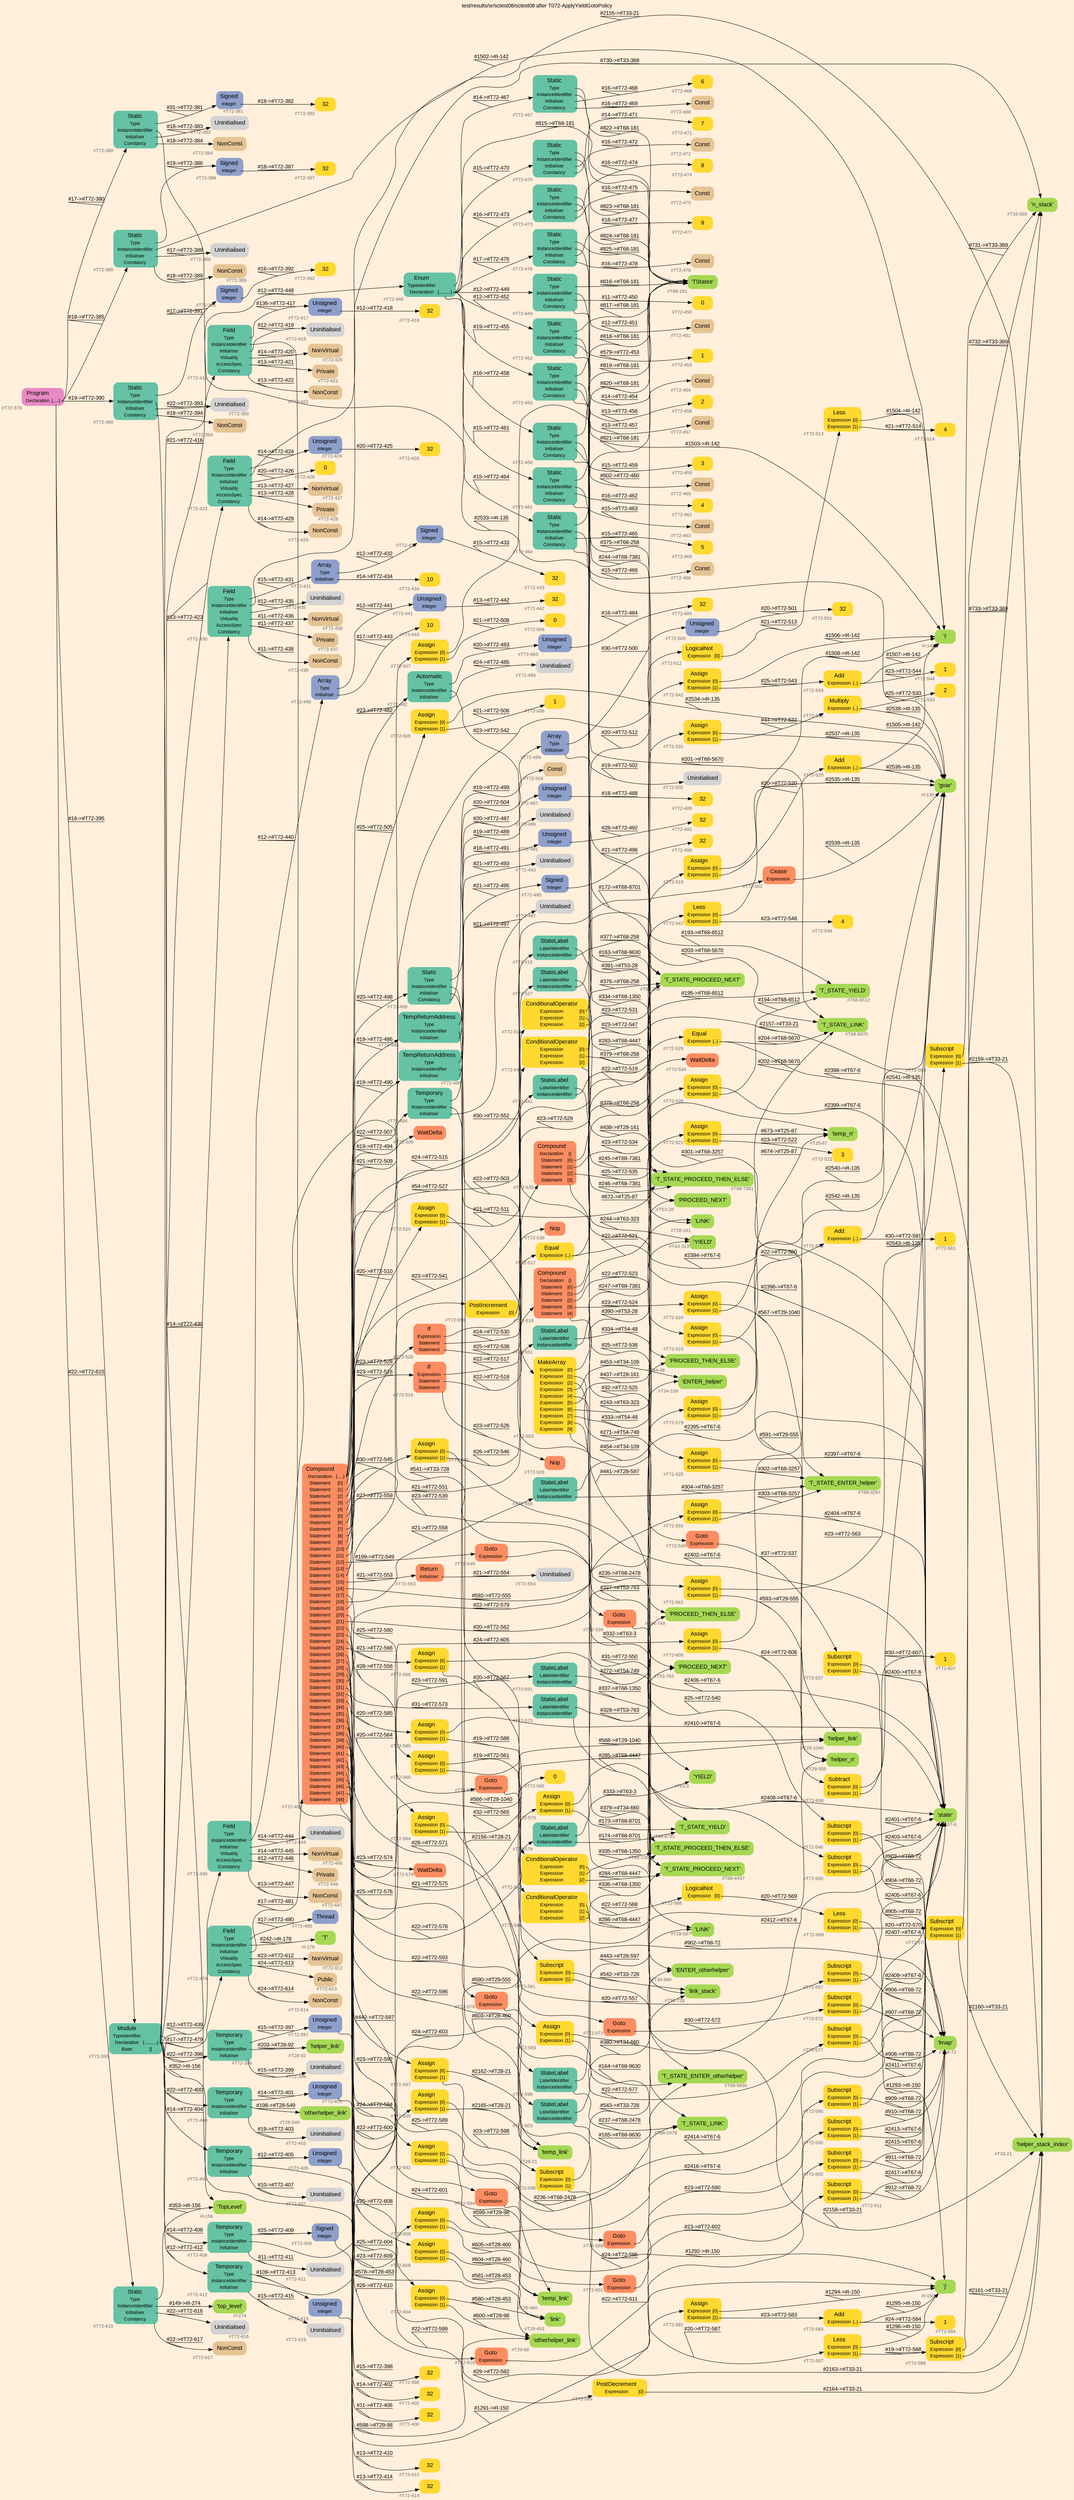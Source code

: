 digraph "test/results/sr/sctest08/sctest08 after T072-ApplyYieldGotoPolicy" {
label = "test/results/sr/sctest08/sctest08 after T072-ApplyYieldGotoPolicy"
labelloc = t
graph [
    rankdir = "LR"
    ranksep = 0.3
    bgcolor = antiquewhite1
    color = black
    fontcolor = black
    fontname = "Arial"
];
node [
    fontname = "Arial"
];
edge [
    fontname = "Arial"
];

// -------------------- node figure --------------------
// -------- block #T72-379 ----------
"#T72-379" [
    fillcolor = "/set28/4"
    xlabel = "#T72-379"
    fontsize = "12"
    fontcolor = grey40
    shape = "plaintext"
    label = <<TABLE BORDER="0" CELLBORDER="0" CELLSPACING="0">
     <TR><TD><FONT COLOR="black" POINT-SIZE="15">Program</FONT></TD></TR>
     <TR><TD><FONT COLOR="black" POINT-SIZE="12">Declaration</FONT></TD><TD PORT="port0"><FONT COLOR="black" POINT-SIZE="12">{.....}</FONT></TD></TR>
    </TABLE>>
    style = "rounded,filled"
];

// -------- block #T72-380 ----------
"#T72-380" [
    fillcolor = "/set28/1"
    xlabel = "#T72-380"
    fontsize = "12"
    fontcolor = grey40
    shape = "plaintext"
    label = <<TABLE BORDER="0" CELLBORDER="0" CELLSPACING="0">
     <TR><TD><FONT COLOR="black" POINT-SIZE="15">Static</FONT></TD></TR>
     <TR><TD><FONT COLOR="black" POINT-SIZE="12">Type</FONT></TD><TD PORT="port0"></TD></TR>
     <TR><TD><FONT COLOR="black" POINT-SIZE="12">InstanceIdentifier</FONT></TD><TD PORT="port1"></TD></TR>
     <TR><TD><FONT COLOR="black" POINT-SIZE="12">Initialiser</FONT></TD><TD PORT="port2"></TD></TR>
     <TR><TD><FONT COLOR="black" POINT-SIZE="12">Constancy</FONT></TD><TD PORT="port3"></TD></TR>
    </TABLE>>
    style = "rounded,filled"
];

// -------- block #T72-381 ----------
"#T72-381" [
    fillcolor = "/set28/3"
    xlabel = "#T72-381"
    fontsize = "12"
    fontcolor = grey40
    shape = "plaintext"
    label = <<TABLE BORDER="0" CELLBORDER="0" CELLSPACING="0">
     <TR><TD><FONT COLOR="black" POINT-SIZE="15">Signed</FONT></TD></TR>
     <TR><TD><FONT COLOR="black" POINT-SIZE="12">Integer</FONT></TD><TD PORT="port0"></TD></TR>
    </TABLE>>
    style = "rounded,filled"
];

// -------- block #T72-382 ----------
"#T72-382" [
    fillcolor = "/set28/6"
    xlabel = "#T72-382"
    fontsize = "12"
    fontcolor = grey40
    shape = "plaintext"
    label = <<TABLE BORDER="0" CELLBORDER="0" CELLSPACING="0">
     <TR><TD><FONT COLOR="black" POINT-SIZE="15">32</FONT></TD></TR>
    </TABLE>>
    style = "rounded,filled"
];

// -------- block #I-135 ----------
"#I-135" [
    fillcolor = "/set28/5"
    xlabel = "#I-135"
    fontsize = "12"
    fontcolor = grey40
    shape = "plaintext"
    label = <<TABLE BORDER="0" CELLBORDER="0" CELLSPACING="0">
     <TR><TD><FONT COLOR="black" POINT-SIZE="15">'gvar'</FONT></TD></TR>
    </TABLE>>
    style = "rounded,filled"
];

// -------- block #T72-383 ----------
"#T72-383" [
    xlabel = "#T72-383"
    fontsize = "12"
    fontcolor = grey40
    shape = "plaintext"
    label = <<TABLE BORDER="0" CELLBORDER="0" CELLSPACING="0">
     <TR><TD><FONT COLOR="black" POINT-SIZE="15">Uninitialised</FONT></TD></TR>
    </TABLE>>
    style = "rounded,filled"
];

// -------- block #T72-384 ----------
"#T72-384" [
    fillcolor = "/set28/7"
    xlabel = "#T72-384"
    fontsize = "12"
    fontcolor = grey40
    shape = "plaintext"
    label = <<TABLE BORDER="0" CELLBORDER="0" CELLSPACING="0">
     <TR><TD><FONT COLOR="black" POINT-SIZE="15">NonConst</FONT></TD></TR>
    </TABLE>>
    style = "rounded,filled"
];

// -------- block #T72-385 ----------
"#T72-385" [
    fillcolor = "/set28/1"
    xlabel = "#T72-385"
    fontsize = "12"
    fontcolor = grey40
    shape = "plaintext"
    label = <<TABLE BORDER="0" CELLBORDER="0" CELLSPACING="0">
     <TR><TD><FONT COLOR="black" POINT-SIZE="15">Static</FONT></TD></TR>
     <TR><TD><FONT COLOR="black" POINT-SIZE="12">Type</FONT></TD><TD PORT="port0"></TD></TR>
     <TR><TD><FONT COLOR="black" POINT-SIZE="12">InstanceIdentifier</FONT></TD><TD PORT="port1"></TD></TR>
     <TR><TD><FONT COLOR="black" POINT-SIZE="12">Initialiser</FONT></TD><TD PORT="port2"></TD></TR>
     <TR><TD><FONT COLOR="black" POINT-SIZE="12">Constancy</FONT></TD><TD PORT="port3"></TD></TR>
    </TABLE>>
    style = "rounded,filled"
];

// -------- block #T72-386 ----------
"#T72-386" [
    fillcolor = "/set28/3"
    xlabel = "#T72-386"
    fontsize = "12"
    fontcolor = grey40
    shape = "plaintext"
    label = <<TABLE BORDER="0" CELLBORDER="0" CELLSPACING="0">
     <TR><TD><FONT COLOR="black" POINT-SIZE="15">Signed</FONT></TD></TR>
     <TR><TD><FONT COLOR="black" POINT-SIZE="12">Integer</FONT></TD><TD PORT="port0"></TD></TR>
    </TABLE>>
    style = "rounded,filled"
];

// -------- block #T72-387 ----------
"#T72-387" [
    fillcolor = "/set28/6"
    xlabel = "#T72-387"
    fontsize = "12"
    fontcolor = grey40
    shape = "plaintext"
    label = <<TABLE BORDER="0" CELLBORDER="0" CELLSPACING="0">
     <TR><TD><FONT COLOR="black" POINT-SIZE="15">32</FONT></TD></TR>
    </TABLE>>
    style = "rounded,filled"
];

// -------- block #I-142 ----------
"#I-142" [
    fillcolor = "/set28/5"
    xlabel = "#I-142"
    fontsize = "12"
    fontcolor = grey40
    shape = "plaintext"
    label = <<TABLE BORDER="0" CELLBORDER="0" CELLSPACING="0">
     <TR><TD><FONT COLOR="black" POINT-SIZE="15">'i'</FONT></TD></TR>
    </TABLE>>
    style = "rounded,filled"
];

// -------- block #T72-388 ----------
"#T72-388" [
    xlabel = "#T72-388"
    fontsize = "12"
    fontcolor = grey40
    shape = "plaintext"
    label = <<TABLE BORDER="0" CELLBORDER="0" CELLSPACING="0">
     <TR><TD><FONT COLOR="black" POINT-SIZE="15">Uninitialised</FONT></TD></TR>
    </TABLE>>
    style = "rounded,filled"
];

// -------- block #T72-389 ----------
"#T72-389" [
    fillcolor = "/set28/7"
    xlabel = "#T72-389"
    fontsize = "12"
    fontcolor = grey40
    shape = "plaintext"
    label = <<TABLE BORDER="0" CELLBORDER="0" CELLSPACING="0">
     <TR><TD><FONT COLOR="black" POINT-SIZE="15">NonConst</FONT></TD></TR>
    </TABLE>>
    style = "rounded,filled"
];

// -------- block #T72-390 ----------
"#T72-390" [
    fillcolor = "/set28/1"
    xlabel = "#T72-390"
    fontsize = "12"
    fontcolor = grey40
    shape = "plaintext"
    label = <<TABLE BORDER="0" CELLBORDER="0" CELLSPACING="0">
     <TR><TD><FONT COLOR="black" POINT-SIZE="15">Static</FONT></TD></TR>
     <TR><TD><FONT COLOR="black" POINT-SIZE="12">Type</FONT></TD><TD PORT="port0"></TD></TR>
     <TR><TD><FONT COLOR="black" POINT-SIZE="12">InstanceIdentifier</FONT></TD><TD PORT="port1"></TD></TR>
     <TR><TD><FONT COLOR="black" POINT-SIZE="12">Initialiser</FONT></TD><TD PORT="port2"></TD></TR>
     <TR><TD><FONT COLOR="black" POINT-SIZE="12">Constancy</FONT></TD><TD PORT="port3"></TD></TR>
    </TABLE>>
    style = "rounded,filled"
];

// -------- block #T72-391 ----------
"#T72-391" [
    fillcolor = "/set28/3"
    xlabel = "#T72-391"
    fontsize = "12"
    fontcolor = grey40
    shape = "plaintext"
    label = <<TABLE BORDER="0" CELLBORDER="0" CELLSPACING="0">
     <TR><TD><FONT COLOR="black" POINT-SIZE="15">Signed</FONT></TD></TR>
     <TR><TD><FONT COLOR="black" POINT-SIZE="12">Integer</FONT></TD><TD PORT="port0"></TD></TR>
    </TABLE>>
    style = "rounded,filled"
];

// -------- block #T72-392 ----------
"#T72-392" [
    fillcolor = "/set28/6"
    xlabel = "#T72-392"
    fontsize = "12"
    fontcolor = grey40
    shape = "plaintext"
    label = <<TABLE BORDER="0" CELLBORDER="0" CELLSPACING="0">
     <TR><TD><FONT COLOR="black" POINT-SIZE="15">32</FONT></TD></TR>
    </TABLE>>
    style = "rounded,filled"
];

// -------- block #I-150 ----------
"#I-150" [
    fillcolor = "/set28/5"
    xlabel = "#I-150"
    fontsize = "12"
    fontcolor = grey40
    shape = "plaintext"
    label = <<TABLE BORDER="0" CELLBORDER="0" CELLSPACING="0">
     <TR><TD><FONT COLOR="black" POINT-SIZE="15">'j'</FONT></TD></TR>
    </TABLE>>
    style = "rounded,filled"
];

// -------- block #T72-393 ----------
"#T72-393" [
    xlabel = "#T72-393"
    fontsize = "12"
    fontcolor = grey40
    shape = "plaintext"
    label = <<TABLE BORDER="0" CELLBORDER="0" CELLSPACING="0">
     <TR><TD><FONT COLOR="black" POINT-SIZE="15">Uninitialised</FONT></TD></TR>
    </TABLE>>
    style = "rounded,filled"
];

// -------- block #T72-394 ----------
"#T72-394" [
    fillcolor = "/set28/7"
    xlabel = "#T72-394"
    fontsize = "12"
    fontcolor = grey40
    shape = "plaintext"
    label = <<TABLE BORDER="0" CELLBORDER="0" CELLSPACING="0">
     <TR><TD><FONT COLOR="black" POINT-SIZE="15">NonConst</FONT></TD></TR>
    </TABLE>>
    style = "rounded,filled"
];

// -------- block #T72-395 ----------
"#T72-395" [
    fillcolor = "/set28/1"
    xlabel = "#T72-395"
    fontsize = "12"
    fontcolor = grey40
    shape = "plaintext"
    label = <<TABLE BORDER="0" CELLBORDER="0" CELLSPACING="0">
     <TR><TD><FONT COLOR="black" POINT-SIZE="15">Module</FONT></TD></TR>
     <TR><TD><FONT COLOR="black" POINT-SIZE="12">TypeIdentifier</FONT></TD><TD PORT="port0"></TD></TR>
     <TR><TD><FONT COLOR="black" POINT-SIZE="12">Declaration</FONT></TD><TD PORT="port1"><FONT COLOR="black" POINT-SIZE="12">{...........}</FONT></TD></TR>
     <TR><TD><FONT COLOR="black" POINT-SIZE="12">Base</FONT></TD><TD PORT="port2"><FONT COLOR="black" POINT-SIZE="12">{}</FONT></TD></TR>
    </TABLE>>
    style = "rounded,filled"
];

// -------- block #I-156 ----------
"#I-156" [
    fillcolor = "/set28/5"
    xlabel = "#I-156"
    fontsize = "12"
    fontcolor = grey40
    shape = "plaintext"
    label = <<TABLE BORDER="0" CELLBORDER="0" CELLSPACING="0">
     <TR><TD><FONT COLOR="black" POINT-SIZE="15">'TopLevel'</FONT></TD></TR>
    </TABLE>>
    style = "rounded,filled"
];

// -------- block #T72-396 ----------
"#T72-396" [
    fillcolor = "/set28/1"
    xlabel = "#T72-396"
    fontsize = "12"
    fontcolor = grey40
    shape = "plaintext"
    label = <<TABLE BORDER="0" CELLBORDER="0" CELLSPACING="0">
     <TR><TD><FONT COLOR="black" POINT-SIZE="15">Temporary</FONT></TD></TR>
     <TR><TD><FONT COLOR="black" POINT-SIZE="12">Type</FONT></TD><TD PORT="port0"></TD></TR>
     <TR><TD><FONT COLOR="black" POINT-SIZE="12">InstanceIdentifier</FONT></TD><TD PORT="port1"></TD></TR>
     <TR><TD><FONT COLOR="black" POINT-SIZE="12">Initialiser</FONT></TD><TD PORT="port2"></TD></TR>
    </TABLE>>
    style = "rounded,filled"
];

// -------- block #T72-397 ----------
"#T72-397" [
    fillcolor = "/set28/3"
    xlabel = "#T72-397"
    fontsize = "12"
    fontcolor = grey40
    shape = "plaintext"
    label = <<TABLE BORDER="0" CELLBORDER="0" CELLSPACING="0">
     <TR><TD><FONT COLOR="black" POINT-SIZE="15">Unsigned</FONT></TD></TR>
     <TR><TD><FONT COLOR="black" POINT-SIZE="12">Integer</FONT></TD><TD PORT="port0"></TD></TR>
    </TABLE>>
    style = "rounded,filled"
];

// -------- block #T72-398 ----------
"#T72-398" [
    fillcolor = "/set28/6"
    xlabel = "#T72-398"
    fontsize = "12"
    fontcolor = grey40
    shape = "plaintext"
    label = <<TABLE BORDER="0" CELLBORDER="0" CELLSPACING="0">
     <TR><TD><FONT COLOR="black" POINT-SIZE="15">32</FONT></TD></TR>
    </TABLE>>
    style = "rounded,filled"
];

// -------- block #T28-92 ----------
"#T28-92" [
    fillcolor = "/set28/5"
    xlabel = "#T28-92"
    fontsize = "12"
    fontcolor = grey40
    shape = "plaintext"
    label = <<TABLE BORDER="0" CELLBORDER="0" CELLSPACING="0">
     <TR><TD><FONT COLOR="black" POINT-SIZE="15">'helper_link'</FONT></TD></TR>
    </TABLE>>
    style = "rounded,filled"
];

// -------- block #T72-399 ----------
"#T72-399" [
    xlabel = "#T72-399"
    fontsize = "12"
    fontcolor = grey40
    shape = "plaintext"
    label = <<TABLE BORDER="0" CELLBORDER="0" CELLSPACING="0">
     <TR><TD><FONT COLOR="black" POINT-SIZE="15">Uninitialised</FONT></TD></TR>
    </TABLE>>
    style = "rounded,filled"
];

// -------- block #T72-400 ----------
"#T72-400" [
    fillcolor = "/set28/1"
    xlabel = "#T72-400"
    fontsize = "12"
    fontcolor = grey40
    shape = "plaintext"
    label = <<TABLE BORDER="0" CELLBORDER="0" CELLSPACING="0">
     <TR><TD><FONT COLOR="black" POINT-SIZE="15">Temporary</FONT></TD></TR>
     <TR><TD><FONT COLOR="black" POINT-SIZE="12">Type</FONT></TD><TD PORT="port0"></TD></TR>
     <TR><TD><FONT COLOR="black" POINT-SIZE="12">InstanceIdentifier</FONT></TD><TD PORT="port1"></TD></TR>
     <TR><TD><FONT COLOR="black" POINT-SIZE="12">Initialiser</FONT></TD><TD PORT="port2"></TD></TR>
    </TABLE>>
    style = "rounded,filled"
];

// -------- block #T72-401 ----------
"#T72-401" [
    fillcolor = "/set28/3"
    xlabel = "#T72-401"
    fontsize = "12"
    fontcolor = grey40
    shape = "plaintext"
    label = <<TABLE BORDER="0" CELLBORDER="0" CELLSPACING="0">
     <TR><TD><FONT COLOR="black" POINT-SIZE="15">Unsigned</FONT></TD></TR>
     <TR><TD><FONT COLOR="black" POINT-SIZE="12">Integer</FONT></TD><TD PORT="port0"></TD></TR>
    </TABLE>>
    style = "rounded,filled"
];

// -------- block #T72-402 ----------
"#T72-402" [
    fillcolor = "/set28/6"
    xlabel = "#T72-402"
    fontsize = "12"
    fontcolor = grey40
    shape = "plaintext"
    label = <<TABLE BORDER="0" CELLBORDER="0" CELLSPACING="0">
     <TR><TD><FONT COLOR="black" POINT-SIZE="15">32</FONT></TD></TR>
    </TABLE>>
    style = "rounded,filled"
];

// -------- block #T28-549 ----------
"#T28-549" [
    fillcolor = "/set28/5"
    xlabel = "#T28-549"
    fontsize = "12"
    fontcolor = grey40
    shape = "plaintext"
    label = <<TABLE BORDER="0" CELLBORDER="0" CELLSPACING="0">
     <TR><TD><FONT COLOR="black" POINT-SIZE="15">'otherhelper_link'</FONT></TD></TR>
    </TABLE>>
    style = "rounded,filled"
];

// -------- block #T72-403 ----------
"#T72-403" [
    xlabel = "#T72-403"
    fontsize = "12"
    fontcolor = grey40
    shape = "plaintext"
    label = <<TABLE BORDER="0" CELLBORDER="0" CELLSPACING="0">
     <TR><TD><FONT COLOR="black" POINT-SIZE="15">Uninitialised</FONT></TD></TR>
    </TABLE>>
    style = "rounded,filled"
];

// -------- block #T72-404 ----------
"#T72-404" [
    fillcolor = "/set28/1"
    xlabel = "#T72-404"
    fontsize = "12"
    fontcolor = grey40
    shape = "plaintext"
    label = <<TABLE BORDER="0" CELLBORDER="0" CELLSPACING="0">
     <TR><TD><FONT COLOR="black" POINT-SIZE="15">Temporary</FONT></TD></TR>
     <TR><TD><FONT COLOR="black" POINT-SIZE="12">Type</FONT></TD><TD PORT="port0"></TD></TR>
     <TR><TD><FONT COLOR="black" POINT-SIZE="12">InstanceIdentifier</FONT></TD><TD PORT="port1"></TD></TR>
     <TR><TD><FONT COLOR="black" POINT-SIZE="12">Initialiser</FONT></TD><TD PORT="port2"></TD></TR>
    </TABLE>>
    style = "rounded,filled"
];

// -------- block #T72-405 ----------
"#T72-405" [
    fillcolor = "/set28/3"
    xlabel = "#T72-405"
    fontsize = "12"
    fontcolor = grey40
    shape = "plaintext"
    label = <<TABLE BORDER="0" CELLBORDER="0" CELLSPACING="0">
     <TR><TD><FONT COLOR="black" POINT-SIZE="15">Unsigned</FONT></TD></TR>
     <TR><TD><FONT COLOR="black" POINT-SIZE="12">Integer</FONT></TD><TD PORT="port0"></TD></TR>
    </TABLE>>
    style = "rounded,filled"
];

// -------- block #T72-406 ----------
"#T72-406" [
    fillcolor = "/set28/6"
    xlabel = "#T72-406"
    fontsize = "12"
    fontcolor = grey40
    shape = "plaintext"
    label = <<TABLE BORDER="0" CELLBORDER="0" CELLSPACING="0">
     <TR><TD><FONT COLOR="black" POINT-SIZE="15">32</FONT></TD></TR>
    </TABLE>>
    style = "rounded,filled"
];

// -------- block #T29-98 ----------
"#T29-98" [
    fillcolor = "/set28/5"
    xlabel = "#T29-98"
    fontsize = "12"
    fontcolor = grey40
    shape = "plaintext"
    label = <<TABLE BORDER="0" CELLBORDER="0" CELLSPACING="0">
     <TR><TD><FONT COLOR="black" POINT-SIZE="15">'otherhelper_link'</FONT></TD></TR>
    </TABLE>>
    style = "rounded,filled"
];

// -------- block #T72-407 ----------
"#T72-407" [
    xlabel = "#T72-407"
    fontsize = "12"
    fontcolor = grey40
    shape = "plaintext"
    label = <<TABLE BORDER="0" CELLBORDER="0" CELLSPACING="0">
     <TR><TD><FONT COLOR="black" POINT-SIZE="15">Uninitialised</FONT></TD></TR>
    </TABLE>>
    style = "rounded,filled"
];

// -------- block #T72-408 ----------
"#T72-408" [
    fillcolor = "/set28/1"
    xlabel = "#T72-408"
    fontsize = "12"
    fontcolor = grey40
    shape = "plaintext"
    label = <<TABLE BORDER="0" CELLBORDER="0" CELLSPACING="0">
     <TR><TD><FONT COLOR="black" POINT-SIZE="15">Temporary</FONT></TD></TR>
     <TR><TD><FONT COLOR="black" POINT-SIZE="12">Type</FONT></TD><TD PORT="port0"></TD></TR>
     <TR><TD><FONT COLOR="black" POINT-SIZE="12">InstanceIdentifier</FONT></TD><TD PORT="port1"></TD></TR>
     <TR><TD><FONT COLOR="black" POINT-SIZE="12">Initialiser</FONT></TD><TD PORT="port2"></TD></TR>
    </TABLE>>
    style = "rounded,filled"
];

// -------- block #T72-409 ----------
"#T72-409" [
    fillcolor = "/set28/3"
    xlabel = "#T72-409"
    fontsize = "12"
    fontcolor = grey40
    shape = "plaintext"
    label = <<TABLE BORDER="0" CELLBORDER="0" CELLSPACING="0">
     <TR><TD><FONT COLOR="black" POINT-SIZE="15">Signed</FONT></TD></TR>
     <TR><TD><FONT COLOR="black" POINT-SIZE="12">Integer</FONT></TD><TD PORT="port0"></TD></TR>
    </TABLE>>
    style = "rounded,filled"
];

// -------- block #T72-410 ----------
"#T72-410" [
    fillcolor = "/set28/6"
    xlabel = "#T72-410"
    fontsize = "12"
    fontcolor = grey40
    shape = "plaintext"
    label = <<TABLE BORDER="0" CELLBORDER="0" CELLSPACING="0">
     <TR><TD><FONT COLOR="black" POINT-SIZE="15">32</FONT></TD></TR>
    </TABLE>>
    style = "rounded,filled"
];

// -------- block #T29-555 ----------
"#T29-555" [
    fillcolor = "/set28/5"
    xlabel = "#T29-555"
    fontsize = "12"
    fontcolor = grey40
    shape = "plaintext"
    label = <<TABLE BORDER="0" CELLBORDER="0" CELLSPACING="0">
     <TR><TD><FONT COLOR="black" POINT-SIZE="15">'helper_n'</FONT></TD></TR>
    </TABLE>>
    style = "rounded,filled"
];

// -------- block #T72-411 ----------
"#T72-411" [
    xlabel = "#T72-411"
    fontsize = "12"
    fontcolor = grey40
    shape = "plaintext"
    label = <<TABLE BORDER="0" CELLBORDER="0" CELLSPACING="0">
     <TR><TD><FONT COLOR="black" POINT-SIZE="15">Uninitialised</FONT></TD></TR>
    </TABLE>>
    style = "rounded,filled"
];

// -------- block #T72-412 ----------
"#T72-412" [
    fillcolor = "/set28/1"
    xlabel = "#T72-412"
    fontsize = "12"
    fontcolor = grey40
    shape = "plaintext"
    label = <<TABLE BORDER="0" CELLBORDER="0" CELLSPACING="0">
     <TR><TD><FONT COLOR="black" POINT-SIZE="15">Temporary</FONT></TD></TR>
     <TR><TD><FONT COLOR="black" POINT-SIZE="12">Type</FONT></TD><TD PORT="port0"></TD></TR>
     <TR><TD><FONT COLOR="black" POINT-SIZE="12">InstanceIdentifier</FONT></TD><TD PORT="port1"></TD></TR>
     <TR><TD><FONT COLOR="black" POINT-SIZE="12">Initialiser</FONT></TD><TD PORT="port2"></TD></TR>
    </TABLE>>
    style = "rounded,filled"
];

// -------- block #T72-413 ----------
"#T72-413" [
    fillcolor = "/set28/3"
    xlabel = "#T72-413"
    fontsize = "12"
    fontcolor = grey40
    shape = "plaintext"
    label = <<TABLE BORDER="0" CELLBORDER="0" CELLSPACING="0">
     <TR><TD><FONT COLOR="black" POINT-SIZE="15">Unsigned</FONT></TD></TR>
     <TR><TD><FONT COLOR="black" POINT-SIZE="12">Integer</FONT></TD><TD PORT="port0"></TD></TR>
    </TABLE>>
    style = "rounded,filled"
];

// -------- block #T72-414 ----------
"#T72-414" [
    fillcolor = "/set28/6"
    xlabel = "#T72-414"
    fontsize = "12"
    fontcolor = grey40
    shape = "plaintext"
    label = <<TABLE BORDER="0" CELLBORDER="0" CELLSPACING="0">
     <TR><TD><FONT COLOR="black" POINT-SIZE="15">32</FONT></TD></TR>
    </TABLE>>
    style = "rounded,filled"
];

// -------- block #T29-1040 ----------
"#T29-1040" [
    fillcolor = "/set28/5"
    xlabel = "#T29-1040"
    fontsize = "12"
    fontcolor = grey40
    shape = "plaintext"
    label = <<TABLE BORDER="0" CELLBORDER="0" CELLSPACING="0">
     <TR><TD><FONT COLOR="black" POINT-SIZE="15">'helper_link'</FONT></TD></TR>
    </TABLE>>
    style = "rounded,filled"
];

// -------- block #T72-415 ----------
"#T72-415" [
    xlabel = "#T72-415"
    fontsize = "12"
    fontcolor = grey40
    shape = "plaintext"
    label = <<TABLE BORDER="0" CELLBORDER="0" CELLSPACING="0">
     <TR><TD><FONT COLOR="black" POINT-SIZE="15">Uninitialised</FONT></TD></TR>
    </TABLE>>
    style = "rounded,filled"
];

// -------- block #T72-416 ----------
"#T72-416" [
    fillcolor = "/set28/1"
    xlabel = "#T72-416"
    fontsize = "12"
    fontcolor = grey40
    shape = "plaintext"
    label = <<TABLE BORDER="0" CELLBORDER="0" CELLSPACING="0">
     <TR><TD><FONT COLOR="black" POINT-SIZE="15">Field</FONT></TD></TR>
     <TR><TD><FONT COLOR="black" POINT-SIZE="12">Type</FONT></TD><TD PORT="port0"></TD></TR>
     <TR><TD><FONT COLOR="black" POINT-SIZE="12">InstanceIdentifier</FONT></TD><TD PORT="port1"></TD></TR>
     <TR><TD><FONT COLOR="black" POINT-SIZE="12">Initialiser</FONT></TD><TD PORT="port2"></TD></TR>
     <TR><TD><FONT COLOR="black" POINT-SIZE="12">Virtuality</FONT></TD><TD PORT="port3"></TD></TR>
     <TR><TD><FONT COLOR="black" POINT-SIZE="12">AccessSpec</FONT></TD><TD PORT="port4"></TD></TR>
     <TR><TD><FONT COLOR="black" POINT-SIZE="12">Constancy</FONT></TD><TD PORT="port5"></TD></TR>
    </TABLE>>
    style = "rounded,filled"
];

// -------- block #T72-417 ----------
"#T72-417" [
    fillcolor = "/set28/3"
    xlabel = "#T72-417"
    fontsize = "12"
    fontcolor = grey40
    shape = "plaintext"
    label = <<TABLE BORDER="0" CELLBORDER="0" CELLSPACING="0">
     <TR><TD><FONT COLOR="black" POINT-SIZE="15">Unsigned</FONT></TD></TR>
     <TR><TD><FONT COLOR="black" POINT-SIZE="12">Integer</FONT></TD><TD PORT="port0"></TD></TR>
    </TABLE>>
    style = "rounded,filled"
];

// -------- block #T72-418 ----------
"#T72-418" [
    fillcolor = "/set28/6"
    xlabel = "#T72-418"
    fontsize = "12"
    fontcolor = grey40
    shape = "plaintext"
    label = <<TABLE BORDER="0" CELLBORDER="0" CELLSPACING="0">
     <TR><TD><FONT COLOR="black" POINT-SIZE="15">32</FONT></TD></TR>
    </TABLE>>
    style = "rounded,filled"
];

// -------- block #T28-453 ----------
"#T28-453" [
    fillcolor = "/set28/5"
    xlabel = "#T28-453"
    fontsize = "12"
    fontcolor = grey40
    shape = "plaintext"
    label = <<TABLE BORDER="0" CELLBORDER="0" CELLSPACING="0">
     <TR><TD><FONT COLOR="black" POINT-SIZE="15">'link'</FONT></TD></TR>
    </TABLE>>
    style = "rounded,filled"
];

// -------- block #T72-419 ----------
"#T72-419" [
    xlabel = "#T72-419"
    fontsize = "12"
    fontcolor = grey40
    shape = "plaintext"
    label = <<TABLE BORDER="0" CELLBORDER="0" CELLSPACING="0">
     <TR><TD><FONT COLOR="black" POINT-SIZE="15">Uninitialised</FONT></TD></TR>
    </TABLE>>
    style = "rounded,filled"
];

// -------- block #T72-420 ----------
"#T72-420" [
    fillcolor = "/set28/7"
    xlabel = "#T72-420"
    fontsize = "12"
    fontcolor = grey40
    shape = "plaintext"
    label = <<TABLE BORDER="0" CELLBORDER="0" CELLSPACING="0">
     <TR><TD><FONT COLOR="black" POINT-SIZE="15">NonVirtual</FONT></TD></TR>
    </TABLE>>
    style = "rounded,filled"
];

// -------- block #T72-421 ----------
"#T72-421" [
    fillcolor = "/set28/7"
    xlabel = "#T72-421"
    fontsize = "12"
    fontcolor = grey40
    shape = "plaintext"
    label = <<TABLE BORDER="0" CELLBORDER="0" CELLSPACING="0">
     <TR><TD><FONT COLOR="black" POINT-SIZE="15">Private</FONT></TD></TR>
    </TABLE>>
    style = "rounded,filled"
];

// -------- block #T72-422 ----------
"#T72-422" [
    fillcolor = "/set28/7"
    xlabel = "#T72-422"
    fontsize = "12"
    fontcolor = grey40
    shape = "plaintext"
    label = <<TABLE BORDER="0" CELLBORDER="0" CELLSPACING="0">
     <TR><TD><FONT COLOR="black" POINT-SIZE="15">NonConst</FONT></TD></TR>
    </TABLE>>
    style = "rounded,filled"
];

// -------- block #T72-423 ----------
"#T72-423" [
    fillcolor = "/set28/1"
    xlabel = "#T72-423"
    fontsize = "12"
    fontcolor = grey40
    shape = "plaintext"
    label = <<TABLE BORDER="0" CELLBORDER="0" CELLSPACING="0">
     <TR><TD><FONT COLOR="black" POINT-SIZE="15">Field</FONT></TD></TR>
     <TR><TD><FONT COLOR="black" POINT-SIZE="12">Type</FONT></TD><TD PORT="port0"></TD></TR>
     <TR><TD><FONT COLOR="black" POINT-SIZE="12">InstanceIdentifier</FONT></TD><TD PORT="port1"></TD></TR>
     <TR><TD><FONT COLOR="black" POINT-SIZE="12">Initialiser</FONT></TD><TD PORT="port2"></TD></TR>
     <TR><TD><FONT COLOR="black" POINT-SIZE="12">Virtuality</FONT></TD><TD PORT="port3"></TD></TR>
     <TR><TD><FONT COLOR="black" POINT-SIZE="12">AccessSpec</FONT></TD><TD PORT="port4"></TD></TR>
     <TR><TD><FONT COLOR="black" POINT-SIZE="12">Constancy</FONT></TD><TD PORT="port5"></TD></TR>
    </TABLE>>
    style = "rounded,filled"
];

// -------- block #T72-424 ----------
"#T72-424" [
    fillcolor = "/set28/3"
    xlabel = "#T72-424"
    fontsize = "12"
    fontcolor = grey40
    shape = "plaintext"
    label = <<TABLE BORDER="0" CELLBORDER="0" CELLSPACING="0">
     <TR><TD><FONT COLOR="black" POINT-SIZE="15">Unsigned</FONT></TD></TR>
     <TR><TD><FONT COLOR="black" POINT-SIZE="12">Integer</FONT></TD><TD PORT="port0"></TD></TR>
    </TABLE>>
    style = "rounded,filled"
];

// -------- block #T72-425 ----------
"#T72-425" [
    fillcolor = "/set28/6"
    xlabel = "#T72-425"
    fontsize = "12"
    fontcolor = grey40
    shape = "plaintext"
    label = <<TABLE BORDER="0" CELLBORDER="0" CELLSPACING="0">
     <TR><TD><FONT COLOR="black" POINT-SIZE="15">32</FONT></TD></TR>
    </TABLE>>
    style = "rounded,filled"
];

// -------- block #T33-21 ----------
"#T33-21" [
    fillcolor = "/set28/5"
    xlabel = "#T33-21"
    fontsize = "12"
    fontcolor = grey40
    shape = "plaintext"
    label = <<TABLE BORDER="0" CELLBORDER="0" CELLSPACING="0">
     <TR><TD><FONT COLOR="black" POINT-SIZE="15">'helper_stack_index'</FONT></TD></TR>
    </TABLE>>
    style = "rounded,filled"
];

// -------- block #T72-426 ----------
"#T72-426" [
    fillcolor = "/set28/6"
    xlabel = "#T72-426"
    fontsize = "12"
    fontcolor = grey40
    shape = "plaintext"
    label = <<TABLE BORDER="0" CELLBORDER="0" CELLSPACING="0">
     <TR><TD><FONT COLOR="black" POINT-SIZE="15">0</FONT></TD></TR>
    </TABLE>>
    style = "rounded,filled"
];

// -------- block #T72-427 ----------
"#T72-427" [
    fillcolor = "/set28/7"
    xlabel = "#T72-427"
    fontsize = "12"
    fontcolor = grey40
    shape = "plaintext"
    label = <<TABLE BORDER="0" CELLBORDER="0" CELLSPACING="0">
     <TR><TD><FONT COLOR="black" POINT-SIZE="15">NonVirtual</FONT></TD></TR>
    </TABLE>>
    style = "rounded,filled"
];

// -------- block #T72-428 ----------
"#T72-428" [
    fillcolor = "/set28/7"
    xlabel = "#T72-428"
    fontsize = "12"
    fontcolor = grey40
    shape = "plaintext"
    label = <<TABLE BORDER="0" CELLBORDER="0" CELLSPACING="0">
     <TR><TD><FONT COLOR="black" POINT-SIZE="15">Private</FONT></TD></TR>
    </TABLE>>
    style = "rounded,filled"
];

// -------- block #T72-429 ----------
"#T72-429" [
    fillcolor = "/set28/7"
    xlabel = "#T72-429"
    fontsize = "12"
    fontcolor = grey40
    shape = "plaintext"
    label = <<TABLE BORDER="0" CELLBORDER="0" CELLSPACING="0">
     <TR><TD><FONT COLOR="black" POINT-SIZE="15">NonConst</FONT></TD></TR>
    </TABLE>>
    style = "rounded,filled"
];

// -------- block #T72-430 ----------
"#T72-430" [
    fillcolor = "/set28/1"
    xlabel = "#T72-430"
    fontsize = "12"
    fontcolor = grey40
    shape = "plaintext"
    label = <<TABLE BORDER="0" CELLBORDER="0" CELLSPACING="0">
     <TR><TD><FONT COLOR="black" POINT-SIZE="15">Field</FONT></TD></TR>
     <TR><TD><FONT COLOR="black" POINT-SIZE="12">Type</FONT></TD><TD PORT="port0"></TD></TR>
     <TR><TD><FONT COLOR="black" POINT-SIZE="12">InstanceIdentifier</FONT></TD><TD PORT="port1"></TD></TR>
     <TR><TD><FONT COLOR="black" POINT-SIZE="12">Initialiser</FONT></TD><TD PORT="port2"></TD></TR>
     <TR><TD><FONT COLOR="black" POINT-SIZE="12">Virtuality</FONT></TD><TD PORT="port3"></TD></TR>
     <TR><TD><FONT COLOR="black" POINT-SIZE="12">AccessSpec</FONT></TD><TD PORT="port4"></TD></TR>
     <TR><TD><FONT COLOR="black" POINT-SIZE="12">Constancy</FONT></TD><TD PORT="port5"></TD></TR>
    </TABLE>>
    style = "rounded,filled"
];

// -------- block #T72-431 ----------
"#T72-431" [
    fillcolor = "/set28/3"
    xlabel = "#T72-431"
    fontsize = "12"
    fontcolor = grey40
    shape = "plaintext"
    label = <<TABLE BORDER="0" CELLBORDER="0" CELLSPACING="0">
     <TR><TD><FONT COLOR="black" POINT-SIZE="15">Array</FONT></TD></TR>
     <TR><TD><FONT COLOR="black" POINT-SIZE="12">Type</FONT></TD><TD PORT="port0"></TD></TR>
     <TR><TD><FONT COLOR="black" POINT-SIZE="12">Initialiser</FONT></TD><TD PORT="port1"></TD></TR>
    </TABLE>>
    style = "rounded,filled"
];

// -------- block #T72-432 ----------
"#T72-432" [
    fillcolor = "/set28/3"
    xlabel = "#T72-432"
    fontsize = "12"
    fontcolor = grey40
    shape = "plaintext"
    label = <<TABLE BORDER="0" CELLBORDER="0" CELLSPACING="0">
     <TR><TD><FONT COLOR="black" POINT-SIZE="15">Signed</FONT></TD></TR>
     <TR><TD><FONT COLOR="black" POINT-SIZE="12">Integer</FONT></TD><TD PORT="port0"></TD></TR>
    </TABLE>>
    style = "rounded,filled"
];

// -------- block #T72-433 ----------
"#T72-433" [
    fillcolor = "/set28/6"
    xlabel = "#T72-433"
    fontsize = "12"
    fontcolor = grey40
    shape = "plaintext"
    label = <<TABLE BORDER="0" CELLBORDER="0" CELLSPACING="0">
     <TR><TD><FONT COLOR="black" POINT-SIZE="15">32</FONT></TD></TR>
    </TABLE>>
    style = "rounded,filled"
];

// -------- block #T72-434 ----------
"#T72-434" [
    fillcolor = "/set28/6"
    xlabel = "#T72-434"
    fontsize = "12"
    fontcolor = grey40
    shape = "plaintext"
    label = <<TABLE BORDER="0" CELLBORDER="0" CELLSPACING="0">
     <TR><TD><FONT COLOR="black" POINT-SIZE="15">10</FONT></TD></TR>
    </TABLE>>
    style = "rounded,filled"
];

// -------- block #T33-369 ----------
"#T33-369" [
    fillcolor = "/set28/5"
    xlabel = "#T33-369"
    fontsize = "12"
    fontcolor = grey40
    shape = "plaintext"
    label = <<TABLE BORDER="0" CELLBORDER="0" CELLSPACING="0">
     <TR><TD><FONT COLOR="black" POINT-SIZE="15">'n_stack'</FONT></TD></TR>
    </TABLE>>
    style = "rounded,filled"
];

// -------- block #T72-435 ----------
"#T72-435" [
    xlabel = "#T72-435"
    fontsize = "12"
    fontcolor = grey40
    shape = "plaintext"
    label = <<TABLE BORDER="0" CELLBORDER="0" CELLSPACING="0">
     <TR><TD><FONT COLOR="black" POINT-SIZE="15">Uninitialised</FONT></TD></TR>
    </TABLE>>
    style = "rounded,filled"
];

// -------- block #T72-436 ----------
"#T72-436" [
    fillcolor = "/set28/7"
    xlabel = "#T72-436"
    fontsize = "12"
    fontcolor = grey40
    shape = "plaintext"
    label = <<TABLE BORDER="0" CELLBORDER="0" CELLSPACING="0">
     <TR><TD><FONT COLOR="black" POINT-SIZE="15">NonVirtual</FONT></TD></TR>
    </TABLE>>
    style = "rounded,filled"
];

// -------- block #T72-437 ----------
"#T72-437" [
    fillcolor = "/set28/7"
    xlabel = "#T72-437"
    fontsize = "12"
    fontcolor = grey40
    shape = "plaintext"
    label = <<TABLE BORDER="0" CELLBORDER="0" CELLSPACING="0">
     <TR><TD><FONT COLOR="black" POINT-SIZE="15">Private</FONT></TD></TR>
    </TABLE>>
    style = "rounded,filled"
];

// -------- block #T72-438 ----------
"#T72-438" [
    fillcolor = "/set28/7"
    xlabel = "#T72-438"
    fontsize = "12"
    fontcolor = grey40
    shape = "plaintext"
    label = <<TABLE BORDER="0" CELLBORDER="0" CELLSPACING="0">
     <TR><TD><FONT COLOR="black" POINT-SIZE="15">NonConst</FONT></TD></TR>
    </TABLE>>
    style = "rounded,filled"
];

// -------- block #T72-439 ----------
"#T72-439" [
    fillcolor = "/set28/1"
    xlabel = "#T72-439"
    fontsize = "12"
    fontcolor = grey40
    shape = "plaintext"
    label = <<TABLE BORDER="0" CELLBORDER="0" CELLSPACING="0">
     <TR><TD><FONT COLOR="black" POINT-SIZE="15">Field</FONT></TD></TR>
     <TR><TD><FONT COLOR="black" POINT-SIZE="12">Type</FONT></TD><TD PORT="port0"></TD></TR>
     <TR><TD><FONT COLOR="black" POINT-SIZE="12">InstanceIdentifier</FONT></TD><TD PORT="port1"></TD></TR>
     <TR><TD><FONT COLOR="black" POINT-SIZE="12">Initialiser</FONT></TD><TD PORT="port2"></TD></TR>
     <TR><TD><FONT COLOR="black" POINT-SIZE="12">Virtuality</FONT></TD><TD PORT="port3"></TD></TR>
     <TR><TD><FONT COLOR="black" POINT-SIZE="12">AccessSpec</FONT></TD><TD PORT="port4"></TD></TR>
     <TR><TD><FONT COLOR="black" POINT-SIZE="12">Constancy</FONT></TD><TD PORT="port5"></TD></TR>
    </TABLE>>
    style = "rounded,filled"
];

// -------- block #T72-440 ----------
"#T72-440" [
    fillcolor = "/set28/3"
    xlabel = "#T72-440"
    fontsize = "12"
    fontcolor = grey40
    shape = "plaintext"
    label = <<TABLE BORDER="0" CELLBORDER="0" CELLSPACING="0">
     <TR><TD><FONT COLOR="black" POINT-SIZE="15">Array</FONT></TD></TR>
     <TR><TD><FONT COLOR="black" POINT-SIZE="12">Type</FONT></TD><TD PORT="port0"></TD></TR>
     <TR><TD><FONT COLOR="black" POINT-SIZE="12">Initialiser</FONT></TD><TD PORT="port1"></TD></TR>
    </TABLE>>
    style = "rounded,filled"
];

// -------- block #T72-441 ----------
"#T72-441" [
    fillcolor = "/set28/3"
    xlabel = "#T72-441"
    fontsize = "12"
    fontcolor = grey40
    shape = "plaintext"
    label = <<TABLE BORDER="0" CELLBORDER="0" CELLSPACING="0">
     <TR><TD><FONT COLOR="black" POINT-SIZE="15">Unsigned</FONT></TD></TR>
     <TR><TD><FONT COLOR="black" POINT-SIZE="12">Integer</FONT></TD><TD PORT="port0"></TD></TR>
    </TABLE>>
    style = "rounded,filled"
];

// -------- block #T72-442 ----------
"#T72-442" [
    fillcolor = "/set28/6"
    xlabel = "#T72-442"
    fontsize = "12"
    fontcolor = grey40
    shape = "plaintext"
    label = <<TABLE BORDER="0" CELLBORDER="0" CELLSPACING="0">
     <TR><TD><FONT COLOR="black" POINT-SIZE="15">32</FONT></TD></TR>
    </TABLE>>
    style = "rounded,filled"
];

// -------- block #T72-443 ----------
"#T72-443" [
    fillcolor = "/set28/6"
    xlabel = "#T72-443"
    fontsize = "12"
    fontcolor = grey40
    shape = "plaintext"
    label = <<TABLE BORDER="0" CELLBORDER="0" CELLSPACING="0">
     <TR><TD><FONT COLOR="black" POINT-SIZE="15">10</FONT></TD></TR>
    </TABLE>>
    style = "rounded,filled"
];

// -------- block #T33-728 ----------
"#T33-728" [
    fillcolor = "/set28/5"
    xlabel = "#T33-728"
    fontsize = "12"
    fontcolor = grey40
    shape = "plaintext"
    label = <<TABLE BORDER="0" CELLBORDER="0" CELLSPACING="0">
     <TR><TD><FONT COLOR="black" POINT-SIZE="15">'link_stack'</FONT></TD></TR>
    </TABLE>>
    style = "rounded,filled"
];

// -------- block #T72-444 ----------
"#T72-444" [
    xlabel = "#T72-444"
    fontsize = "12"
    fontcolor = grey40
    shape = "plaintext"
    label = <<TABLE BORDER="0" CELLBORDER="0" CELLSPACING="0">
     <TR><TD><FONT COLOR="black" POINT-SIZE="15">Uninitialised</FONT></TD></TR>
    </TABLE>>
    style = "rounded,filled"
];

// -------- block #T72-445 ----------
"#T72-445" [
    fillcolor = "/set28/7"
    xlabel = "#T72-445"
    fontsize = "12"
    fontcolor = grey40
    shape = "plaintext"
    label = <<TABLE BORDER="0" CELLBORDER="0" CELLSPACING="0">
     <TR><TD><FONT COLOR="black" POINT-SIZE="15">NonVirtual</FONT></TD></TR>
    </TABLE>>
    style = "rounded,filled"
];

// -------- block #T72-446 ----------
"#T72-446" [
    fillcolor = "/set28/7"
    xlabel = "#T72-446"
    fontsize = "12"
    fontcolor = grey40
    shape = "plaintext"
    label = <<TABLE BORDER="0" CELLBORDER="0" CELLSPACING="0">
     <TR><TD><FONT COLOR="black" POINT-SIZE="15">Private</FONT></TD></TR>
    </TABLE>>
    style = "rounded,filled"
];

// -------- block #T72-447 ----------
"#T72-447" [
    fillcolor = "/set28/7"
    xlabel = "#T72-447"
    fontsize = "12"
    fontcolor = grey40
    shape = "plaintext"
    label = <<TABLE BORDER="0" CELLBORDER="0" CELLSPACING="0">
     <TR><TD><FONT COLOR="black" POINT-SIZE="15">NonConst</FONT></TD></TR>
    </TABLE>>
    style = "rounded,filled"
];

// -------- block #T72-448 ----------
"#T72-448" [
    fillcolor = "/set28/1"
    xlabel = "#T72-448"
    fontsize = "12"
    fontcolor = grey40
    shape = "plaintext"
    label = <<TABLE BORDER="0" CELLBORDER="0" CELLSPACING="0">
     <TR><TD><FONT COLOR="black" POINT-SIZE="15">Enum</FONT></TD></TR>
     <TR><TD><FONT COLOR="black" POINT-SIZE="12">TypeIdentifier</FONT></TD><TD PORT="port0"></TD></TR>
     <TR><TD><FONT COLOR="black" POINT-SIZE="12">Declaration</FONT></TD><TD PORT="port1"><FONT COLOR="black" POINT-SIZE="12">{..........}</FONT></TD></TR>
    </TABLE>>
    style = "rounded,filled"
];

// -------- block #T68-181 ----------
"#T68-181" [
    fillcolor = "/set28/5"
    xlabel = "#T68-181"
    fontsize = "12"
    fontcolor = grey40
    shape = "plaintext"
    label = <<TABLE BORDER="0" CELLBORDER="0" CELLSPACING="0">
     <TR><TD><FONT COLOR="black" POINT-SIZE="15">'TStates'</FONT></TD></TR>
    </TABLE>>
    style = "rounded,filled"
];

// -------- block #T72-449 ----------
"#T72-449" [
    fillcolor = "/set28/1"
    xlabel = "#T72-449"
    fontsize = "12"
    fontcolor = grey40
    shape = "plaintext"
    label = <<TABLE BORDER="0" CELLBORDER="0" CELLSPACING="0">
     <TR><TD><FONT COLOR="black" POINT-SIZE="15">Static</FONT></TD></TR>
     <TR><TD><FONT COLOR="black" POINT-SIZE="12">Type</FONT></TD><TD PORT="port0"></TD></TR>
     <TR><TD><FONT COLOR="black" POINT-SIZE="12">InstanceIdentifier</FONT></TD><TD PORT="port1"></TD></TR>
     <TR><TD><FONT COLOR="black" POINT-SIZE="12">Initialiser</FONT></TD><TD PORT="port2"></TD></TR>
     <TR><TD><FONT COLOR="black" POINT-SIZE="12">Constancy</FONT></TD><TD PORT="port3"></TD></TR>
    </TABLE>>
    style = "rounded,filled"
];

// -------- block #T68-258 ----------
"#T68-258" [
    fillcolor = "/set28/5"
    xlabel = "#T68-258"
    fontsize = "12"
    fontcolor = grey40
    shape = "plaintext"
    label = <<TABLE BORDER="0" CELLBORDER="0" CELLSPACING="0">
     <TR><TD><FONT COLOR="black" POINT-SIZE="15">'T_STATE_PROCEED_NEXT'</FONT></TD></TR>
    </TABLE>>
    style = "rounded,filled"
];

// -------- block #T72-450 ----------
"#T72-450" [
    fillcolor = "/set28/6"
    xlabel = "#T72-450"
    fontsize = "12"
    fontcolor = grey40
    shape = "plaintext"
    label = <<TABLE BORDER="0" CELLBORDER="0" CELLSPACING="0">
     <TR><TD><FONT COLOR="black" POINT-SIZE="15">0</FONT></TD></TR>
    </TABLE>>
    style = "rounded,filled"
];

// -------- block #T72-451 ----------
"#T72-451" [
    fillcolor = "/set28/7"
    xlabel = "#T72-451"
    fontsize = "12"
    fontcolor = grey40
    shape = "plaintext"
    label = <<TABLE BORDER="0" CELLBORDER="0" CELLSPACING="0">
     <TR><TD><FONT COLOR="black" POINT-SIZE="15">Const</FONT></TD></TR>
    </TABLE>>
    style = "rounded,filled"
];

// -------- block #T72-452 ----------
"#T72-452" [
    fillcolor = "/set28/1"
    xlabel = "#T72-452"
    fontsize = "12"
    fontcolor = grey40
    shape = "plaintext"
    label = <<TABLE BORDER="0" CELLBORDER="0" CELLSPACING="0">
     <TR><TD><FONT COLOR="black" POINT-SIZE="15">Static</FONT></TD></TR>
     <TR><TD><FONT COLOR="black" POINT-SIZE="12">Type</FONT></TD><TD PORT="port0"></TD></TR>
     <TR><TD><FONT COLOR="black" POINT-SIZE="12">InstanceIdentifier</FONT></TD><TD PORT="port1"></TD></TR>
     <TR><TD><FONT COLOR="black" POINT-SIZE="12">Initialiser</FONT></TD><TD PORT="port2"></TD></TR>
     <TR><TD><FONT COLOR="black" POINT-SIZE="12">Constancy</FONT></TD><TD PORT="port3"></TD></TR>
    </TABLE>>
    style = "rounded,filled"
];

// -------- block #T68-1350 ----------
"#T68-1350" [
    fillcolor = "/set28/5"
    xlabel = "#T68-1350"
    fontsize = "12"
    fontcolor = grey40
    shape = "plaintext"
    label = <<TABLE BORDER="0" CELLBORDER="0" CELLSPACING="0">
     <TR><TD><FONT COLOR="black" POINT-SIZE="15">'T_STATE_PROCEED_THEN_ELSE'</FONT></TD></TR>
    </TABLE>>
    style = "rounded,filled"
];

// -------- block #T72-453 ----------
"#T72-453" [
    fillcolor = "/set28/6"
    xlabel = "#T72-453"
    fontsize = "12"
    fontcolor = grey40
    shape = "plaintext"
    label = <<TABLE BORDER="0" CELLBORDER="0" CELLSPACING="0">
     <TR><TD><FONT COLOR="black" POINT-SIZE="15">1</FONT></TD></TR>
    </TABLE>>
    style = "rounded,filled"
];

// -------- block #T72-454 ----------
"#T72-454" [
    fillcolor = "/set28/7"
    xlabel = "#T72-454"
    fontsize = "12"
    fontcolor = grey40
    shape = "plaintext"
    label = <<TABLE BORDER="0" CELLBORDER="0" CELLSPACING="0">
     <TR><TD><FONT COLOR="black" POINT-SIZE="15">Const</FONT></TD></TR>
    </TABLE>>
    style = "rounded,filled"
];

// -------- block #T72-455 ----------
"#T72-455" [
    fillcolor = "/set28/1"
    xlabel = "#T72-455"
    fontsize = "12"
    fontcolor = grey40
    shape = "plaintext"
    label = <<TABLE BORDER="0" CELLBORDER="0" CELLSPACING="0">
     <TR><TD><FONT COLOR="black" POINT-SIZE="15">Static</FONT></TD></TR>
     <TR><TD><FONT COLOR="black" POINT-SIZE="12">Type</FONT></TD><TD PORT="port0"></TD></TR>
     <TR><TD><FONT COLOR="black" POINT-SIZE="12">InstanceIdentifier</FONT></TD><TD PORT="port1"></TD></TR>
     <TR><TD><FONT COLOR="black" POINT-SIZE="12">Initialiser</FONT></TD><TD PORT="port2"></TD></TR>
     <TR><TD><FONT COLOR="black" POINT-SIZE="12">Constancy</FONT></TD><TD PORT="port3"></TD></TR>
    </TABLE>>
    style = "rounded,filled"
];

// -------- block #T68-2478 ----------
"#T68-2478" [
    fillcolor = "/set28/5"
    xlabel = "#T68-2478"
    fontsize = "12"
    fontcolor = grey40
    shape = "plaintext"
    label = <<TABLE BORDER="0" CELLBORDER="0" CELLSPACING="0">
     <TR><TD><FONT COLOR="black" POINT-SIZE="15">'T_STATE_LINK'</FONT></TD></TR>
    </TABLE>>
    style = "rounded,filled"
];

// -------- block #T72-456 ----------
"#T72-456" [
    fillcolor = "/set28/6"
    xlabel = "#T72-456"
    fontsize = "12"
    fontcolor = grey40
    shape = "plaintext"
    label = <<TABLE BORDER="0" CELLBORDER="0" CELLSPACING="0">
     <TR><TD><FONT COLOR="black" POINT-SIZE="15">2</FONT></TD></TR>
    </TABLE>>
    style = "rounded,filled"
];

// -------- block #T72-457 ----------
"#T72-457" [
    fillcolor = "/set28/7"
    xlabel = "#T72-457"
    fontsize = "12"
    fontcolor = grey40
    shape = "plaintext"
    label = <<TABLE BORDER="0" CELLBORDER="0" CELLSPACING="0">
     <TR><TD><FONT COLOR="black" POINT-SIZE="15">Const</FONT></TD></TR>
    </TABLE>>
    style = "rounded,filled"
];

// -------- block #T72-458 ----------
"#T72-458" [
    fillcolor = "/set28/1"
    xlabel = "#T72-458"
    fontsize = "12"
    fontcolor = grey40
    shape = "plaintext"
    label = <<TABLE BORDER="0" CELLBORDER="0" CELLSPACING="0">
     <TR><TD><FONT COLOR="black" POINT-SIZE="15">Static</FONT></TD></TR>
     <TR><TD><FONT COLOR="black" POINT-SIZE="12">Type</FONT></TD><TD PORT="port0"></TD></TR>
     <TR><TD><FONT COLOR="black" POINT-SIZE="12">InstanceIdentifier</FONT></TD><TD PORT="port1"></TD></TR>
     <TR><TD><FONT COLOR="black" POINT-SIZE="12">Initialiser</FONT></TD><TD PORT="port2"></TD></TR>
     <TR><TD><FONT COLOR="black" POINT-SIZE="12">Constancy</FONT></TD><TD PORT="port3"></TD></TR>
    </TABLE>>
    style = "rounded,filled"
];

// -------- block #T68-3257 ----------
"#T68-3257" [
    fillcolor = "/set28/5"
    xlabel = "#T68-3257"
    fontsize = "12"
    fontcolor = grey40
    shape = "plaintext"
    label = <<TABLE BORDER="0" CELLBORDER="0" CELLSPACING="0">
     <TR><TD><FONT COLOR="black" POINT-SIZE="15">'T_STATE_ENTER_helper'</FONT></TD></TR>
    </TABLE>>
    style = "rounded,filled"
];

// -------- block #T72-459 ----------
"#T72-459" [
    fillcolor = "/set28/6"
    xlabel = "#T72-459"
    fontsize = "12"
    fontcolor = grey40
    shape = "plaintext"
    label = <<TABLE BORDER="0" CELLBORDER="0" CELLSPACING="0">
     <TR><TD><FONT COLOR="black" POINT-SIZE="15">3</FONT></TD></TR>
    </TABLE>>
    style = "rounded,filled"
];

// -------- block #T72-460 ----------
"#T72-460" [
    fillcolor = "/set28/7"
    xlabel = "#T72-460"
    fontsize = "12"
    fontcolor = grey40
    shape = "plaintext"
    label = <<TABLE BORDER="0" CELLBORDER="0" CELLSPACING="0">
     <TR><TD><FONT COLOR="black" POINT-SIZE="15">Const</FONT></TD></TR>
    </TABLE>>
    style = "rounded,filled"
];

// -------- block #T72-461 ----------
"#T72-461" [
    fillcolor = "/set28/1"
    xlabel = "#T72-461"
    fontsize = "12"
    fontcolor = grey40
    shape = "plaintext"
    label = <<TABLE BORDER="0" CELLBORDER="0" CELLSPACING="0">
     <TR><TD><FONT COLOR="black" POINT-SIZE="15">Static</FONT></TD></TR>
     <TR><TD><FONT COLOR="black" POINT-SIZE="12">Type</FONT></TD><TD PORT="port0"></TD></TR>
     <TR><TD><FONT COLOR="black" POINT-SIZE="12">InstanceIdentifier</FONT></TD><TD PORT="port1"></TD></TR>
     <TR><TD><FONT COLOR="black" POINT-SIZE="12">Initialiser</FONT></TD><TD PORT="port2"></TD></TR>
     <TR><TD><FONT COLOR="black" POINT-SIZE="12">Constancy</FONT></TD><TD PORT="port3"></TD></TR>
    </TABLE>>
    style = "rounded,filled"
];

// -------- block #T68-4447 ----------
"#T68-4447" [
    fillcolor = "/set28/5"
    xlabel = "#T68-4447"
    fontsize = "12"
    fontcolor = grey40
    shape = "plaintext"
    label = <<TABLE BORDER="0" CELLBORDER="0" CELLSPACING="0">
     <TR><TD><FONT COLOR="black" POINT-SIZE="15">'T_STATE_PROCEED_NEXT'</FONT></TD></TR>
    </TABLE>>
    style = "rounded,filled"
];

// -------- block #T72-462 ----------
"#T72-462" [
    fillcolor = "/set28/6"
    xlabel = "#T72-462"
    fontsize = "12"
    fontcolor = grey40
    shape = "plaintext"
    label = <<TABLE BORDER="0" CELLBORDER="0" CELLSPACING="0">
     <TR><TD><FONT COLOR="black" POINT-SIZE="15">4</FONT></TD></TR>
    </TABLE>>
    style = "rounded,filled"
];

// -------- block #T72-463 ----------
"#T72-463" [
    fillcolor = "/set28/7"
    xlabel = "#T72-463"
    fontsize = "12"
    fontcolor = grey40
    shape = "plaintext"
    label = <<TABLE BORDER="0" CELLBORDER="0" CELLSPACING="0">
     <TR><TD><FONT COLOR="black" POINT-SIZE="15">Const</FONT></TD></TR>
    </TABLE>>
    style = "rounded,filled"
];

// -------- block #T72-464 ----------
"#T72-464" [
    fillcolor = "/set28/1"
    xlabel = "#T72-464"
    fontsize = "12"
    fontcolor = grey40
    shape = "plaintext"
    label = <<TABLE BORDER="0" CELLBORDER="0" CELLSPACING="0">
     <TR><TD><FONT COLOR="black" POINT-SIZE="15">Static</FONT></TD></TR>
     <TR><TD><FONT COLOR="black" POINT-SIZE="12">Type</FONT></TD><TD PORT="port0"></TD></TR>
     <TR><TD><FONT COLOR="black" POINT-SIZE="12">InstanceIdentifier</FONT></TD><TD PORT="port1"></TD></TR>
     <TR><TD><FONT COLOR="black" POINT-SIZE="12">Initialiser</FONT></TD><TD PORT="port2"></TD></TR>
     <TR><TD><FONT COLOR="black" POINT-SIZE="12">Constancy</FONT></TD><TD PORT="port3"></TD></TR>
    </TABLE>>
    style = "rounded,filled"
];

// -------- block #T68-5670 ----------
"#T68-5670" [
    fillcolor = "/set28/5"
    xlabel = "#T68-5670"
    fontsize = "12"
    fontcolor = grey40
    shape = "plaintext"
    label = <<TABLE BORDER="0" CELLBORDER="0" CELLSPACING="0">
     <TR><TD><FONT COLOR="black" POINT-SIZE="15">'T_STATE_LINK'</FONT></TD></TR>
    </TABLE>>
    style = "rounded,filled"
];

// -------- block #T72-465 ----------
"#T72-465" [
    fillcolor = "/set28/6"
    xlabel = "#T72-465"
    fontsize = "12"
    fontcolor = grey40
    shape = "plaintext"
    label = <<TABLE BORDER="0" CELLBORDER="0" CELLSPACING="0">
     <TR><TD><FONT COLOR="black" POINT-SIZE="15">5</FONT></TD></TR>
    </TABLE>>
    style = "rounded,filled"
];

// -------- block #T72-466 ----------
"#T72-466" [
    fillcolor = "/set28/7"
    xlabel = "#T72-466"
    fontsize = "12"
    fontcolor = grey40
    shape = "plaintext"
    label = <<TABLE BORDER="0" CELLBORDER="0" CELLSPACING="0">
     <TR><TD><FONT COLOR="black" POINT-SIZE="15">Const</FONT></TD></TR>
    </TABLE>>
    style = "rounded,filled"
];

// -------- block #T72-467 ----------
"#T72-467" [
    fillcolor = "/set28/1"
    xlabel = "#T72-467"
    fontsize = "12"
    fontcolor = grey40
    shape = "plaintext"
    label = <<TABLE BORDER="0" CELLBORDER="0" CELLSPACING="0">
     <TR><TD><FONT COLOR="black" POINT-SIZE="15">Static</FONT></TD></TR>
     <TR><TD><FONT COLOR="black" POINT-SIZE="12">Type</FONT></TD><TD PORT="port0"></TD></TR>
     <TR><TD><FONT COLOR="black" POINT-SIZE="12">InstanceIdentifier</FONT></TD><TD PORT="port1"></TD></TR>
     <TR><TD><FONT COLOR="black" POINT-SIZE="12">Initialiser</FONT></TD><TD PORT="port2"></TD></TR>
     <TR><TD><FONT COLOR="black" POINT-SIZE="12">Constancy</FONT></TD><TD PORT="port3"></TD></TR>
    </TABLE>>
    style = "rounded,filled"
];

// -------- block #T68-6512 ----------
"#T68-6512" [
    fillcolor = "/set28/5"
    xlabel = "#T68-6512"
    fontsize = "12"
    fontcolor = grey40
    shape = "plaintext"
    label = <<TABLE BORDER="0" CELLBORDER="0" CELLSPACING="0">
     <TR><TD><FONT COLOR="black" POINT-SIZE="15">'T_STATE_YIELD'</FONT></TD></TR>
    </TABLE>>
    style = "rounded,filled"
];

// -------- block #T72-468 ----------
"#T72-468" [
    fillcolor = "/set28/6"
    xlabel = "#T72-468"
    fontsize = "12"
    fontcolor = grey40
    shape = "plaintext"
    label = <<TABLE BORDER="0" CELLBORDER="0" CELLSPACING="0">
     <TR><TD><FONT COLOR="black" POINT-SIZE="15">6</FONT></TD></TR>
    </TABLE>>
    style = "rounded,filled"
];

// -------- block #T72-469 ----------
"#T72-469" [
    fillcolor = "/set28/7"
    xlabel = "#T72-469"
    fontsize = "12"
    fontcolor = grey40
    shape = "plaintext"
    label = <<TABLE BORDER="0" CELLBORDER="0" CELLSPACING="0">
     <TR><TD><FONT COLOR="black" POINT-SIZE="15">Const</FONT></TD></TR>
    </TABLE>>
    style = "rounded,filled"
];

// -------- block #T72-470 ----------
"#T72-470" [
    fillcolor = "/set28/1"
    xlabel = "#T72-470"
    fontsize = "12"
    fontcolor = grey40
    shape = "plaintext"
    label = <<TABLE BORDER="0" CELLBORDER="0" CELLSPACING="0">
     <TR><TD><FONT COLOR="black" POINT-SIZE="15">Static</FONT></TD></TR>
     <TR><TD><FONT COLOR="black" POINT-SIZE="12">Type</FONT></TD><TD PORT="port0"></TD></TR>
     <TR><TD><FONT COLOR="black" POINT-SIZE="12">InstanceIdentifier</FONT></TD><TD PORT="port1"></TD></TR>
     <TR><TD><FONT COLOR="black" POINT-SIZE="12">Initialiser</FONT></TD><TD PORT="port2"></TD></TR>
     <TR><TD><FONT COLOR="black" POINT-SIZE="12">Constancy</FONT></TD><TD PORT="port3"></TD></TR>
    </TABLE>>
    style = "rounded,filled"
];

// -------- block #T68-7381 ----------
"#T68-7381" [
    fillcolor = "/set28/5"
    xlabel = "#T68-7381"
    fontsize = "12"
    fontcolor = grey40
    shape = "plaintext"
    label = <<TABLE BORDER="0" CELLBORDER="0" CELLSPACING="0">
     <TR><TD><FONT COLOR="black" POINT-SIZE="15">'T_STATE_PROCEED_THEN_ELSE'</FONT></TD></TR>
    </TABLE>>
    style = "rounded,filled"
];

// -------- block #T72-471 ----------
"#T72-471" [
    fillcolor = "/set28/6"
    xlabel = "#T72-471"
    fontsize = "12"
    fontcolor = grey40
    shape = "plaintext"
    label = <<TABLE BORDER="0" CELLBORDER="0" CELLSPACING="0">
     <TR><TD><FONT COLOR="black" POINT-SIZE="15">7</FONT></TD></TR>
    </TABLE>>
    style = "rounded,filled"
];

// -------- block #T72-472 ----------
"#T72-472" [
    fillcolor = "/set28/7"
    xlabel = "#T72-472"
    fontsize = "12"
    fontcolor = grey40
    shape = "plaintext"
    label = <<TABLE BORDER="0" CELLBORDER="0" CELLSPACING="0">
     <TR><TD><FONT COLOR="black" POINT-SIZE="15">Const</FONT></TD></TR>
    </TABLE>>
    style = "rounded,filled"
];

// -------- block #T72-473 ----------
"#T72-473" [
    fillcolor = "/set28/1"
    xlabel = "#T72-473"
    fontsize = "12"
    fontcolor = grey40
    shape = "plaintext"
    label = <<TABLE BORDER="0" CELLBORDER="0" CELLSPACING="0">
     <TR><TD><FONT COLOR="black" POINT-SIZE="15">Static</FONT></TD></TR>
     <TR><TD><FONT COLOR="black" POINT-SIZE="12">Type</FONT></TD><TD PORT="port0"></TD></TR>
     <TR><TD><FONT COLOR="black" POINT-SIZE="12">InstanceIdentifier</FONT></TD><TD PORT="port1"></TD></TR>
     <TR><TD><FONT COLOR="black" POINT-SIZE="12">Initialiser</FONT></TD><TD PORT="port2"></TD></TR>
     <TR><TD><FONT COLOR="black" POINT-SIZE="12">Constancy</FONT></TD><TD PORT="port3"></TD></TR>
    </TABLE>>
    style = "rounded,filled"
];

// -------- block #T68-8701 ----------
"#T68-8701" [
    fillcolor = "/set28/5"
    xlabel = "#T68-8701"
    fontsize = "12"
    fontcolor = grey40
    shape = "plaintext"
    label = <<TABLE BORDER="0" CELLBORDER="0" CELLSPACING="0">
     <TR><TD><FONT COLOR="black" POINT-SIZE="15">'T_STATE_YIELD'</FONT></TD></TR>
    </TABLE>>
    style = "rounded,filled"
];

// -------- block #T72-474 ----------
"#T72-474" [
    fillcolor = "/set28/6"
    xlabel = "#T72-474"
    fontsize = "12"
    fontcolor = grey40
    shape = "plaintext"
    label = <<TABLE BORDER="0" CELLBORDER="0" CELLSPACING="0">
     <TR><TD><FONT COLOR="black" POINT-SIZE="15">8</FONT></TD></TR>
    </TABLE>>
    style = "rounded,filled"
];

// -------- block #T72-475 ----------
"#T72-475" [
    fillcolor = "/set28/7"
    xlabel = "#T72-475"
    fontsize = "12"
    fontcolor = grey40
    shape = "plaintext"
    label = <<TABLE BORDER="0" CELLBORDER="0" CELLSPACING="0">
     <TR><TD><FONT COLOR="black" POINT-SIZE="15">Const</FONT></TD></TR>
    </TABLE>>
    style = "rounded,filled"
];

// -------- block #T72-476 ----------
"#T72-476" [
    fillcolor = "/set28/1"
    xlabel = "#T72-476"
    fontsize = "12"
    fontcolor = grey40
    shape = "plaintext"
    label = <<TABLE BORDER="0" CELLBORDER="0" CELLSPACING="0">
     <TR><TD><FONT COLOR="black" POINT-SIZE="15">Static</FONT></TD></TR>
     <TR><TD><FONT COLOR="black" POINT-SIZE="12">Type</FONT></TD><TD PORT="port0"></TD></TR>
     <TR><TD><FONT COLOR="black" POINT-SIZE="12">InstanceIdentifier</FONT></TD><TD PORT="port1"></TD></TR>
     <TR><TD><FONT COLOR="black" POINT-SIZE="12">Initialiser</FONT></TD><TD PORT="port2"></TD></TR>
     <TR><TD><FONT COLOR="black" POINT-SIZE="12">Constancy</FONT></TD><TD PORT="port3"></TD></TR>
    </TABLE>>
    style = "rounded,filled"
];

// -------- block #T68-9630 ----------
"#T68-9630" [
    fillcolor = "/set28/5"
    xlabel = "#T68-9630"
    fontsize = "12"
    fontcolor = grey40
    shape = "plaintext"
    label = <<TABLE BORDER="0" CELLBORDER="0" CELLSPACING="0">
     <TR><TD><FONT COLOR="black" POINT-SIZE="15">'T_STATE_ENTER_otherhelper'</FONT></TD></TR>
    </TABLE>>
    style = "rounded,filled"
];

// -------- block #T72-477 ----------
"#T72-477" [
    fillcolor = "/set28/6"
    xlabel = "#T72-477"
    fontsize = "12"
    fontcolor = grey40
    shape = "plaintext"
    label = <<TABLE BORDER="0" CELLBORDER="0" CELLSPACING="0">
     <TR><TD><FONT COLOR="black" POINT-SIZE="15">9</FONT></TD></TR>
    </TABLE>>
    style = "rounded,filled"
];

// -------- block #T72-478 ----------
"#T72-478" [
    fillcolor = "/set28/7"
    xlabel = "#T72-478"
    fontsize = "12"
    fontcolor = grey40
    shape = "plaintext"
    label = <<TABLE BORDER="0" CELLBORDER="0" CELLSPACING="0">
     <TR><TD><FONT COLOR="black" POINT-SIZE="15">Const</FONT></TD></TR>
    </TABLE>>
    style = "rounded,filled"
];

// -------- block #T72-479 ----------
"#T72-479" [
    fillcolor = "/set28/1"
    xlabel = "#T72-479"
    fontsize = "12"
    fontcolor = grey40
    shape = "plaintext"
    label = <<TABLE BORDER="0" CELLBORDER="0" CELLSPACING="0">
     <TR><TD><FONT COLOR="black" POINT-SIZE="15">Field</FONT></TD></TR>
     <TR><TD><FONT COLOR="black" POINT-SIZE="12">Type</FONT></TD><TD PORT="port0"></TD></TR>
     <TR><TD><FONT COLOR="black" POINT-SIZE="12">InstanceIdentifier</FONT></TD><TD PORT="port1"></TD></TR>
     <TR><TD><FONT COLOR="black" POINT-SIZE="12">Initialiser</FONT></TD><TD PORT="port2"></TD></TR>
     <TR><TD><FONT COLOR="black" POINT-SIZE="12">Virtuality</FONT></TD><TD PORT="port3"></TD></TR>
     <TR><TD><FONT COLOR="black" POINT-SIZE="12">AccessSpec</FONT></TD><TD PORT="port4"></TD></TR>
     <TR><TD><FONT COLOR="black" POINT-SIZE="12">Constancy</FONT></TD><TD PORT="port5"></TD></TR>
    </TABLE>>
    style = "rounded,filled"
];

// -------- block #T72-480 ----------
"#T72-480" [
    fillcolor = "/set28/3"
    xlabel = "#T72-480"
    fontsize = "12"
    fontcolor = grey40
    shape = "plaintext"
    label = <<TABLE BORDER="0" CELLBORDER="0" CELLSPACING="0">
     <TR><TD><FONT COLOR="black" POINT-SIZE="15">Thread</FONT></TD></TR>
    </TABLE>>
    style = "rounded,filled"
];

// -------- block #I-178 ----------
"#I-178" [
    fillcolor = "/set28/5"
    xlabel = "#I-178"
    fontsize = "12"
    fontcolor = grey40
    shape = "plaintext"
    label = <<TABLE BORDER="0" CELLBORDER="0" CELLSPACING="0">
     <TR><TD><FONT COLOR="black" POINT-SIZE="15">'T'</FONT></TD></TR>
    </TABLE>>
    style = "rounded,filled"
];

// -------- block #T72-481 ----------
"#T72-481" [
    fillcolor = "/set28/2"
    xlabel = "#T72-481"
    fontsize = "12"
    fontcolor = grey40
    shape = "plaintext"
    label = <<TABLE BORDER="0" CELLBORDER="0" CELLSPACING="0">
     <TR><TD><FONT COLOR="black" POINT-SIZE="15">Compound</FONT></TD></TR>
     <TR><TD><FONT COLOR="black" POINT-SIZE="12">Declaration</FONT></TD><TD PORT="port0"><FONT COLOR="black" POINT-SIZE="12">{.....}</FONT></TD></TR>
     <TR><TD><FONT COLOR="black" POINT-SIZE="12">Statement</FONT></TD><TD PORT="port1"><FONT COLOR="black" POINT-SIZE="12">[0]</FONT></TD></TR>
     <TR><TD><FONT COLOR="black" POINT-SIZE="12">Statement</FONT></TD><TD PORT="port2"><FONT COLOR="black" POINT-SIZE="12">[1]</FONT></TD></TR>
     <TR><TD><FONT COLOR="black" POINT-SIZE="12">Statement</FONT></TD><TD PORT="port3"><FONT COLOR="black" POINT-SIZE="12">[2]</FONT></TD></TR>
     <TR><TD><FONT COLOR="black" POINT-SIZE="12">Statement</FONT></TD><TD PORT="port4"><FONT COLOR="black" POINT-SIZE="12">[3]</FONT></TD></TR>
     <TR><TD><FONT COLOR="black" POINT-SIZE="12">Statement</FONT></TD><TD PORT="port5"><FONT COLOR="black" POINT-SIZE="12">[4]</FONT></TD></TR>
     <TR><TD><FONT COLOR="black" POINT-SIZE="12">Statement</FONT></TD><TD PORT="port6"><FONT COLOR="black" POINT-SIZE="12">[5]</FONT></TD></TR>
     <TR><TD><FONT COLOR="black" POINT-SIZE="12">Statement</FONT></TD><TD PORT="port7"><FONT COLOR="black" POINT-SIZE="12">[6]</FONT></TD></TR>
     <TR><TD><FONT COLOR="black" POINT-SIZE="12">Statement</FONT></TD><TD PORT="port8"><FONT COLOR="black" POINT-SIZE="12">[7]</FONT></TD></TR>
     <TR><TD><FONT COLOR="black" POINT-SIZE="12">Statement</FONT></TD><TD PORT="port9"><FONT COLOR="black" POINT-SIZE="12">[8]</FONT></TD></TR>
     <TR><TD><FONT COLOR="black" POINT-SIZE="12">Statement</FONT></TD><TD PORT="port10"><FONT COLOR="black" POINT-SIZE="12">[9]</FONT></TD></TR>
     <TR><TD><FONT COLOR="black" POINT-SIZE="12">Statement</FONT></TD><TD PORT="port11"><FONT COLOR="black" POINT-SIZE="12">[10]</FONT></TD></TR>
     <TR><TD><FONT COLOR="black" POINT-SIZE="12">Statement</FONT></TD><TD PORT="port12"><FONT COLOR="black" POINT-SIZE="12">[11]</FONT></TD></TR>
     <TR><TD><FONT COLOR="black" POINT-SIZE="12">Statement</FONT></TD><TD PORT="port13"><FONT COLOR="black" POINT-SIZE="12">[12]</FONT></TD></TR>
     <TR><TD><FONT COLOR="black" POINT-SIZE="12">Statement</FONT></TD><TD PORT="port14"><FONT COLOR="black" POINT-SIZE="12">[13]</FONT></TD></TR>
     <TR><TD><FONT COLOR="black" POINT-SIZE="12">Statement</FONT></TD><TD PORT="port15"><FONT COLOR="black" POINT-SIZE="12">[14]</FONT></TD></TR>
     <TR><TD><FONT COLOR="black" POINT-SIZE="12">Statement</FONT></TD><TD PORT="port16"><FONT COLOR="black" POINT-SIZE="12">[15]</FONT></TD></TR>
     <TR><TD><FONT COLOR="black" POINT-SIZE="12">Statement</FONT></TD><TD PORT="port17"><FONT COLOR="black" POINT-SIZE="12">[16]</FONT></TD></TR>
     <TR><TD><FONT COLOR="black" POINT-SIZE="12">Statement</FONT></TD><TD PORT="port18"><FONT COLOR="black" POINT-SIZE="12">[17]</FONT></TD></TR>
     <TR><TD><FONT COLOR="black" POINT-SIZE="12">Statement</FONT></TD><TD PORT="port19"><FONT COLOR="black" POINT-SIZE="12">[18]</FONT></TD></TR>
     <TR><TD><FONT COLOR="black" POINT-SIZE="12">Statement</FONT></TD><TD PORT="port20"><FONT COLOR="black" POINT-SIZE="12">[19]</FONT></TD></TR>
     <TR><TD><FONT COLOR="black" POINT-SIZE="12">Statement</FONT></TD><TD PORT="port21"><FONT COLOR="black" POINT-SIZE="12">[20]</FONT></TD></TR>
     <TR><TD><FONT COLOR="black" POINT-SIZE="12">Statement</FONT></TD><TD PORT="port22"><FONT COLOR="black" POINT-SIZE="12">[21]</FONT></TD></TR>
     <TR><TD><FONT COLOR="black" POINT-SIZE="12">Statement</FONT></TD><TD PORT="port23"><FONT COLOR="black" POINT-SIZE="12">[22]</FONT></TD></TR>
     <TR><TD><FONT COLOR="black" POINT-SIZE="12">Statement</FONT></TD><TD PORT="port24"><FONT COLOR="black" POINT-SIZE="12">[23]</FONT></TD></TR>
     <TR><TD><FONT COLOR="black" POINT-SIZE="12">Statement</FONT></TD><TD PORT="port25"><FONT COLOR="black" POINT-SIZE="12">[24]</FONT></TD></TR>
     <TR><TD><FONT COLOR="black" POINT-SIZE="12">Statement</FONT></TD><TD PORT="port26"><FONT COLOR="black" POINT-SIZE="12">[25]</FONT></TD></TR>
     <TR><TD><FONT COLOR="black" POINT-SIZE="12">Statement</FONT></TD><TD PORT="port27"><FONT COLOR="black" POINT-SIZE="12">[26]</FONT></TD></TR>
     <TR><TD><FONT COLOR="black" POINT-SIZE="12">Statement</FONT></TD><TD PORT="port28"><FONT COLOR="black" POINT-SIZE="12">[27]</FONT></TD></TR>
     <TR><TD><FONT COLOR="black" POINT-SIZE="12">Statement</FONT></TD><TD PORT="port29"><FONT COLOR="black" POINT-SIZE="12">[28]</FONT></TD></TR>
     <TR><TD><FONT COLOR="black" POINT-SIZE="12">Statement</FONT></TD><TD PORT="port30"><FONT COLOR="black" POINT-SIZE="12">[29]</FONT></TD></TR>
     <TR><TD><FONT COLOR="black" POINT-SIZE="12">Statement</FONT></TD><TD PORT="port31"><FONT COLOR="black" POINT-SIZE="12">[30]</FONT></TD></TR>
     <TR><TD><FONT COLOR="black" POINT-SIZE="12">Statement</FONT></TD><TD PORT="port32"><FONT COLOR="black" POINT-SIZE="12">[31]</FONT></TD></TR>
     <TR><TD><FONT COLOR="black" POINT-SIZE="12">Statement</FONT></TD><TD PORT="port33"><FONT COLOR="black" POINT-SIZE="12">[32]</FONT></TD></TR>
     <TR><TD><FONT COLOR="black" POINT-SIZE="12">Statement</FONT></TD><TD PORT="port34"><FONT COLOR="black" POINT-SIZE="12">[33]</FONT></TD></TR>
     <TR><TD><FONT COLOR="black" POINT-SIZE="12">Statement</FONT></TD><TD PORT="port35"><FONT COLOR="black" POINT-SIZE="12">[34]</FONT></TD></TR>
     <TR><TD><FONT COLOR="black" POINT-SIZE="12">Statement</FONT></TD><TD PORT="port36"><FONT COLOR="black" POINT-SIZE="12">[35]</FONT></TD></TR>
     <TR><TD><FONT COLOR="black" POINT-SIZE="12">Statement</FONT></TD><TD PORT="port37"><FONT COLOR="black" POINT-SIZE="12">[36]</FONT></TD></TR>
     <TR><TD><FONT COLOR="black" POINT-SIZE="12">Statement</FONT></TD><TD PORT="port38"><FONT COLOR="black" POINT-SIZE="12">[37]</FONT></TD></TR>
     <TR><TD><FONT COLOR="black" POINT-SIZE="12">Statement</FONT></TD><TD PORT="port39"><FONT COLOR="black" POINT-SIZE="12">[38]</FONT></TD></TR>
     <TR><TD><FONT COLOR="black" POINT-SIZE="12">Statement</FONT></TD><TD PORT="port40"><FONT COLOR="black" POINT-SIZE="12">[39]</FONT></TD></TR>
     <TR><TD><FONT COLOR="black" POINT-SIZE="12">Statement</FONT></TD><TD PORT="port41"><FONT COLOR="black" POINT-SIZE="12">[40]</FONT></TD></TR>
     <TR><TD><FONT COLOR="black" POINT-SIZE="12">Statement</FONT></TD><TD PORT="port42"><FONT COLOR="black" POINT-SIZE="12">[41]</FONT></TD></TR>
     <TR><TD><FONT COLOR="black" POINT-SIZE="12">Statement</FONT></TD><TD PORT="port43"><FONT COLOR="black" POINT-SIZE="12">[42]</FONT></TD></TR>
     <TR><TD><FONT COLOR="black" POINT-SIZE="12">Statement</FONT></TD><TD PORT="port44"><FONT COLOR="black" POINT-SIZE="12">[43]</FONT></TD></TR>
     <TR><TD><FONT COLOR="black" POINT-SIZE="12">Statement</FONT></TD><TD PORT="port45"><FONT COLOR="black" POINT-SIZE="12">[44]</FONT></TD></TR>
     <TR><TD><FONT COLOR="black" POINT-SIZE="12">Statement</FONT></TD><TD PORT="port46"><FONT COLOR="black" POINT-SIZE="12">[45]</FONT></TD></TR>
     <TR><TD><FONT COLOR="black" POINT-SIZE="12">Statement</FONT></TD><TD PORT="port47"><FONT COLOR="black" POINT-SIZE="12">[46]</FONT></TD></TR>
     <TR><TD><FONT COLOR="black" POINT-SIZE="12">Statement</FONT></TD><TD PORT="port48"><FONT COLOR="black" POINT-SIZE="12">[47]</FONT></TD></TR>
     <TR><TD><FONT COLOR="black" POINT-SIZE="12">Statement</FONT></TD><TD PORT="port49"><FONT COLOR="black" POINT-SIZE="12">[48]</FONT></TD></TR>
    </TABLE>>
    style = "rounded,filled"
];

// -------- block #T72-482 ----------
"#T72-482" [
    fillcolor = "/set28/1"
    xlabel = "#T72-482"
    fontsize = "12"
    fontcolor = grey40
    shape = "plaintext"
    label = <<TABLE BORDER="0" CELLBORDER="0" CELLSPACING="0">
     <TR><TD><FONT COLOR="black" POINT-SIZE="15">Automatic</FONT></TD></TR>
     <TR><TD><FONT COLOR="black" POINT-SIZE="12">Type</FONT></TD><TD PORT="port0"></TD></TR>
     <TR><TD><FONT COLOR="black" POINT-SIZE="12">InstanceIdentifier</FONT></TD><TD PORT="port1"></TD></TR>
     <TR><TD><FONT COLOR="black" POINT-SIZE="12">Initialiser</FONT></TD><TD PORT="port2"></TD></TR>
    </TABLE>>
    style = "rounded,filled"
];

// -------- block #T72-483 ----------
"#T72-483" [
    fillcolor = "/set28/3"
    xlabel = "#T72-483"
    fontsize = "12"
    fontcolor = grey40
    shape = "plaintext"
    label = <<TABLE BORDER="0" CELLBORDER="0" CELLSPACING="0">
     <TR><TD><FONT COLOR="black" POINT-SIZE="15">Unsigned</FONT></TD></TR>
     <TR><TD><FONT COLOR="black" POINT-SIZE="12">Integer</FONT></TD><TD PORT="port0"></TD></TR>
    </TABLE>>
    style = "rounded,filled"
];

// -------- block #T72-484 ----------
"#T72-484" [
    fillcolor = "/set28/6"
    xlabel = "#T72-484"
    fontsize = "12"
    fontcolor = grey40
    shape = "plaintext"
    label = <<TABLE BORDER="0" CELLBORDER="0" CELLSPACING="0">
     <TR><TD><FONT COLOR="black" POINT-SIZE="15">32</FONT></TD></TR>
    </TABLE>>
    style = "rounded,filled"
];

// -------- block #T67-6 ----------
"#T67-6" [
    fillcolor = "/set28/5"
    xlabel = "#T67-6"
    fontsize = "12"
    fontcolor = grey40
    shape = "plaintext"
    label = <<TABLE BORDER="0" CELLBORDER="0" CELLSPACING="0">
     <TR><TD><FONT COLOR="black" POINT-SIZE="15">'state'</FONT></TD></TR>
    </TABLE>>
    style = "rounded,filled"
];

// -------- block #T72-485 ----------
"#T72-485" [
    xlabel = "#T72-485"
    fontsize = "12"
    fontcolor = grey40
    shape = "plaintext"
    label = <<TABLE BORDER="0" CELLBORDER="0" CELLSPACING="0">
     <TR><TD><FONT COLOR="black" POINT-SIZE="15">Uninitialised</FONT></TD></TR>
    </TABLE>>
    style = "rounded,filled"
];

// -------- block #T72-486 ----------
"#T72-486" [
    fillcolor = "/set28/1"
    xlabel = "#T72-486"
    fontsize = "12"
    fontcolor = grey40
    shape = "plaintext"
    label = <<TABLE BORDER="0" CELLBORDER="0" CELLSPACING="0">
     <TR><TD><FONT COLOR="black" POINT-SIZE="15">TempReturnAddress</FONT></TD></TR>
     <TR><TD><FONT COLOR="black" POINT-SIZE="12">Type</FONT></TD><TD PORT="port0"></TD></TR>
     <TR><TD><FONT COLOR="black" POINT-SIZE="12">InstanceIdentifier</FONT></TD><TD PORT="port1"></TD></TR>
     <TR><TD><FONT COLOR="black" POINT-SIZE="12">Initialiser</FONT></TD><TD PORT="port2"></TD></TR>
    </TABLE>>
    style = "rounded,filled"
];

// -------- block #T72-487 ----------
"#T72-487" [
    fillcolor = "/set28/3"
    xlabel = "#T72-487"
    fontsize = "12"
    fontcolor = grey40
    shape = "plaintext"
    label = <<TABLE BORDER="0" CELLBORDER="0" CELLSPACING="0">
     <TR><TD><FONT COLOR="black" POINT-SIZE="15">Unsigned</FONT></TD></TR>
     <TR><TD><FONT COLOR="black" POINT-SIZE="12">Integer</FONT></TD><TD PORT="port0"></TD></TR>
    </TABLE>>
    style = "rounded,filled"
];

// -------- block #T72-488 ----------
"#T72-488" [
    fillcolor = "/set28/6"
    xlabel = "#T72-488"
    fontsize = "12"
    fontcolor = grey40
    shape = "plaintext"
    label = <<TABLE BORDER="0" CELLBORDER="0" CELLSPACING="0">
     <TR><TD><FONT COLOR="black" POINT-SIZE="15">32</FONT></TD></TR>
    </TABLE>>
    style = "rounded,filled"
];

// -------- block #T28-460 ----------
"#T28-460" [
    fillcolor = "/set28/5"
    xlabel = "#T28-460"
    fontsize = "12"
    fontcolor = grey40
    shape = "plaintext"
    label = <<TABLE BORDER="0" CELLBORDER="0" CELLSPACING="0">
     <TR><TD><FONT COLOR="black" POINT-SIZE="15">'temp_link'</FONT></TD></TR>
    </TABLE>>
    style = "rounded,filled"
];

// -------- block #T72-489 ----------
"#T72-489" [
    xlabel = "#T72-489"
    fontsize = "12"
    fontcolor = grey40
    shape = "plaintext"
    label = <<TABLE BORDER="0" CELLBORDER="0" CELLSPACING="0">
     <TR><TD><FONT COLOR="black" POINT-SIZE="15">Uninitialised</FONT></TD></TR>
    </TABLE>>
    style = "rounded,filled"
];

// -------- block #T72-490 ----------
"#T72-490" [
    fillcolor = "/set28/1"
    xlabel = "#T72-490"
    fontsize = "12"
    fontcolor = grey40
    shape = "plaintext"
    label = <<TABLE BORDER="0" CELLBORDER="0" CELLSPACING="0">
     <TR><TD><FONT COLOR="black" POINT-SIZE="15">TempReturnAddress</FONT></TD></TR>
     <TR><TD><FONT COLOR="black" POINT-SIZE="12">Type</FONT></TD><TD PORT="port0"></TD></TR>
     <TR><TD><FONT COLOR="black" POINT-SIZE="12">InstanceIdentifier</FONT></TD><TD PORT="port1"></TD></TR>
     <TR><TD><FONT COLOR="black" POINT-SIZE="12">Initialiser</FONT></TD><TD PORT="port2"></TD></TR>
    </TABLE>>
    style = "rounded,filled"
];

// -------- block #T72-491 ----------
"#T72-491" [
    fillcolor = "/set28/3"
    xlabel = "#T72-491"
    fontsize = "12"
    fontcolor = grey40
    shape = "plaintext"
    label = <<TABLE BORDER="0" CELLBORDER="0" CELLSPACING="0">
     <TR><TD><FONT COLOR="black" POINT-SIZE="15">Unsigned</FONT></TD></TR>
     <TR><TD><FONT COLOR="black" POINT-SIZE="12">Integer</FONT></TD><TD PORT="port0"></TD></TR>
    </TABLE>>
    style = "rounded,filled"
];

// -------- block #T72-492 ----------
"#T72-492" [
    fillcolor = "/set28/6"
    xlabel = "#T72-492"
    fontsize = "12"
    fontcolor = grey40
    shape = "plaintext"
    label = <<TABLE BORDER="0" CELLBORDER="0" CELLSPACING="0">
     <TR><TD><FONT COLOR="black" POINT-SIZE="15">32</FONT></TD></TR>
    </TABLE>>
    style = "rounded,filled"
];

// -------- block #T28-21 ----------
"#T28-21" [
    fillcolor = "/set28/5"
    xlabel = "#T28-21"
    fontsize = "12"
    fontcolor = grey40
    shape = "plaintext"
    label = <<TABLE BORDER="0" CELLBORDER="0" CELLSPACING="0">
     <TR><TD><FONT COLOR="black" POINT-SIZE="15">'temp_link'</FONT></TD></TR>
    </TABLE>>
    style = "rounded,filled"
];

// -------- block #T72-493 ----------
"#T72-493" [
    xlabel = "#T72-493"
    fontsize = "12"
    fontcolor = grey40
    shape = "plaintext"
    label = <<TABLE BORDER="0" CELLBORDER="0" CELLSPACING="0">
     <TR><TD><FONT COLOR="black" POINT-SIZE="15">Uninitialised</FONT></TD></TR>
    </TABLE>>
    style = "rounded,filled"
];

// -------- block #T72-494 ----------
"#T72-494" [
    fillcolor = "/set28/1"
    xlabel = "#T72-494"
    fontsize = "12"
    fontcolor = grey40
    shape = "plaintext"
    label = <<TABLE BORDER="0" CELLBORDER="0" CELLSPACING="0">
     <TR><TD><FONT COLOR="black" POINT-SIZE="15">Temporary</FONT></TD></TR>
     <TR><TD><FONT COLOR="black" POINT-SIZE="12">Type</FONT></TD><TD PORT="port0"></TD></TR>
     <TR><TD><FONT COLOR="black" POINT-SIZE="12">InstanceIdentifier</FONT></TD><TD PORT="port1"></TD></TR>
     <TR><TD><FONT COLOR="black" POINT-SIZE="12">Initialiser</FONT></TD><TD PORT="port2"></TD></TR>
    </TABLE>>
    style = "rounded,filled"
];

// -------- block #T72-495 ----------
"#T72-495" [
    fillcolor = "/set28/3"
    xlabel = "#T72-495"
    fontsize = "12"
    fontcolor = grey40
    shape = "plaintext"
    label = <<TABLE BORDER="0" CELLBORDER="0" CELLSPACING="0">
     <TR><TD><FONT COLOR="black" POINT-SIZE="15">Signed</FONT></TD></TR>
     <TR><TD><FONT COLOR="black" POINT-SIZE="12">Integer</FONT></TD><TD PORT="port0"></TD></TR>
    </TABLE>>
    style = "rounded,filled"
];

// -------- block #T72-496 ----------
"#T72-496" [
    fillcolor = "/set28/6"
    xlabel = "#T72-496"
    fontsize = "12"
    fontcolor = grey40
    shape = "plaintext"
    label = <<TABLE BORDER="0" CELLBORDER="0" CELLSPACING="0">
     <TR><TD><FONT COLOR="black" POINT-SIZE="15">32</FONT></TD></TR>
    </TABLE>>
    style = "rounded,filled"
];

// -------- block #T25-87 ----------
"#T25-87" [
    fillcolor = "/set28/5"
    xlabel = "#T25-87"
    fontsize = "12"
    fontcolor = grey40
    shape = "plaintext"
    label = <<TABLE BORDER="0" CELLBORDER="0" CELLSPACING="0">
     <TR><TD><FONT COLOR="black" POINT-SIZE="15">'temp_n'</FONT></TD></TR>
    </TABLE>>
    style = "rounded,filled"
];

// -------- block #T72-497 ----------
"#T72-497" [
    xlabel = "#T72-497"
    fontsize = "12"
    fontcolor = grey40
    shape = "plaintext"
    label = <<TABLE BORDER="0" CELLBORDER="0" CELLSPACING="0">
     <TR><TD><FONT COLOR="black" POINT-SIZE="15">Uninitialised</FONT></TD></TR>
    </TABLE>>
    style = "rounded,filled"
];

// -------- block #T72-498 ----------
"#T72-498" [
    fillcolor = "/set28/1"
    xlabel = "#T72-498"
    fontsize = "12"
    fontcolor = grey40
    shape = "plaintext"
    label = <<TABLE BORDER="0" CELLBORDER="0" CELLSPACING="0">
     <TR><TD><FONT COLOR="black" POINT-SIZE="15">Static</FONT></TD></TR>
     <TR><TD><FONT COLOR="black" POINT-SIZE="12">Type</FONT></TD><TD PORT="port0"></TD></TR>
     <TR><TD><FONT COLOR="black" POINT-SIZE="12">InstanceIdentifier</FONT></TD><TD PORT="port1"></TD></TR>
     <TR><TD><FONT COLOR="black" POINT-SIZE="12">Initialiser</FONT></TD><TD PORT="port2"></TD></TR>
     <TR><TD><FONT COLOR="black" POINT-SIZE="12">Constancy</FONT></TD><TD PORT="port3"></TD></TR>
    </TABLE>>
    style = "rounded,filled"
];

// -------- block #T72-499 ----------
"#T72-499" [
    fillcolor = "/set28/3"
    xlabel = "#T72-499"
    fontsize = "12"
    fontcolor = grey40
    shape = "plaintext"
    label = <<TABLE BORDER="0" CELLBORDER="0" CELLSPACING="0">
     <TR><TD><FONT COLOR="black" POINT-SIZE="15">Array</FONT></TD></TR>
     <TR><TD><FONT COLOR="black" POINT-SIZE="12">Type</FONT></TD><TD PORT="port0"></TD></TR>
     <TR><TD><FONT COLOR="black" POINT-SIZE="12">Initialiser</FONT></TD><TD PORT="port1"></TD></TR>
    </TABLE>>
    style = "rounded,filled"
];

// -------- block #T72-500 ----------
"#T72-500" [
    fillcolor = "/set28/3"
    xlabel = "#T72-500"
    fontsize = "12"
    fontcolor = grey40
    shape = "plaintext"
    label = <<TABLE BORDER="0" CELLBORDER="0" CELLSPACING="0">
     <TR><TD><FONT COLOR="black" POINT-SIZE="15">Unsigned</FONT></TD></TR>
     <TR><TD><FONT COLOR="black" POINT-SIZE="12">Integer</FONT></TD><TD PORT="port0"></TD></TR>
    </TABLE>>
    style = "rounded,filled"
];

// -------- block #T72-501 ----------
"#T72-501" [
    fillcolor = "/set28/6"
    xlabel = "#T72-501"
    fontsize = "12"
    fontcolor = grey40
    shape = "plaintext"
    label = <<TABLE BORDER="0" CELLBORDER="0" CELLSPACING="0">
     <TR><TD><FONT COLOR="black" POINT-SIZE="15">32</FONT></TD></TR>
    </TABLE>>
    style = "rounded,filled"
];

// -------- block #T72-502 ----------
"#T72-502" [
    xlabel = "#T72-502"
    fontsize = "12"
    fontcolor = grey40
    shape = "plaintext"
    label = <<TABLE BORDER="0" CELLBORDER="0" CELLSPACING="0">
     <TR><TD><FONT COLOR="black" POINT-SIZE="15">Uninitialised</FONT></TD></TR>
    </TABLE>>
    style = "rounded,filled"
];

// -------- block #T68-72 ----------
"#T68-72" [
    fillcolor = "/set28/5"
    xlabel = "#T68-72"
    fontsize = "12"
    fontcolor = grey40
    shape = "plaintext"
    label = <<TABLE BORDER="0" CELLBORDER="0" CELLSPACING="0">
     <TR><TD><FONT COLOR="black" POINT-SIZE="15">'lmap'</FONT></TD></TR>
    </TABLE>>
    style = "rounded,filled"
];

// -------- block #T72-503 ----------
"#T72-503" [
    fillcolor = "/set28/6"
    xlabel = "#T72-503"
    fontsize = "12"
    fontcolor = grey40
    shape = "plaintext"
    label = <<TABLE BORDER="0" CELLBORDER="0" CELLSPACING="0">
     <TR><TD><FONT COLOR="black" POINT-SIZE="15">MakeArray</FONT></TD></TR>
     <TR><TD><FONT COLOR="black" POINT-SIZE="12">Expression</FONT></TD><TD PORT="port0"><FONT COLOR="black" POINT-SIZE="12">[0]</FONT></TD></TR>
     <TR><TD><FONT COLOR="black" POINT-SIZE="12">Expression</FONT></TD><TD PORT="port1"><FONT COLOR="black" POINT-SIZE="12">[1]</FONT></TD></TR>
     <TR><TD><FONT COLOR="black" POINT-SIZE="12">Expression</FONT></TD><TD PORT="port2"><FONT COLOR="black" POINT-SIZE="12">[2]</FONT></TD></TR>
     <TR><TD><FONT COLOR="black" POINT-SIZE="12">Expression</FONT></TD><TD PORT="port3"><FONT COLOR="black" POINT-SIZE="12">[3]</FONT></TD></TR>
     <TR><TD><FONT COLOR="black" POINT-SIZE="12">Expression</FONT></TD><TD PORT="port4"><FONT COLOR="black" POINT-SIZE="12">[4]</FONT></TD></TR>
     <TR><TD><FONT COLOR="black" POINT-SIZE="12">Expression</FONT></TD><TD PORT="port5"><FONT COLOR="black" POINT-SIZE="12">[5]</FONT></TD></TR>
     <TR><TD><FONT COLOR="black" POINT-SIZE="12">Expression</FONT></TD><TD PORT="port6"><FONT COLOR="black" POINT-SIZE="12">[6]</FONT></TD></TR>
     <TR><TD><FONT COLOR="black" POINT-SIZE="12">Expression</FONT></TD><TD PORT="port7"><FONT COLOR="black" POINT-SIZE="12">[7]</FONT></TD></TR>
     <TR><TD><FONT COLOR="black" POINT-SIZE="12">Expression</FONT></TD><TD PORT="port8"><FONT COLOR="black" POINT-SIZE="12">[8]</FONT></TD></TR>
     <TR><TD><FONT COLOR="black" POINT-SIZE="12">Expression</FONT></TD><TD PORT="port9"><FONT COLOR="black" POINT-SIZE="12">[9]</FONT></TD></TR>
    </TABLE>>
    style = "rounded,filled"
];

// -------- block #T53-28 ----------
"#T53-28" [
    fillcolor = "/set28/5"
    xlabel = "#T53-28"
    fontsize = "12"
    fontcolor = grey40
    shape = "plaintext"
    label = <<TABLE BORDER="0" CELLBORDER="0" CELLSPACING="0">
     <TR><TD><FONT COLOR="black" POINT-SIZE="15">'PROCEED_NEXT'</FONT></TD></TR>
    </TABLE>>
    style = "rounded,filled"
];

// -------- block #T54-749 ----------
"#T54-749" [
    fillcolor = "/set28/5"
    xlabel = "#T54-749"
    fontsize = "12"
    fontcolor = grey40
    shape = "plaintext"
    label = <<TABLE BORDER="0" CELLBORDER="0" CELLSPACING="0">
     <TR><TD><FONT COLOR="black" POINT-SIZE="15">'PROCEED_THEN_ELSE'</FONT></TD></TR>
    </TABLE>>
    style = "rounded,filled"
];

// -------- block #T28-597 ----------
"#T28-597" [
    fillcolor = "/set28/5"
    xlabel = "#T28-597"
    fontsize = "12"
    fontcolor = grey40
    shape = "plaintext"
    label = <<TABLE BORDER="0" CELLBORDER="0" CELLSPACING="0">
     <TR><TD><FONT COLOR="black" POINT-SIZE="15">'LINK'</FONT></TD></TR>
    </TABLE>>
    style = "rounded,filled"
];

// -------- block #T34-109 ----------
"#T34-109" [
    fillcolor = "/set28/5"
    xlabel = "#T34-109"
    fontsize = "12"
    fontcolor = grey40
    shape = "plaintext"
    label = <<TABLE BORDER="0" CELLBORDER="0" CELLSPACING="0">
     <TR><TD><FONT COLOR="black" POINT-SIZE="15">'ENTER_helper'</FONT></TD></TR>
    </TABLE>>
    style = "rounded,filled"
];

// -------- block #T53-763 ----------
"#T53-763" [
    fillcolor = "/set28/5"
    xlabel = "#T53-763"
    fontsize = "12"
    fontcolor = grey40
    shape = "plaintext"
    label = <<TABLE BORDER="0" CELLBORDER="0" CELLSPACING="0">
     <TR><TD><FONT COLOR="black" POINT-SIZE="15">'PROCEED_NEXT'</FONT></TD></TR>
    </TABLE>>
    style = "rounded,filled"
];

// -------- block #T28-161 ----------
"#T28-161" [
    fillcolor = "/set28/5"
    xlabel = "#T28-161"
    fontsize = "12"
    fontcolor = grey40
    shape = "plaintext"
    label = <<TABLE BORDER="0" CELLBORDER="0" CELLSPACING="0">
     <TR><TD><FONT COLOR="black" POINT-SIZE="15">'LINK'</FONT></TD></TR>
    </TABLE>>
    style = "rounded,filled"
];

// -------- block #T63-323 ----------
"#T63-323" [
    fillcolor = "/set28/5"
    xlabel = "#T63-323"
    fontsize = "12"
    fontcolor = grey40
    shape = "plaintext"
    label = <<TABLE BORDER="0" CELLBORDER="0" CELLSPACING="0">
     <TR><TD><FONT COLOR="black" POINT-SIZE="15">'YIELD'</FONT></TD></TR>
    </TABLE>>
    style = "rounded,filled"
];

// -------- block #T54-48 ----------
"#T54-48" [
    fillcolor = "/set28/5"
    xlabel = "#T54-48"
    fontsize = "12"
    fontcolor = grey40
    shape = "plaintext"
    label = <<TABLE BORDER="0" CELLBORDER="0" CELLSPACING="0">
     <TR><TD><FONT COLOR="black" POINT-SIZE="15">'PROCEED_THEN_ELSE'</FONT></TD></TR>
    </TABLE>>
    style = "rounded,filled"
];

// -------- block #T63-3 ----------
"#T63-3" [
    fillcolor = "/set28/5"
    xlabel = "#T63-3"
    fontsize = "12"
    fontcolor = grey40
    shape = "plaintext"
    label = <<TABLE BORDER="0" CELLBORDER="0" CELLSPACING="0">
     <TR><TD><FONT COLOR="black" POINT-SIZE="15">'YIELD'</FONT></TD></TR>
    </TABLE>>
    style = "rounded,filled"
];

// -------- block #T34-660 ----------
"#T34-660" [
    fillcolor = "/set28/5"
    xlabel = "#T34-660"
    fontsize = "12"
    fontcolor = grey40
    shape = "plaintext"
    label = <<TABLE BORDER="0" CELLBORDER="0" CELLSPACING="0">
     <TR><TD><FONT COLOR="black" POINT-SIZE="15">'ENTER_otherhelper'</FONT></TD></TR>
    </TABLE>>
    style = "rounded,filled"
];

// -------- block #T72-504 ----------
"#T72-504" [
    fillcolor = "/set28/7"
    xlabel = "#T72-504"
    fontsize = "12"
    fontcolor = grey40
    shape = "plaintext"
    label = <<TABLE BORDER="0" CELLBORDER="0" CELLSPACING="0">
     <TR><TD><FONT COLOR="black" POINT-SIZE="15">Const</FONT></TD></TR>
    </TABLE>>
    style = "rounded,filled"
];

// -------- block #T72-505 ----------
"#T72-505" [
    fillcolor = "/set28/6"
    xlabel = "#T72-505"
    fontsize = "12"
    fontcolor = grey40
    shape = "plaintext"
    label = <<TABLE BORDER="0" CELLBORDER="0" CELLSPACING="0">
     <TR><TD><FONT COLOR="black" POINT-SIZE="15">Assign</FONT></TD></TR>
     <TR><TD><FONT COLOR="black" POINT-SIZE="12">Expression</FONT></TD><TD PORT="port0"><FONT COLOR="black" POINT-SIZE="12">[0]</FONT></TD></TR>
     <TR><TD><FONT COLOR="black" POINT-SIZE="12">Expression</FONT></TD><TD PORT="port1"><FONT COLOR="black" POINT-SIZE="12">[1]</FONT></TD></TR>
    </TABLE>>
    style = "rounded,filled"
];

// -------- block #T72-506 ----------
"#T72-506" [
    fillcolor = "/set28/6"
    xlabel = "#T72-506"
    fontsize = "12"
    fontcolor = grey40
    shape = "plaintext"
    label = <<TABLE BORDER="0" CELLBORDER="0" CELLSPACING="0">
     <TR><TD><FONT COLOR="black" POINT-SIZE="15">1</FONT></TD></TR>
    </TABLE>>
    style = "rounded,filled"
];

// -------- block #T72-507 ----------
"#T72-507" [
    fillcolor = "/set28/6"
    xlabel = "#T72-507"
    fontsize = "12"
    fontcolor = grey40
    shape = "plaintext"
    label = <<TABLE BORDER="0" CELLBORDER="0" CELLSPACING="0">
     <TR><TD><FONT COLOR="black" POINT-SIZE="15">Assign</FONT></TD></TR>
     <TR><TD><FONT COLOR="black" POINT-SIZE="12">Expression</FONT></TD><TD PORT="port0"><FONT COLOR="black" POINT-SIZE="12">[0]</FONT></TD></TR>
     <TR><TD><FONT COLOR="black" POINT-SIZE="12">Expression</FONT></TD><TD PORT="port1"><FONT COLOR="black" POINT-SIZE="12">[1]</FONT></TD></TR>
    </TABLE>>
    style = "rounded,filled"
];

// -------- block #T72-508 ----------
"#T72-508" [
    fillcolor = "/set28/6"
    xlabel = "#T72-508"
    fontsize = "12"
    fontcolor = grey40
    shape = "plaintext"
    label = <<TABLE BORDER="0" CELLBORDER="0" CELLSPACING="0">
     <TR><TD><FONT COLOR="black" POINT-SIZE="15">0</FONT></TD></TR>
    </TABLE>>
    style = "rounded,filled"
];

// -------- block #T72-509 ----------
"#T72-509" [
    fillcolor = "/set28/2"
    xlabel = "#T72-509"
    fontsize = "12"
    fontcolor = grey40
    shape = "plaintext"
    label = <<TABLE BORDER="0" CELLBORDER="0" CELLSPACING="0">
     <TR><TD><FONT COLOR="black" POINT-SIZE="15">WaitDelta</FONT></TD></TR>
    </TABLE>>
    style = "rounded,filled"
];

// -------- block #T72-510 ----------
"#T72-510" [
    fillcolor = "/set28/6"
    xlabel = "#T72-510"
    fontsize = "12"
    fontcolor = grey40
    shape = "plaintext"
    label = <<TABLE BORDER="0" CELLBORDER="0" CELLSPACING="0">
     <TR><TD><FONT COLOR="black" POINT-SIZE="15">Assign</FONT></TD></TR>
     <TR><TD><FONT COLOR="black" POINT-SIZE="12">Expression</FONT></TD><TD PORT="port0"><FONT COLOR="black" POINT-SIZE="12">[0]</FONT></TD></TR>
     <TR><TD><FONT COLOR="black" POINT-SIZE="12">Expression</FONT></TD><TD PORT="port1"><FONT COLOR="black" POINT-SIZE="12">[1]</FONT></TD></TR>
    </TABLE>>
    style = "rounded,filled"
];

// -------- block #T72-511 ----------
"#T72-511" [
    fillcolor = "/set28/6"
    xlabel = "#T72-511"
    fontsize = "12"
    fontcolor = grey40
    shape = "plaintext"
    label = <<TABLE BORDER="0" CELLBORDER="0" CELLSPACING="0">
     <TR><TD><FONT COLOR="black" POINT-SIZE="15">ConditionalOperator</FONT></TD></TR>
     <TR><TD><FONT COLOR="black" POINT-SIZE="12">Expression</FONT></TD><TD PORT="port0"><FONT COLOR="black" POINT-SIZE="12">[0]</FONT></TD></TR>
     <TR><TD><FONT COLOR="black" POINT-SIZE="12">Expression</FONT></TD><TD PORT="port1"><FONT COLOR="black" POINT-SIZE="12">[1]</FONT></TD></TR>
     <TR><TD><FONT COLOR="black" POINT-SIZE="12">Expression</FONT></TD><TD PORT="port2"><FONT COLOR="black" POINT-SIZE="12">[2]</FONT></TD></TR>
    </TABLE>>
    style = "rounded,filled"
];

// -------- block #T72-512 ----------
"#T72-512" [
    fillcolor = "/set28/6"
    xlabel = "#T72-512"
    fontsize = "12"
    fontcolor = grey40
    shape = "plaintext"
    label = <<TABLE BORDER="0" CELLBORDER="0" CELLSPACING="0">
     <TR><TD><FONT COLOR="black" POINT-SIZE="15">LogicalNot</FONT></TD></TR>
     <TR><TD><FONT COLOR="black" POINT-SIZE="12">Expression</FONT></TD><TD PORT="port0"><FONT COLOR="black" POINT-SIZE="12">[0]</FONT></TD></TR>
    </TABLE>>
    style = "rounded,filled"
];

// -------- block #T72-513 ----------
"#T72-513" [
    fillcolor = "/set28/6"
    xlabel = "#T72-513"
    fontsize = "12"
    fontcolor = grey40
    shape = "plaintext"
    label = <<TABLE BORDER="0" CELLBORDER="0" CELLSPACING="0">
     <TR><TD><FONT COLOR="black" POINT-SIZE="15">Less</FONT></TD></TR>
     <TR><TD><FONT COLOR="black" POINT-SIZE="12">Expression</FONT></TD><TD PORT="port0"><FONT COLOR="black" POINT-SIZE="12">[0]</FONT></TD></TR>
     <TR><TD><FONT COLOR="black" POINT-SIZE="12">Expression</FONT></TD><TD PORT="port1"><FONT COLOR="black" POINT-SIZE="12">[1]</FONT></TD></TR>
    </TABLE>>
    style = "rounded,filled"
];

// -------- block #T72-514 ----------
"#T72-514" [
    fillcolor = "/set28/6"
    xlabel = "#T72-514"
    fontsize = "12"
    fontcolor = grey40
    shape = "plaintext"
    label = <<TABLE BORDER="0" CELLBORDER="0" CELLSPACING="0">
     <TR><TD><FONT COLOR="black" POINT-SIZE="15">4</FONT></TD></TR>
    </TABLE>>
    style = "rounded,filled"
];

// -------- block #T72-515 ----------
"#T72-515" [
    fillcolor = "/set28/1"
    xlabel = "#T72-515"
    fontsize = "12"
    fontcolor = grey40
    shape = "plaintext"
    label = <<TABLE BORDER="0" CELLBORDER="0" CELLSPACING="0">
     <TR><TD><FONT COLOR="black" POINT-SIZE="15">StateLabel</FONT></TD></TR>
     <TR><TD><FONT COLOR="black" POINT-SIZE="12">LabelIdentifier</FONT></TD><TD PORT="port0"></TD></TR>
     <TR><TD><FONT COLOR="black" POINT-SIZE="12">InstanceIdentifier</FONT></TD><TD PORT="port1"></TD></TR>
    </TABLE>>
    style = "rounded,filled"
];

// -------- block #T72-516 ----------
"#T72-516" [
    fillcolor = "/set28/2"
    xlabel = "#T72-516"
    fontsize = "12"
    fontcolor = grey40
    shape = "plaintext"
    label = <<TABLE BORDER="0" CELLBORDER="0" CELLSPACING="0">
     <TR><TD><FONT COLOR="black" POINT-SIZE="15">If</FONT></TD></TR>
     <TR><TD><FONT COLOR="black" POINT-SIZE="12">Expression</FONT></TD><TD PORT="port0"></TD></TR>
     <TR><TD><FONT COLOR="black" POINT-SIZE="12">Statement</FONT></TD><TD PORT="port1"></TD></TR>
     <TR><TD><FONT COLOR="black" POINT-SIZE="12">Statement</FONT></TD><TD PORT="port2"></TD></TR>
    </TABLE>>
    style = "rounded,filled"
];

// -------- block #T72-517 ----------
"#T72-517" [
    fillcolor = "/set28/6"
    xlabel = "#T72-517"
    fontsize = "12"
    fontcolor = grey40
    shape = "plaintext"
    label = <<TABLE BORDER="0" CELLBORDER="0" CELLSPACING="0">
     <TR><TD><FONT COLOR="black" POINT-SIZE="15">Equal</FONT></TD></TR>
     <TR><TD><FONT COLOR="black" POINT-SIZE="12">Expression</FONT></TD><TD PORT="port0"><FONT COLOR="black" POINT-SIZE="12">{..}</FONT></TD></TR>
    </TABLE>>
    style = "rounded,filled"
];

// -------- block #T72-518 ----------
"#T72-518" [
    fillcolor = "/set28/2"
    xlabel = "#T72-518"
    fontsize = "12"
    fontcolor = grey40
    shape = "plaintext"
    label = <<TABLE BORDER="0" CELLBORDER="0" CELLSPACING="0">
     <TR><TD><FONT COLOR="black" POINT-SIZE="15">Compound</FONT></TD></TR>
     <TR><TD><FONT COLOR="black" POINT-SIZE="12">Declaration</FONT></TD><TD PORT="port0"><FONT COLOR="black" POINT-SIZE="12">{}</FONT></TD></TR>
     <TR><TD><FONT COLOR="black" POINT-SIZE="12">Statement</FONT></TD><TD PORT="port1"><FONT COLOR="black" POINT-SIZE="12">[0]</FONT></TD></TR>
     <TR><TD><FONT COLOR="black" POINT-SIZE="12">Statement</FONT></TD><TD PORT="port2"><FONT COLOR="black" POINT-SIZE="12">[1]</FONT></TD></TR>
     <TR><TD><FONT COLOR="black" POINT-SIZE="12">Statement</FONT></TD><TD PORT="port3"><FONT COLOR="black" POINT-SIZE="12">[2]</FONT></TD></TR>
     <TR><TD><FONT COLOR="black" POINT-SIZE="12">Statement</FONT></TD><TD PORT="port4"><FONT COLOR="black" POINT-SIZE="12">[3]</FONT></TD></TR>
     <TR><TD><FONT COLOR="black" POINT-SIZE="12">Statement</FONT></TD><TD PORT="port5"><FONT COLOR="black" POINT-SIZE="12">[4]</FONT></TD></TR>
    </TABLE>>
    style = "rounded,filled"
];

// -------- block #T72-519 ----------
"#T72-519" [
    fillcolor = "/set28/6"
    xlabel = "#T72-519"
    fontsize = "12"
    fontcolor = grey40
    shape = "plaintext"
    label = <<TABLE BORDER="0" CELLBORDER="0" CELLSPACING="0">
     <TR><TD><FONT COLOR="black" POINT-SIZE="15">Assign</FONT></TD></TR>
     <TR><TD><FONT COLOR="black" POINT-SIZE="12">Expression</FONT></TD><TD PORT="port0"><FONT COLOR="black" POINT-SIZE="12">[0]</FONT></TD></TR>
     <TR><TD><FONT COLOR="black" POINT-SIZE="12">Expression</FONT></TD><TD PORT="port1"><FONT COLOR="black" POINT-SIZE="12">[1]</FONT></TD></TR>
    </TABLE>>
    style = "rounded,filled"
];

// -------- block #T72-520 ----------
"#T72-520" [
    fillcolor = "/set28/6"
    xlabel = "#T72-520"
    fontsize = "12"
    fontcolor = grey40
    shape = "plaintext"
    label = <<TABLE BORDER="0" CELLBORDER="0" CELLSPACING="0">
     <TR><TD><FONT COLOR="black" POINT-SIZE="15">Add</FONT></TD></TR>
     <TR><TD><FONT COLOR="black" POINT-SIZE="12">Expression</FONT></TD><TD PORT="port0"><FONT COLOR="black" POINT-SIZE="12">{..}</FONT></TD></TR>
    </TABLE>>
    style = "rounded,filled"
];

// -------- block #T72-521 ----------
"#T72-521" [
    fillcolor = "/set28/6"
    xlabel = "#T72-521"
    fontsize = "12"
    fontcolor = grey40
    shape = "plaintext"
    label = <<TABLE BORDER="0" CELLBORDER="0" CELLSPACING="0">
     <TR><TD><FONT COLOR="black" POINT-SIZE="15">Assign</FONT></TD></TR>
     <TR><TD><FONT COLOR="black" POINT-SIZE="12">Expression</FONT></TD><TD PORT="port0"><FONT COLOR="black" POINT-SIZE="12">[0]</FONT></TD></TR>
     <TR><TD><FONT COLOR="black" POINT-SIZE="12">Expression</FONT></TD><TD PORT="port1"><FONT COLOR="black" POINT-SIZE="12">[1]</FONT></TD></TR>
    </TABLE>>
    style = "rounded,filled"
];

// -------- block #T72-522 ----------
"#T72-522" [
    fillcolor = "/set28/6"
    xlabel = "#T72-522"
    fontsize = "12"
    fontcolor = grey40
    shape = "plaintext"
    label = <<TABLE BORDER="0" CELLBORDER="0" CELLSPACING="0">
     <TR><TD><FONT COLOR="black" POINT-SIZE="15">3</FONT></TD></TR>
    </TABLE>>
    style = "rounded,filled"
];

// -------- block #T72-523 ----------
"#T72-523" [
    fillcolor = "/set28/6"
    xlabel = "#T72-523"
    fontsize = "12"
    fontcolor = grey40
    shape = "plaintext"
    label = <<TABLE BORDER="0" CELLBORDER="0" CELLSPACING="0">
     <TR><TD><FONT COLOR="black" POINT-SIZE="15">Assign</FONT></TD></TR>
     <TR><TD><FONT COLOR="black" POINT-SIZE="12">Expression</FONT></TD><TD PORT="port0"><FONT COLOR="black" POINT-SIZE="12">[0]</FONT></TD></TR>
     <TR><TD><FONT COLOR="black" POINT-SIZE="12">Expression</FONT></TD><TD PORT="port1"><FONT COLOR="black" POINT-SIZE="12">[1]</FONT></TD></TR>
    </TABLE>>
    style = "rounded,filled"
];

// -------- block #T72-524 ----------
"#T72-524" [
    fillcolor = "/set28/6"
    xlabel = "#T72-524"
    fontsize = "12"
    fontcolor = grey40
    shape = "plaintext"
    label = <<TABLE BORDER="0" CELLBORDER="0" CELLSPACING="0">
     <TR><TD><FONT COLOR="black" POINT-SIZE="15">Assign</FONT></TD></TR>
     <TR><TD><FONT COLOR="black" POINT-SIZE="12">Expression</FONT></TD><TD PORT="port0"><FONT COLOR="black" POINT-SIZE="12">[0]</FONT></TD></TR>
     <TR><TD><FONT COLOR="black" POINT-SIZE="12">Expression</FONT></TD><TD PORT="port1"><FONT COLOR="black" POINT-SIZE="12">[1]</FONT></TD></TR>
    </TABLE>>
    style = "rounded,filled"
];

// -------- block #T72-525 ----------
"#T72-525" [
    fillcolor = "/set28/6"
    xlabel = "#T72-525"
    fontsize = "12"
    fontcolor = grey40
    shape = "plaintext"
    label = <<TABLE BORDER="0" CELLBORDER="0" CELLSPACING="0">
     <TR><TD><FONT COLOR="black" POINT-SIZE="15">Assign</FONT></TD></TR>
     <TR><TD><FONT COLOR="black" POINT-SIZE="12">Expression</FONT></TD><TD PORT="port0"><FONT COLOR="black" POINT-SIZE="12">[0]</FONT></TD></TR>
     <TR><TD><FONT COLOR="black" POINT-SIZE="12">Expression</FONT></TD><TD PORT="port1"><FONT COLOR="black" POINT-SIZE="12">[1]</FONT></TD></TR>
    </TABLE>>
    style = "rounded,filled"
];

// -------- block #T72-526 ----------
"#T72-526" [
    fillcolor = "/set28/2"
    xlabel = "#T72-526"
    fontsize = "12"
    fontcolor = grey40
    shape = "plaintext"
    label = <<TABLE BORDER="0" CELLBORDER="0" CELLSPACING="0">
     <TR><TD><FONT COLOR="black" POINT-SIZE="15">Nop</FONT></TD></TR>
    </TABLE>>
    style = "rounded,filled"
];

// -------- block #T72-527 ----------
"#T72-527" [
    fillcolor = "/set28/1"
    xlabel = "#T72-527"
    fontsize = "12"
    fontcolor = grey40
    shape = "plaintext"
    label = <<TABLE BORDER="0" CELLBORDER="0" CELLSPACING="0">
     <TR><TD><FONT COLOR="black" POINT-SIZE="15">StateLabel</FONT></TD></TR>
     <TR><TD><FONT COLOR="black" POINT-SIZE="12">LabelIdentifier</FONT></TD><TD PORT="port0"></TD></TR>
     <TR><TD><FONT COLOR="black" POINT-SIZE="12">InstanceIdentifier</FONT></TD><TD PORT="port1"></TD></TR>
    </TABLE>>
    style = "rounded,filled"
];

// -------- block #T72-528 ----------
"#T72-528" [
    fillcolor = "/set28/2"
    xlabel = "#T72-528"
    fontsize = "12"
    fontcolor = grey40
    shape = "plaintext"
    label = <<TABLE BORDER="0" CELLBORDER="0" CELLSPACING="0">
     <TR><TD><FONT COLOR="black" POINT-SIZE="15">If</FONT></TD></TR>
     <TR><TD><FONT COLOR="black" POINT-SIZE="12">Expression</FONT></TD><TD PORT="port0"></TD></TR>
     <TR><TD><FONT COLOR="black" POINT-SIZE="12">Statement</FONT></TD><TD PORT="port1"></TD></TR>
     <TR><TD><FONT COLOR="black" POINT-SIZE="12">Statement</FONT></TD><TD PORT="port2"></TD></TR>
    </TABLE>>
    style = "rounded,filled"
];

// -------- block #T72-529 ----------
"#T72-529" [
    fillcolor = "/set28/6"
    xlabel = "#T72-529"
    fontsize = "12"
    fontcolor = grey40
    shape = "plaintext"
    label = <<TABLE BORDER="0" CELLBORDER="0" CELLSPACING="0">
     <TR><TD><FONT COLOR="black" POINT-SIZE="15">Equal</FONT></TD></TR>
     <TR><TD><FONT COLOR="black" POINT-SIZE="12">Expression</FONT></TD><TD PORT="port0"><FONT COLOR="black" POINT-SIZE="12">{..}</FONT></TD></TR>
    </TABLE>>
    style = "rounded,filled"
];

// -------- block #T72-530 ----------
"#T72-530" [
    fillcolor = "/set28/2"
    xlabel = "#T72-530"
    fontsize = "12"
    fontcolor = grey40
    shape = "plaintext"
    label = <<TABLE BORDER="0" CELLBORDER="0" CELLSPACING="0">
     <TR><TD><FONT COLOR="black" POINT-SIZE="15">Compound</FONT></TD></TR>
     <TR><TD><FONT COLOR="black" POINT-SIZE="12">Declaration</FONT></TD><TD PORT="port0"><FONT COLOR="black" POINT-SIZE="12">{}</FONT></TD></TR>
     <TR><TD><FONT COLOR="black" POINT-SIZE="12">Statement</FONT></TD><TD PORT="port1"><FONT COLOR="black" POINT-SIZE="12">[0]</FONT></TD></TR>
     <TR><TD><FONT COLOR="black" POINT-SIZE="12">Statement</FONT></TD><TD PORT="port2"><FONT COLOR="black" POINT-SIZE="12">[1]</FONT></TD></TR>
     <TR><TD><FONT COLOR="black" POINT-SIZE="12">Statement</FONT></TD><TD PORT="port3"><FONT COLOR="black" POINT-SIZE="12">[2]</FONT></TD></TR>
     <TR><TD><FONT COLOR="black" POINT-SIZE="12">Statement</FONT></TD><TD PORT="port4"><FONT COLOR="black" POINT-SIZE="12">[3]</FONT></TD></TR>
    </TABLE>>
    style = "rounded,filled"
];

// -------- block #T72-531 ----------
"#T72-531" [
    fillcolor = "/set28/6"
    xlabel = "#T72-531"
    fontsize = "12"
    fontcolor = grey40
    shape = "plaintext"
    label = <<TABLE BORDER="0" CELLBORDER="0" CELLSPACING="0">
     <TR><TD><FONT COLOR="black" POINT-SIZE="15">Assign</FONT></TD></TR>
     <TR><TD><FONT COLOR="black" POINT-SIZE="12">Expression</FONT></TD><TD PORT="port0"><FONT COLOR="black" POINT-SIZE="12">[0]</FONT></TD></TR>
     <TR><TD><FONT COLOR="black" POINT-SIZE="12">Expression</FONT></TD><TD PORT="port1"><FONT COLOR="black" POINT-SIZE="12">[1]</FONT></TD></TR>
    </TABLE>>
    style = "rounded,filled"
];

// -------- block #T72-532 ----------
"#T72-532" [
    fillcolor = "/set28/6"
    xlabel = "#T72-532"
    fontsize = "12"
    fontcolor = grey40
    shape = "plaintext"
    label = <<TABLE BORDER="0" CELLBORDER="0" CELLSPACING="0">
     <TR><TD><FONT COLOR="black" POINT-SIZE="15">Multiply</FONT></TD></TR>
     <TR><TD><FONT COLOR="black" POINT-SIZE="12">Expression</FONT></TD><TD PORT="port0"><FONT COLOR="black" POINT-SIZE="12">{..}</FONT></TD></TR>
    </TABLE>>
    style = "rounded,filled"
];

// -------- block #T72-533 ----------
"#T72-533" [
    fillcolor = "/set28/6"
    xlabel = "#T72-533"
    fontsize = "12"
    fontcolor = grey40
    shape = "plaintext"
    label = <<TABLE BORDER="0" CELLBORDER="0" CELLSPACING="0">
     <TR><TD><FONT COLOR="black" POINT-SIZE="15">2</FONT></TD></TR>
    </TABLE>>
    style = "rounded,filled"
];

// -------- block #T72-534 ----------
"#T72-534" [
    fillcolor = "/set28/2"
    xlabel = "#T72-534"
    fontsize = "12"
    fontcolor = grey40
    shape = "plaintext"
    label = <<TABLE BORDER="0" CELLBORDER="0" CELLSPACING="0">
     <TR><TD><FONT COLOR="black" POINT-SIZE="15">WaitDelta</FONT></TD></TR>
    </TABLE>>
    style = "rounded,filled"
];

// -------- block #T72-535 ----------
"#T72-535" [
    fillcolor = "/set28/6"
    xlabel = "#T72-535"
    fontsize = "12"
    fontcolor = grey40
    shape = "plaintext"
    label = <<TABLE BORDER="0" CELLBORDER="0" CELLSPACING="0">
     <TR><TD><FONT COLOR="black" POINT-SIZE="15">Assign</FONT></TD></TR>
     <TR><TD><FONT COLOR="black" POINT-SIZE="12">Expression</FONT></TD><TD PORT="port0"><FONT COLOR="black" POINT-SIZE="12">[0]</FONT></TD></TR>
     <TR><TD><FONT COLOR="black" POINT-SIZE="12">Expression</FONT></TD><TD PORT="port1"><FONT COLOR="black" POINT-SIZE="12">[1]</FONT></TD></TR>
    </TABLE>>
    style = "rounded,filled"
];

// -------- block #T72-536 ----------
"#T72-536" [
    fillcolor = "/set28/2"
    xlabel = "#T72-536"
    fontsize = "12"
    fontcolor = grey40
    shape = "plaintext"
    label = <<TABLE BORDER="0" CELLBORDER="0" CELLSPACING="0">
     <TR><TD><FONT COLOR="black" POINT-SIZE="15">Goto</FONT></TD></TR>
     <TR><TD><FONT COLOR="black" POINT-SIZE="12">Expression</FONT></TD><TD PORT="port0"></TD></TR>
    </TABLE>>
    style = "rounded,filled"
];

// -------- block #T72-537 ----------
"#T72-537" [
    fillcolor = "/set28/6"
    xlabel = "#T72-537"
    fontsize = "12"
    fontcolor = grey40
    shape = "plaintext"
    label = <<TABLE BORDER="0" CELLBORDER="0" CELLSPACING="0">
     <TR><TD><FONT COLOR="black" POINT-SIZE="15">Subscript</FONT></TD></TR>
     <TR><TD><FONT COLOR="black" POINT-SIZE="12">Expression</FONT></TD><TD PORT="port0"><FONT COLOR="black" POINT-SIZE="12">[0]</FONT></TD></TR>
     <TR><TD><FONT COLOR="black" POINT-SIZE="12">Expression</FONT></TD><TD PORT="port1"><FONT COLOR="black" POINT-SIZE="12">[1]</FONT></TD></TR>
    </TABLE>>
    style = "rounded,filled"
];

// -------- block #T72-538 ----------
"#T72-538" [
    fillcolor = "/set28/2"
    xlabel = "#T72-538"
    fontsize = "12"
    fontcolor = grey40
    shape = "plaintext"
    label = <<TABLE BORDER="0" CELLBORDER="0" CELLSPACING="0">
     <TR><TD><FONT COLOR="black" POINT-SIZE="15">Nop</FONT></TD></TR>
    </TABLE>>
    style = "rounded,filled"
];

// -------- block #T72-539 ----------
"#T72-539" [
    fillcolor = "/set28/2"
    xlabel = "#T72-539"
    fontsize = "12"
    fontcolor = grey40
    shape = "plaintext"
    label = <<TABLE BORDER="0" CELLBORDER="0" CELLSPACING="0">
     <TR><TD><FONT COLOR="black" POINT-SIZE="15">Goto</FONT></TD></TR>
     <TR><TD><FONT COLOR="black" POINT-SIZE="12">Expression</FONT></TD><TD PORT="port0"></TD></TR>
    </TABLE>>
    style = "rounded,filled"
];

// -------- block #T72-540 ----------
"#T72-540" [
    fillcolor = "/set28/6"
    xlabel = "#T72-540"
    fontsize = "12"
    fontcolor = grey40
    shape = "plaintext"
    label = <<TABLE BORDER="0" CELLBORDER="0" CELLSPACING="0">
     <TR><TD><FONT COLOR="black" POINT-SIZE="15">Subscript</FONT></TD></TR>
     <TR><TD><FONT COLOR="black" POINT-SIZE="12">Expression</FONT></TD><TD PORT="port0"><FONT COLOR="black" POINT-SIZE="12">[0]</FONT></TD></TR>
     <TR><TD><FONT COLOR="black" POINT-SIZE="12">Expression</FONT></TD><TD PORT="port1"><FONT COLOR="black" POINT-SIZE="12">[1]</FONT></TD></TR>
    </TABLE>>
    style = "rounded,filled"
];

// -------- block #T72-541 ----------
"#T72-541" [
    fillcolor = "/set28/1"
    xlabel = "#T72-541"
    fontsize = "12"
    fontcolor = grey40
    shape = "plaintext"
    label = <<TABLE BORDER="0" CELLBORDER="0" CELLSPACING="0">
     <TR><TD><FONT COLOR="black" POINT-SIZE="15">StateLabel</FONT></TD></TR>
     <TR><TD><FONT COLOR="black" POINT-SIZE="12">LabelIdentifier</FONT></TD><TD PORT="port0"></TD></TR>
     <TR><TD><FONT COLOR="black" POINT-SIZE="12">InstanceIdentifier</FONT></TD><TD PORT="port1"></TD></TR>
    </TABLE>>
    style = "rounded,filled"
];

// -------- block #T72-542 ----------
"#T72-542" [
    fillcolor = "/set28/6"
    xlabel = "#T72-542"
    fontsize = "12"
    fontcolor = grey40
    shape = "plaintext"
    label = <<TABLE BORDER="0" CELLBORDER="0" CELLSPACING="0">
     <TR><TD><FONT COLOR="black" POINT-SIZE="15">Assign</FONT></TD></TR>
     <TR><TD><FONT COLOR="black" POINT-SIZE="12">Expression</FONT></TD><TD PORT="port0"><FONT COLOR="black" POINT-SIZE="12">[0]</FONT></TD></TR>
     <TR><TD><FONT COLOR="black" POINT-SIZE="12">Expression</FONT></TD><TD PORT="port1"><FONT COLOR="black" POINT-SIZE="12">[1]</FONT></TD></TR>
    </TABLE>>
    style = "rounded,filled"
];

// -------- block #T72-543 ----------
"#T72-543" [
    fillcolor = "/set28/6"
    xlabel = "#T72-543"
    fontsize = "12"
    fontcolor = grey40
    shape = "plaintext"
    label = <<TABLE BORDER="0" CELLBORDER="0" CELLSPACING="0">
     <TR><TD><FONT COLOR="black" POINT-SIZE="15">Add</FONT></TD></TR>
     <TR><TD><FONT COLOR="black" POINT-SIZE="12">Expression</FONT></TD><TD PORT="port0"><FONT COLOR="black" POINT-SIZE="12">{..}</FONT></TD></TR>
    </TABLE>>
    style = "rounded,filled"
];

// -------- block #T72-544 ----------
"#T72-544" [
    fillcolor = "/set28/6"
    xlabel = "#T72-544"
    fontsize = "12"
    fontcolor = grey40
    shape = "plaintext"
    label = <<TABLE BORDER="0" CELLBORDER="0" CELLSPACING="0">
     <TR><TD><FONT COLOR="black" POINT-SIZE="15">1</FONT></TD></TR>
    </TABLE>>
    style = "rounded,filled"
];

// -------- block #T72-545 ----------
"#T72-545" [
    fillcolor = "/set28/6"
    xlabel = "#T72-545"
    fontsize = "12"
    fontcolor = grey40
    shape = "plaintext"
    label = <<TABLE BORDER="0" CELLBORDER="0" CELLSPACING="0">
     <TR><TD><FONT COLOR="black" POINT-SIZE="15">Assign</FONT></TD></TR>
     <TR><TD><FONT COLOR="black" POINT-SIZE="12">Expression</FONT></TD><TD PORT="port0"><FONT COLOR="black" POINT-SIZE="12">[0]</FONT></TD></TR>
     <TR><TD><FONT COLOR="black" POINT-SIZE="12">Expression</FONT></TD><TD PORT="port1"><FONT COLOR="black" POINT-SIZE="12">[1]</FONT></TD></TR>
    </TABLE>>
    style = "rounded,filled"
];

// -------- block #T72-546 ----------
"#T72-546" [
    fillcolor = "/set28/6"
    xlabel = "#T72-546"
    fontsize = "12"
    fontcolor = grey40
    shape = "plaintext"
    label = <<TABLE BORDER="0" CELLBORDER="0" CELLSPACING="0">
     <TR><TD><FONT COLOR="black" POINT-SIZE="15">ConditionalOperator</FONT></TD></TR>
     <TR><TD><FONT COLOR="black" POINT-SIZE="12">Expression</FONT></TD><TD PORT="port0"><FONT COLOR="black" POINT-SIZE="12">[0]</FONT></TD></TR>
     <TR><TD><FONT COLOR="black" POINT-SIZE="12">Expression</FONT></TD><TD PORT="port1"><FONT COLOR="black" POINT-SIZE="12">[1]</FONT></TD></TR>
     <TR><TD><FONT COLOR="black" POINT-SIZE="12">Expression</FONT></TD><TD PORT="port2"><FONT COLOR="black" POINT-SIZE="12">[2]</FONT></TD></TR>
    </TABLE>>
    style = "rounded,filled"
];

// -------- block #T72-547 ----------
"#T72-547" [
    fillcolor = "/set28/6"
    xlabel = "#T72-547"
    fontsize = "12"
    fontcolor = grey40
    shape = "plaintext"
    label = <<TABLE BORDER="0" CELLBORDER="0" CELLSPACING="0">
     <TR><TD><FONT COLOR="black" POINT-SIZE="15">Less</FONT></TD></TR>
     <TR><TD><FONT COLOR="black" POINT-SIZE="12">Expression</FONT></TD><TD PORT="port0"><FONT COLOR="black" POINT-SIZE="12">[0]</FONT></TD></TR>
     <TR><TD><FONT COLOR="black" POINT-SIZE="12">Expression</FONT></TD><TD PORT="port1"><FONT COLOR="black" POINT-SIZE="12">[1]</FONT></TD></TR>
    </TABLE>>
    style = "rounded,filled"
];

// -------- block #T72-548 ----------
"#T72-548" [
    fillcolor = "/set28/6"
    xlabel = "#T72-548"
    fontsize = "12"
    fontcolor = grey40
    shape = "plaintext"
    label = <<TABLE BORDER="0" CELLBORDER="0" CELLSPACING="0">
     <TR><TD><FONT COLOR="black" POINT-SIZE="15">4</FONT></TD></TR>
    </TABLE>>
    style = "rounded,filled"
];

// -------- block #T72-549 ----------
"#T72-549" [
    fillcolor = "/set28/2"
    xlabel = "#T72-549"
    fontsize = "12"
    fontcolor = grey40
    shape = "plaintext"
    label = <<TABLE BORDER="0" CELLBORDER="0" CELLSPACING="0">
     <TR><TD><FONT COLOR="black" POINT-SIZE="15">Goto</FONT></TD></TR>
     <TR><TD><FONT COLOR="black" POINT-SIZE="12">Expression</FONT></TD><TD PORT="port0"></TD></TR>
    </TABLE>>
    style = "rounded,filled"
];

// -------- block #T72-550 ----------
"#T72-550" [
    fillcolor = "/set28/6"
    xlabel = "#T72-550"
    fontsize = "12"
    fontcolor = grey40
    shape = "plaintext"
    label = <<TABLE BORDER="0" CELLBORDER="0" CELLSPACING="0">
     <TR><TD><FONT COLOR="black" POINT-SIZE="15">Subscript</FONT></TD></TR>
     <TR><TD><FONT COLOR="black" POINT-SIZE="12">Expression</FONT></TD><TD PORT="port0"><FONT COLOR="black" POINT-SIZE="12">[0]</FONT></TD></TR>
     <TR><TD><FONT COLOR="black" POINT-SIZE="12">Expression</FONT></TD><TD PORT="port1"><FONT COLOR="black" POINT-SIZE="12">[1]</FONT></TD></TR>
    </TABLE>>
    style = "rounded,filled"
];

// -------- block #T72-551 ----------
"#T72-551" [
    fillcolor = "/set28/1"
    xlabel = "#T72-551"
    fontsize = "12"
    fontcolor = grey40
    shape = "plaintext"
    label = <<TABLE BORDER="0" CELLBORDER="0" CELLSPACING="0">
     <TR><TD><FONT COLOR="black" POINT-SIZE="15">StateLabel</FONT></TD></TR>
     <TR><TD><FONT COLOR="black" POINT-SIZE="12">LabelIdentifier</FONT></TD><TD PORT="port0"></TD></TR>
     <TR><TD><FONT COLOR="black" POINT-SIZE="12">InstanceIdentifier</FONT></TD><TD PORT="port1"></TD></TR>
    </TABLE>>
    style = "rounded,filled"
];

// -------- block #T72-552 ----------
"#T72-552" [
    fillcolor = "/set28/2"
    xlabel = "#T72-552"
    fontsize = "12"
    fontcolor = grey40
    shape = "plaintext"
    label = <<TABLE BORDER="0" CELLBORDER="0" CELLSPACING="0">
     <TR><TD><FONT COLOR="black" POINT-SIZE="15">Cease</FONT></TD></TR>
     <TR><TD><FONT COLOR="black" POINT-SIZE="12">Expression</FONT></TD><TD PORT="port0"></TD></TR>
    </TABLE>>
    style = "rounded,filled"
];

// -------- block #T72-553 ----------
"#T72-553" [
    fillcolor = "/set28/2"
    xlabel = "#T72-553"
    fontsize = "12"
    fontcolor = grey40
    shape = "plaintext"
    label = <<TABLE BORDER="0" CELLBORDER="0" CELLSPACING="0">
     <TR><TD><FONT COLOR="black" POINT-SIZE="15">Return</FONT></TD></TR>
     <TR><TD><FONT COLOR="black" POINT-SIZE="12">Initialiser</FONT></TD><TD PORT="port0"></TD></TR>
    </TABLE>>
    style = "rounded,filled"
];

// -------- block #T72-554 ----------
"#T72-554" [
    xlabel = "#T72-554"
    fontsize = "12"
    fontcolor = grey40
    shape = "plaintext"
    label = <<TABLE BORDER="0" CELLBORDER="0" CELLSPACING="0">
     <TR><TD><FONT COLOR="black" POINT-SIZE="15">Uninitialised</FONT></TD></TR>
    </TABLE>>
    style = "rounded,filled"
];

// -------- block #T72-555 ----------
"#T72-555" [
    fillcolor = "/set28/6"
    xlabel = "#T72-555"
    fontsize = "12"
    fontcolor = grey40
    shape = "plaintext"
    label = <<TABLE BORDER="0" CELLBORDER="0" CELLSPACING="0">
     <TR><TD><FONT COLOR="black" POINT-SIZE="15">Assign</FONT></TD></TR>
     <TR><TD><FONT COLOR="black" POINT-SIZE="12">Expression</FONT></TD><TD PORT="port0"><FONT COLOR="black" POINT-SIZE="12">[0]</FONT></TD></TR>
     <TR><TD><FONT COLOR="black" POINT-SIZE="12">Expression</FONT></TD><TD PORT="port1"><FONT COLOR="black" POINT-SIZE="12">[1]</FONT></TD></TR>
    </TABLE>>
    style = "rounded,filled"
];

// -------- block #T72-556 ----------
"#T72-556" [
    fillcolor = "/set28/2"
    xlabel = "#T72-556"
    fontsize = "12"
    fontcolor = grey40
    shape = "plaintext"
    label = <<TABLE BORDER="0" CELLBORDER="0" CELLSPACING="0">
     <TR><TD><FONT COLOR="black" POINT-SIZE="15">Goto</FONT></TD></TR>
     <TR><TD><FONT COLOR="black" POINT-SIZE="12">Expression</FONT></TD><TD PORT="port0"></TD></TR>
    </TABLE>>
    style = "rounded,filled"
];

// -------- block #T72-557 ----------
"#T72-557" [
    fillcolor = "/set28/6"
    xlabel = "#T72-557"
    fontsize = "12"
    fontcolor = grey40
    shape = "plaintext"
    label = <<TABLE BORDER="0" CELLBORDER="0" CELLSPACING="0">
     <TR><TD><FONT COLOR="black" POINT-SIZE="15">Subscript</FONT></TD></TR>
     <TR><TD><FONT COLOR="black" POINT-SIZE="12">Expression</FONT></TD><TD PORT="port0"><FONT COLOR="black" POINT-SIZE="12">[0]</FONT></TD></TR>
     <TR><TD><FONT COLOR="black" POINT-SIZE="12">Expression</FONT></TD><TD PORT="port1"><FONT COLOR="black" POINT-SIZE="12">[1]</FONT></TD></TR>
    </TABLE>>
    style = "rounded,filled"
];

// -------- block #T72-558 ----------
"#T72-558" [
    fillcolor = "/set28/1"
    xlabel = "#T72-558"
    fontsize = "12"
    fontcolor = grey40
    shape = "plaintext"
    label = <<TABLE BORDER="0" CELLBORDER="0" CELLSPACING="0">
     <TR><TD><FONT COLOR="black" POINT-SIZE="15">StateLabel</FONT></TD></TR>
     <TR><TD><FONT COLOR="black" POINT-SIZE="12">LabelIdentifier</FONT></TD><TD PORT="port0"></TD></TR>
     <TR><TD><FONT COLOR="black" POINT-SIZE="12">InstanceIdentifier</FONT></TD><TD PORT="port1"></TD></TR>
    </TABLE>>
    style = "rounded,filled"
];

// -------- block #T72-559 ----------
"#T72-559" [
    fillcolor = "/set28/6"
    xlabel = "#T72-559"
    fontsize = "12"
    fontcolor = grey40
    shape = "plaintext"
    label = <<TABLE BORDER="0" CELLBORDER="0" CELLSPACING="0">
     <TR><TD><FONT COLOR="black" POINT-SIZE="15">PostIncrement</FONT></TD></TR>
     <TR><TD><FONT COLOR="black" POINT-SIZE="12">Expression</FONT></TD><TD PORT="port0"><FONT COLOR="black" POINT-SIZE="12">[0]</FONT></TD></TR>
    </TABLE>>
    style = "rounded,filled"
];

// -------- block #T72-560 ----------
"#T72-560" [
    fillcolor = "/set28/6"
    xlabel = "#T72-560"
    fontsize = "12"
    fontcolor = grey40
    shape = "plaintext"
    label = <<TABLE BORDER="0" CELLBORDER="0" CELLSPACING="0">
     <TR><TD><FONT COLOR="black" POINT-SIZE="15">Assign</FONT></TD></TR>
     <TR><TD><FONT COLOR="black" POINT-SIZE="12">Expression</FONT></TD><TD PORT="port0"><FONT COLOR="black" POINT-SIZE="12">[0]</FONT></TD></TR>
     <TR><TD><FONT COLOR="black" POINT-SIZE="12">Expression</FONT></TD><TD PORT="port1"><FONT COLOR="black" POINT-SIZE="12">[1]</FONT></TD></TR>
    </TABLE>>
    style = "rounded,filled"
];

// -------- block #T72-561 ----------
"#T72-561" [
    fillcolor = "/set28/6"
    xlabel = "#T72-561"
    fontsize = "12"
    fontcolor = grey40
    shape = "plaintext"
    label = <<TABLE BORDER="0" CELLBORDER="0" CELLSPACING="0">
     <TR><TD><FONT COLOR="black" POINT-SIZE="15">Subscript</FONT></TD></TR>
     <TR><TD><FONT COLOR="black" POINT-SIZE="12">Expression</FONT></TD><TD PORT="port0"><FONT COLOR="black" POINT-SIZE="12">[0]</FONT></TD></TR>
     <TR><TD><FONT COLOR="black" POINT-SIZE="12">Expression</FONT></TD><TD PORT="port1"><FONT COLOR="black" POINT-SIZE="12">[1]</FONT></TD></TR>
    </TABLE>>
    style = "rounded,filled"
];

// -------- block #T72-562 ----------
"#T72-562" [
    fillcolor = "/set28/6"
    xlabel = "#T72-562"
    fontsize = "12"
    fontcolor = grey40
    shape = "plaintext"
    label = <<TABLE BORDER="0" CELLBORDER="0" CELLSPACING="0">
     <TR><TD><FONT COLOR="black" POINT-SIZE="15">Assign</FONT></TD></TR>
     <TR><TD><FONT COLOR="black" POINT-SIZE="12">Expression</FONT></TD><TD PORT="port0"><FONT COLOR="black" POINT-SIZE="12">[0]</FONT></TD></TR>
     <TR><TD><FONT COLOR="black" POINT-SIZE="12">Expression</FONT></TD><TD PORT="port1"><FONT COLOR="black" POINT-SIZE="12">[1]</FONT></TD></TR>
    </TABLE>>
    style = "rounded,filled"
];

// -------- block #T72-563 ----------
"#T72-563" [
    fillcolor = "/set28/6"
    xlabel = "#T72-563"
    fontsize = "12"
    fontcolor = grey40
    shape = "plaintext"
    label = <<TABLE BORDER="0" CELLBORDER="0" CELLSPACING="0">
     <TR><TD><FONT COLOR="black" POINT-SIZE="15">Subscript</FONT></TD></TR>
     <TR><TD><FONT COLOR="black" POINT-SIZE="12">Expression</FONT></TD><TD PORT="port0"><FONT COLOR="black" POINT-SIZE="12">[0]</FONT></TD></TR>
     <TR><TD><FONT COLOR="black" POINT-SIZE="12">Expression</FONT></TD><TD PORT="port1"><FONT COLOR="black" POINT-SIZE="12">[1]</FONT></TD></TR>
    </TABLE>>
    style = "rounded,filled"
];

// -------- block #T72-564 ----------
"#T72-564" [
    fillcolor = "/set28/6"
    xlabel = "#T72-564"
    fontsize = "12"
    fontcolor = grey40
    shape = "plaintext"
    label = <<TABLE BORDER="0" CELLBORDER="0" CELLSPACING="0">
     <TR><TD><FONT COLOR="black" POINT-SIZE="15">Assign</FONT></TD></TR>
     <TR><TD><FONT COLOR="black" POINT-SIZE="12">Expression</FONT></TD><TD PORT="port0"><FONT COLOR="black" POINT-SIZE="12">[0]</FONT></TD></TR>
     <TR><TD><FONT COLOR="black" POINT-SIZE="12">Expression</FONT></TD><TD PORT="port1"><FONT COLOR="black" POINT-SIZE="12">[1]</FONT></TD></TR>
    </TABLE>>
    style = "rounded,filled"
];

// -------- block #T72-565 ----------
"#T72-565" [
    fillcolor = "/set28/6"
    xlabel = "#T72-565"
    fontsize = "12"
    fontcolor = grey40
    shape = "plaintext"
    label = <<TABLE BORDER="0" CELLBORDER="0" CELLSPACING="0">
     <TR><TD><FONT COLOR="black" POINT-SIZE="15">0</FONT></TD></TR>
    </TABLE>>
    style = "rounded,filled"
];

// -------- block #T72-566 ----------
"#T72-566" [
    fillcolor = "/set28/6"
    xlabel = "#T72-566"
    fontsize = "12"
    fontcolor = grey40
    shape = "plaintext"
    label = <<TABLE BORDER="0" CELLBORDER="0" CELLSPACING="0">
     <TR><TD><FONT COLOR="black" POINT-SIZE="15">Assign</FONT></TD></TR>
     <TR><TD><FONT COLOR="black" POINT-SIZE="12">Expression</FONT></TD><TD PORT="port0"><FONT COLOR="black" POINT-SIZE="12">[0]</FONT></TD></TR>
     <TR><TD><FONT COLOR="black" POINT-SIZE="12">Expression</FONT></TD><TD PORT="port1"><FONT COLOR="black" POINT-SIZE="12">[1]</FONT></TD></TR>
    </TABLE>>
    style = "rounded,filled"
];

// -------- block #T72-567 ----------
"#T72-567" [
    fillcolor = "/set28/6"
    xlabel = "#T72-567"
    fontsize = "12"
    fontcolor = grey40
    shape = "plaintext"
    label = <<TABLE BORDER="0" CELLBORDER="0" CELLSPACING="0">
     <TR><TD><FONT COLOR="black" POINT-SIZE="15">ConditionalOperator</FONT></TD></TR>
     <TR><TD><FONT COLOR="black" POINT-SIZE="12">Expression</FONT></TD><TD PORT="port0"><FONT COLOR="black" POINT-SIZE="12">[0]</FONT></TD></TR>
     <TR><TD><FONT COLOR="black" POINT-SIZE="12">Expression</FONT></TD><TD PORT="port1"><FONT COLOR="black" POINT-SIZE="12">[1]</FONT></TD></TR>
     <TR><TD><FONT COLOR="black" POINT-SIZE="12">Expression</FONT></TD><TD PORT="port2"><FONT COLOR="black" POINT-SIZE="12">[2]</FONT></TD></TR>
    </TABLE>>
    style = "rounded,filled"
];

// -------- block #T72-568 ----------
"#T72-568" [
    fillcolor = "/set28/6"
    xlabel = "#T72-568"
    fontsize = "12"
    fontcolor = grey40
    shape = "plaintext"
    label = <<TABLE BORDER="0" CELLBORDER="0" CELLSPACING="0">
     <TR><TD><FONT COLOR="black" POINT-SIZE="15">LogicalNot</FONT></TD></TR>
     <TR><TD><FONT COLOR="black" POINT-SIZE="12">Expression</FONT></TD><TD PORT="port0"><FONT COLOR="black" POINT-SIZE="12">[0]</FONT></TD></TR>
    </TABLE>>
    style = "rounded,filled"
];

// -------- block #T72-569 ----------
"#T72-569" [
    fillcolor = "/set28/6"
    xlabel = "#T72-569"
    fontsize = "12"
    fontcolor = grey40
    shape = "plaintext"
    label = <<TABLE BORDER="0" CELLBORDER="0" CELLSPACING="0">
     <TR><TD><FONT COLOR="black" POINT-SIZE="15">Less</FONT></TD></TR>
     <TR><TD><FONT COLOR="black" POINT-SIZE="12">Expression</FONT></TD><TD PORT="port0"><FONT COLOR="black" POINT-SIZE="12">[0]</FONT></TD></TR>
     <TR><TD><FONT COLOR="black" POINT-SIZE="12">Expression</FONT></TD><TD PORT="port1"><FONT COLOR="black" POINT-SIZE="12">[1]</FONT></TD></TR>
    </TABLE>>
    style = "rounded,filled"
];

// -------- block #T72-570 ----------
"#T72-570" [
    fillcolor = "/set28/6"
    xlabel = "#T72-570"
    fontsize = "12"
    fontcolor = grey40
    shape = "plaintext"
    label = <<TABLE BORDER="0" CELLBORDER="0" CELLSPACING="0">
     <TR><TD><FONT COLOR="black" POINT-SIZE="15">Subscript</FONT></TD></TR>
     <TR><TD><FONT COLOR="black" POINT-SIZE="12">Expression</FONT></TD><TD PORT="port0"><FONT COLOR="black" POINT-SIZE="12">[0]</FONT></TD></TR>
     <TR><TD><FONT COLOR="black" POINT-SIZE="12">Expression</FONT></TD><TD PORT="port1"><FONT COLOR="black" POINT-SIZE="12">[1]</FONT></TD></TR>
    </TABLE>>
    style = "rounded,filled"
];

// -------- block #T72-571 ----------
"#T72-571" [
    fillcolor = "/set28/2"
    xlabel = "#T72-571"
    fontsize = "12"
    fontcolor = grey40
    shape = "plaintext"
    label = <<TABLE BORDER="0" CELLBORDER="0" CELLSPACING="0">
     <TR><TD><FONT COLOR="black" POINT-SIZE="15">Goto</FONT></TD></TR>
     <TR><TD><FONT COLOR="black" POINT-SIZE="12">Expression</FONT></TD><TD PORT="port0"></TD></TR>
    </TABLE>>
    style = "rounded,filled"
];

// -------- block #T72-572 ----------
"#T72-572" [
    fillcolor = "/set28/6"
    xlabel = "#T72-572"
    fontsize = "12"
    fontcolor = grey40
    shape = "plaintext"
    label = <<TABLE BORDER="0" CELLBORDER="0" CELLSPACING="0">
     <TR><TD><FONT COLOR="black" POINT-SIZE="15">Subscript</FONT></TD></TR>
     <TR><TD><FONT COLOR="black" POINT-SIZE="12">Expression</FONT></TD><TD PORT="port0"><FONT COLOR="black" POINT-SIZE="12">[0]</FONT></TD></TR>
     <TR><TD><FONT COLOR="black" POINT-SIZE="12">Expression</FONT></TD><TD PORT="port1"><FONT COLOR="black" POINT-SIZE="12">[1]</FONT></TD></TR>
    </TABLE>>
    style = "rounded,filled"
];

// -------- block #T72-573 ----------
"#T72-573" [
    fillcolor = "/set28/1"
    xlabel = "#T72-573"
    fontsize = "12"
    fontcolor = grey40
    shape = "plaintext"
    label = <<TABLE BORDER="0" CELLBORDER="0" CELLSPACING="0">
     <TR><TD><FONT COLOR="black" POINT-SIZE="15">StateLabel</FONT></TD></TR>
     <TR><TD><FONT COLOR="black" POINT-SIZE="12">LabelIdentifier</FONT></TD><TD PORT="port0"></TD></TR>
     <TR><TD><FONT COLOR="black" POINT-SIZE="12">InstanceIdentifier</FONT></TD><TD PORT="port1"></TD></TR>
    </TABLE>>
    style = "rounded,filled"
];

// -------- block #T72-574 ----------
"#T72-574" [
    fillcolor = "/set28/2"
    xlabel = "#T72-574"
    fontsize = "12"
    fontcolor = grey40
    shape = "plaintext"
    label = <<TABLE BORDER="0" CELLBORDER="0" CELLSPACING="0">
     <TR><TD><FONT COLOR="black" POINT-SIZE="15">WaitDelta</FONT></TD></TR>
    </TABLE>>
    style = "rounded,filled"
];

// -------- block #T72-575 ----------
"#T72-575" [
    fillcolor = "/set28/6"
    xlabel = "#T72-575"
    fontsize = "12"
    fontcolor = grey40
    shape = "plaintext"
    label = <<TABLE BORDER="0" CELLBORDER="0" CELLSPACING="0">
     <TR><TD><FONT COLOR="black" POINT-SIZE="15">Assign</FONT></TD></TR>
     <TR><TD><FONT COLOR="black" POINT-SIZE="12">Expression</FONT></TD><TD PORT="port0"><FONT COLOR="black" POINT-SIZE="12">[0]</FONT></TD></TR>
     <TR><TD><FONT COLOR="black" POINT-SIZE="12">Expression</FONT></TD><TD PORT="port1"><FONT COLOR="black" POINT-SIZE="12">[1]</FONT></TD></TR>
    </TABLE>>
    style = "rounded,filled"
];

// -------- block #T72-576 ----------
"#T72-576" [
    fillcolor = "/set28/2"
    xlabel = "#T72-576"
    fontsize = "12"
    fontcolor = grey40
    shape = "plaintext"
    label = <<TABLE BORDER="0" CELLBORDER="0" CELLSPACING="0">
     <TR><TD><FONT COLOR="black" POINT-SIZE="15">Goto</FONT></TD></TR>
     <TR><TD><FONT COLOR="black" POINT-SIZE="12">Expression</FONT></TD><TD PORT="port0"></TD></TR>
    </TABLE>>
    style = "rounded,filled"
];

// -------- block #T72-577 ----------
"#T72-577" [
    fillcolor = "/set28/6"
    xlabel = "#T72-577"
    fontsize = "12"
    fontcolor = grey40
    shape = "plaintext"
    label = <<TABLE BORDER="0" CELLBORDER="0" CELLSPACING="0">
     <TR><TD><FONT COLOR="black" POINT-SIZE="15">Subscript</FONT></TD></TR>
     <TR><TD><FONT COLOR="black" POINT-SIZE="12">Expression</FONT></TD><TD PORT="port0"><FONT COLOR="black" POINT-SIZE="12">[0]</FONT></TD></TR>
     <TR><TD><FONT COLOR="black" POINT-SIZE="12">Expression</FONT></TD><TD PORT="port1"><FONT COLOR="black" POINT-SIZE="12">[1]</FONT></TD></TR>
    </TABLE>>
    style = "rounded,filled"
];

// -------- block #T72-578 ----------
"#T72-578" [
    fillcolor = "/set28/1"
    xlabel = "#T72-578"
    fontsize = "12"
    fontcolor = grey40
    shape = "plaintext"
    label = <<TABLE BORDER="0" CELLBORDER="0" CELLSPACING="0">
     <TR><TD><FONT COLOR="black" POINT-SIZE="15">StateLabel</FONT></TD></TR>
     <TR><TD><FONT COLOR="black" POINT-SIZE="12">LabelIdentifier</FONT></TD><TD PORT="port0"></TD></TR>
     <TR><TD><FONT COLOR="black" POINT-SIZE="12">InstanceIdentifier</FONT></TD><TD PORT="port1"></TD></TR>
    </TABLE>>
    style = "rounded,filled"
];

// -------- block #T72-579 ----------
"#T72-579" [
    fillcolor = "/set28/6"
    xlabel = "#T72-579"
    fontsize = "12"
    fontcolor = grey40
    shape = "plaintext"
    label = <<TABLE BORDER="0" CELLBORDER="0" CELLSPACING="0">
     <TR><TD><FONT COLOR="black" POINT-SIZE="15">Assign</FONT></TD></TR>
     <TR><TD><FONT COLOR="black" POINT-SIZE="12">Expression</FONT></TD><TD PORT="port0"><FONT COLOR="black" POINT-SIZE="12">[0]</FONT></TD></TR>
     <TR><TD><FONT COLOR="black" POINT-SIZE="12">Expression</FONT></TD><TD PORT="port1"><FONT COLOR="black" POINT-SIZE="12">[1]</FONT></TD></TR>
    </TABLE>>
    style = "rounded,filled"
];

// -------- block #T72-580 ----------
"#T72-580" [
    fillcolor = "/set28/6"
    xlabel = "#T72-580"
    fontsize = "12"
    fontcolor = grey40
    shape = "plaintext"
    label = <<TABLE BORDER="0" CELLBORDER="0" CELLSPACING="0">
     <TR><TD><FONT COLOR="black" POINT-SIZE="15">Add</FONT></TD></TR>
     <TR><TD><FONT COLOR="black" POINT-SIZE="12">Expression</FONT></TD><TD PORT="port0"><FONT COLOR="black" POINT-SIZE="12">{..}</FONT></TD></TR>
    </TABLE>>
    style = "rounded,filled"
];

// -------- block #T72-581 ----------
"#T72-581" [
    fillcolor = "/set28/6"
    xlabel = "#T72-581"
    fontsize = "12"
    fontcolor = grey40
    shape = "plaintext"
    label = <<TABLE BORDER="0" CELLBORDER="0" CELLSPACING="0">
     <TR><TD><FONT COLOR="black" POINT-SIZE="15">1</FONT></TD></TR>
    </TABLE>>
    style = "rounded,filled"
];

// -------- block #T72-582 ----------
"#T72-582" [
    fillcolor = "/set28/6"
    xlabel = "#T72-582"
    fontsize = "12"
    fontcolor = grey40
    shape = "plaintext"
    label = <<TABLE BORDER="0" CELLBORDER="0" CELLSPACING="0">
     <TR><TD><FONT COLOR="black" POINT-SIZE="15">Assign</FONT></TD></TR>
     <TR><TD><FONT COLOR="black" POINT-SIZE="12">Expression</FONT></TD><TD PORT="port0"><FONT COLOR="black" POINT-SIZE="12">[0]</FONT></TD></TR>
     <TR><TD><FONT COLOR="black" POINT-SIZE="12">Expression</FONT></TD><TD PORT="port1"><FONT COLOR="black" POINT-SIZE="12">[1]</FONT></TD></TR>
    </TABLE>>
    style = "rounded,filled"
];

// -------- block #T72-583 ----------
"#T72-583" [
    fillcolor = "/set28/6"
    xlabel = "#T72-583"
    fontsize = "12"
    fontcolor = grey40
    shape = "plaintext"
    label = <<TABLE BORDER="0" CELLBORDER="0" CELLSPACING="0">
     <TR><TD><FONT COLOR="black" POINT-SIZE="15">Add</FONT></TD></TR>
     <TR><TD><FONT COLOR="black" POINT-SIZE="12">Expression</FONT></TD><TD PORT="port0"><FONT COLOR="black" POINT-SIZE="12">{..}</FONT></TD></TR>
    </TABLE>>
    style = "rounded,filled"
];

// -------- block #T72-584 ----------
"#T72-584" [
    fillcolor = "/set28/6"
    xlabel = "#T72-584"
    fontsize = "12"
    fontcolor = grey40
    shape = "plaintext"
    label = <<TABLE BORDER="0" CELLBORDER="0" CELLSPACING="0">
     <TR><TD><FONT COLOR="black" POINT-SIZE="15">1</FONT></TD></TR>
    </TABLE>>
    style = "rounded,filled"
];

// -------- block #T72-585 ----------
"#T72-585" [
    fillcolor = "/set28/6"
    xlabel = "#T72-585"
    fontsize = "12"
    fontcolor = grey40
    shape = "plaintext"
    label = <<TABLE BORDER="0" CELLBORDER="0" CELLSPACING="0">
     <TR><TD><FONT COLOR="black" POINT-SIZE="15">Assign</FONT></TD></TR>
     <TR><TD><FONT COLOR="black" POINT-SIZE="12">Expression</FONT></TD><TD PORT="port0"><FONT COLOR="black" POINT-SIZE="12">[0]</FONT></TD></TR>
     <TR><TD><FONT COLOR="black" POINT-SIZE="12">Expression</FONT></TD><TD PORT="port1"><FONT COLOR="black" POINT-SIZE="12">[1]</FONT></TD></TR>
    </TABLE>>
    style = "rounded,filled"
];

// -------- block #T72-586 ----------
"#T72-586" [
    fillcolor = "/set28/6"
    xlabel = "#T72-586"
    fontsize = "12"
    fontcolor = grey40
    shape = "plaintext"
    label = <<TABLE BORDER="0" CELLBORDER="0" CELLSPACING="0">
     <TR><TD><FONT COLOR="black" POINT-SIZE="15">ConditionalOperator</FONT></TD></TR>
     <TR><TD><FONT COLOR="black" POINT-SIZE="12">Expression</FONT></TD><TD PORT="port0"><FONT COLOR="black" POINT-SIZE="12">[0]</FONT></TD></TR>
     <TR><TD><FONT COLOR="black" POINT-SIZE="12">Expression</FONT></TD><TD PORT="port1"><FONT COLOR="black" POINT-SIZE="12">[1]</FONT></TD></TR>
     <TR><TD><FONT COLOR="black" POINT-SIZE="12">Expression</FONT></TD><TD PORT="port2"><FONT COLOR="black" POINT-SIZE="12">[2]</FONT></TD></TR>
    </TABLE>>
    style = "rounded,filled"
];

// -------- block #T72-587 ----------
"#T72-587" [
    fillcolor = "/set28/6"
    xlabel = "#T72-587"
    fontsize = "12"
    fontcolor = grey40
    shape = "plaintext"
    label = <<TABLE BORDER="0" CELLBORDER="0" CELLSPACING="0">
     <TR><TD><FONT COLOR="black" POINT-SIZE="15">Less</FONT></TD></TR>
     <TR><TD><FONT COLOR="black" POINT-SIZE="12">Expression</FONT></TD><TD PORT="port0"><FONT COLOR="black" POINT-SIZE="12">[0]</FONT></TD></TR>
     <TR><TD><FONT COLOR="black" POINT-SIZE="12">Expression</FONT></TD><TD PORT="port1"><FONT COLOR="black" POINT-SIZE="12">[1]</FONT></TD></TR>
    </TABLE>>
    style = "rounded,filled"
];

// -------- block #T72-588 ----------
"#T72-588" [
    fillcolor = "/set28/6"
    xlabel = "#T72-588"
    fontsize = "12"
    fontcolor = grey40
    shape = "plaintext"
    label = <<TABLE BORDER="0" CELLBORDER="0" CELLSPACING="0">
     <TR><TD><FONT COLOR="black" POINT-SIZE="15">Subscript</FONT></TD></TR>
     <TR><TD><FONT COLOR="black" POINT-SIZE="12">Expression</FONT></TD><TD PORT="port0"><FONT COLOR="black" POINT-SIZE="12">[0]</FONT></TD></TR>
     <TR><TD><FONT COLOR="black" POINT-SIZE="12">Expression</FONT></TD><TD PORT="port1"><FONT COLOR="black" POINT-SIZE="12">[1]</FONT></TD></TR>
    </TABLE>>
    style = "rounded,filled"
];

// -------- block #T72-589 ----------
"#T72-589" [
    fillcolor = "/set28/2"
    xlabel = "#T72-589"
    fontsize = "12"
    fontcolor = grey40
    shape = "plaintext"
    label = <<TABLE BORDER="0" CELLBORDER="0" CELLSPACING="0">
     <TR><TD><FONT COLOR="black" POINT-SIZE="15">Goto</FONT></TD></TR>
     <TR><TD><FONT COLOR="black" POINT-SIZE="12">Expression</FONT></TD><TD PORT="port0"></TD></TR>
    </TABLE>>
    style = "rounded,filled"
];

// -------- block #T72-590 ----------
"#T72-590" [
    fillcolor = "/set28/6"
    xlabel = "#T72-590"
    fontsize = "12"
    fontcolor = grey40
    shape = "plaintext"
    label = <<TABLE BORDER="0" CELLBORDER="0" CELLSPACING="0">
     <TR><TD><FONT COLOR="black" POINT-SIZE="15">Subscript</FONT></TD></TR>
     <TR><TD><FONT COLOR="black" POINT-SIZE="12">Expression</FONT></TD><TD PORT="port0"><FONT COLOR="black" POINT-SIZE="12">[0]</FONT></TD></TR>
     <TR><TD><FONT COLOR="black" POINT-SIZE="12">Expression</FONT></TD><TD PORT="port1"><FONT COLOR="black" POINT-SIZE="12">[1]</FONT></TD></TR>
    </TABLE>>
    style = "rounded,filled"
];

// -------- block #T72-591 ----------
"#T72-591" [
    fillcolor = "/set28/1"
    xlabel = "#T72-591"
    fontsize = "12"
    fontcolor = grey40
    shape = "plaintext"
    label = <<TABLE BORDER="0" CELLBORDER="0" CELLSPACING="0">
     <TR><TD><FONT COLOR="black" POINT-SIZE="15">StateLabel</FONT></TD></TR>
     <TR><TD><FONT COLOR="black" POINT-SIZE="12">LabelIdentifier</FONT></TD><TD PORT="port0"></TD></TR>
     <TR><TD><FONT COLOR="black" POINT-SIZE="12">InstanceIdentifier</FONT></TD><TD PORT="port1"></TD></TR>
    </TABLE>>
    style = "rounded,filled"
];

// -------- block #T72-592 ----------
"#T72-592" [
    fillcolor = "/set28/6"
    xlabel = "#T72-592"
    fontsize = "12"
    fontcolor = grey40
    shape = "plaintext"
    label = <<TABLE BORDER="0" CELLBORDER="0" CELLSPACING="0">
     <TR><TD><FONT COLOR="black" POINT-SIZE="15">Assign</FONT></TD></TR>
     <TR><TD><FONT COLOR="black" POINT-SIZE="12">Expression</FONT></TD><TD PORT="port0"><FONT COLOR="black" POINT-SIZE="12">[0]</FONT></TD></TR>
     <TR><TD><FONT COLOR="black" POINT-SIZE="12">Expression</FONT></TD><TD PORT="port1"><FONT COLOR="black" POINT-SIZE="12">[1]</FONT></TD></TR>
    </TABLE>>
    style = "rounded,filled"
];

// -------- block #T72-593 ----------
"#T72-593" [
    fillcolor = "/set28/6"
    xlabel = "#T72-593"
    fontsize = "12"
    fontcolor = grey40
    shape = "plaintext"
    label = <<TABLE BORDER="0" CELLBORDER="0" CELLSPACING="0">
     <TR><TD><FONT COLOR="black" POINT-SIZE="15">Assign</FONT></TD></TR>
     <TR><TD><FONT COLOR="black" POINT-SIZE="12">Expression</FONT></TD><TD PORT="port0"><FONT COLOR="black" POINT-SIZE="12">[0]</FONT></TD></TR>
     <TR><TD><FONT COLOR="black" POINT-SIZE="12">Expression</FONT></TD><TD PORT="port1"><FONT COLOR="black" POINT-SIZE="12">[1]</FONT></TD></TR>
    </TABLE>>
    style = "rounded,filled"
];

// -------- block #T72-594 ----------
"#T72-594" [
    fillcolor = "/set28/2"
    xlabel = "#T72-594"
    fontsize = "12"
    fontcolor = grey40
    shape = "plaintext"
    label = <<TABLE BORDER="0" CELLBORDER="0" CELLSPACING="0">
     <TR><TD><FONT COLOR="black" POINT-SIZE="15">Goto</FONT></TD></TR>
     <TR><TD><FONT COLOR="black" POINT-SIZE="12">Expression</FONT></TD><TD PORT="port0"></TD></TR>
    </TABLE>>
    style = "rounded,filled"
];

// -------- block #T72-595 ----------
"#T72-595" [
    fillcolor = "/set28/6"
    xlabel = "#T72-595"
    fontsize = "12"
    fontcolor = grey40
    shape = "plaintext"
    label = <<TABLE BORDER="0" CELLBORDER="0" CELLSPACING="0">
     <TR><TD><FONT COLOR="black" POINT-SIZE="15">Subscript</FONT></TD></TR>
     <TR><TD><FONT COLOR="black" POINT-SIZE="12">Expression</FONT></TD><TD PORT="port0"><FONT COLOR="black" POINT-SIZE="12">[0]</FONT></TD></TR>
     <TR><TD><FONT COLOR="black" POINT-SIZE="12">Expression</FONT></TD><TD PORT="port1"><FONT COLOR="black" POINT-SIZE="12">[1]</FONT></TD></TR>
    </TABLE>>
    style = "rounded,filled"
];

// -------- block #T72-596 ----------
"#T72-596" [
    fillcolor = "/set28/1"
    xlabel = "#T72-596"
    fontsize = "12"
    fontcolor = grey40
    shape = "plaintext"
    label = <<TABLE BORDER="0" CELLBORDER="0" CELLSPACING="0">
     <TR><TD><FONT COLOR="black" POINT-SIZE="15">StateLabel</FONT></TD></TR>
     <TR><TD><FONT COLOR="black" POINT-SIZE="12">LabelIdentifier</FONT></TD><TD PORT="port0"></TD></TR>
     <TR><TD><FONT COLOR="black" POINT-SIZE="12">InstanceIdentifier</FONT></TD><TD PORT="port1"></TD></TR>
    </TABLE>>
    style = "rounded,filled"
];

// -------- block #T72-597 ----------
"#T72-597" [
    fillcolor = "/set28/6"
    xlabel = "#T72-597"
    fontsize = "12"
    fontcolor = grey40
    shape = "plaintext"
    label = <<TABLE BORDER="0" CELLBORDER="0" CELLSPACING="0">
     <TR><TD><FONT COLOR="black" POINT-SIZE="15">Assign</FONT></TD></TR>
     <TR><TD><FONT COLOR="black" POINT-SIZE="12">Expression</FONT></TD><TD PORT="port0"><FONT COLOR="black" POINT-SIZE="12">[0]</FONT></TD></TR>
     <TR><TD><FONT COLOR="black" POINT-SIZE="12">Expression</FONT></TD><TD PORT="port1"><FONT COLOR="black" POINT-SIZE="12">[1]</FONT></TD></TR>
    </TABLE>>
    style = "rounded,filled"
];

// -------- block #T72-598 ----------
"#T72-598" [
    fillcolor = "/set28/6"
    xlabel = "#T72-598"
    fontsize = "12"
    fontcolor = grey40
    shape = "plaintext"
    label = <<TABLE BORDER="0" CELLBORDER="0" CELLSPACING="0">
     <TR><TD><FONT COLOR="black" POINT-SIZE="15">Subscript</FONT></TD></TR>
     <TR><TD><FONT COLOR="black" POINT-SIZE="12">Expression</FONT></TD><TD PORT="port0"><FONT COLOR="black" POINT-SIZE="12">[0]</FONT></TD></TR>
     <TR><TD><FONT COLOR="black" POINT-SIZE="12">Expression</FONT></TD><TD PORT="port1"><FONT COLOR="black" POINT-SIZE="12">[1]</FONT></TD></TR>
    </TABLE>>
    style = "rounded,filled"
];

// -------- block #T72-599 ----------
"#T72-599" [
    fillcolor = "/set28/6"
    xlabel = "#T72-599"
    fontsize = "12"
    fontcolor = grey40
    shape = "plaintext"
    label = <<TABLE BORDER="0" CELLBORDER="0" CELLSPACING="0">
     <TR><TD><FONT COLOR="black" POINT-SIZE="15">PostDecrement</FONT></TD></TR>
     <TR><TD><FONT COLOR="black" POINT-SIZE="12">Expression</FONT></TD><TD PORT="port0"><FONT COLOR="black" POINT-SIZE="12">[0]</FONT></TD></TR>
    </TABLE>>
    style = "rounded,filled"
];

// -------- block #T72-600 ----------
"#T72-600" [
    fillcolor = "/set28/6"
    xlabel = "#T72-600"
    fontsize = "12"
    fontcolor = grey40
    shape = "plaintext"
    label = <<TABLE BORDER="0" CELLBORDER="0" CELLSPACING="0">
     <TR><TD><FONT COLOR="black" POINT-SIZE="15">Assign</FONT></TD></TR>
     <TR><TD><FONT COLOR="black" POINT-SIZE="12">Expression</FONT></TD><TD PORT="port0"><FONT COLOR="black" POINT-SIZE="12">[0]</FONT></TD></TR>
     <TR><TD><FONT COLOR="black" POINT-SIZE="12">Expression</FONT></TD><TD PORT="port1"><FONT COLOR="black" POINT-SIZE="12">[1]</FONT></TD></TR>
    </TABLE>>
    style = "rounded,filled"
];

// -------- block #T72-601 ----------
"#T72-601" [
    fillcolor = "/set28/2"
    xlabel = "#T72-601"
    fontsize = "12"
    fontcolor = grey40
    shape = "plaintext"
    label = <<TABLE BORDER="0" CELLBORDER="0" CELLSPACING="0">
     <TR><TD><FONT COLOR="black" POINT-SIZE="15">Goto</FONT></TD></TR>
     <TR><TD><FONT COLOR="black" POINT-SIZE="12">Expression</FONT></TD><TD PORT="port0"></TD></TR>
    </TABLE>>
    style = "rounded,filled"
];

// -------- block #T72-602 ----------
"#T72-602" [
    fillcolor = "/set28/6"
    xlabel = "#T72-602"
    fontsize = "12"
    fontcolor = grey40
    shape = "plaintext"
    label = <<TABLE BORDER="0" CELLBORDER="0" CELLSPACING="0">
     <TR><TD><FONT COLOR="black" POINT-SIZE="15">Subscript</FONT></TD></TR>
     <TR><TD><FONT COLOR="black" POINT-SIZE="12">Expression</FONT></TD><TD PORT="port0"><FONT COLOR="black" POINT-SIZE="12">[0]</FONT></TD></TR>
     <TR><TD><FONT COLOR="black" POINT-SIZE="12">Expression</FONT></TD><TD PORT="port1"><FONT COLOR="black" POINT-SIZE="12">[1]</FONT></TD></TR>
    </TABLE>>
    style = "rounded,filled"
];

// -------- block #T72-603 ----------
"#T72-603" [
    fillcolor = "/set28/1"
    xlabel = "#T72-603"
    fontsize = "12"
    fontcolor = grey40
    shape = "plaintext"
    label = <<TABLE BORDER="0" CELLBORDER="0" CELLSPACING="0">
     <TR><TD><FONT COLOR="black" POINT-SIZE="15">StateLabel</FONT></TD></TR>
     <TR><TD><FONT COLOR="black" POINT-SIZE="12">LabelIdentifier</FONT></TD><TD PORT="port0"></TD></TR>
     <TR><TD><FONT COLOR="black" POINT-SIZE="12">InstanceIdentifier</FONT></TD><TD PORT="port1"></TD></TR>
    </TABLE>>
    style = "rounded,filled"
];

// -------- block #T72-604 ----------
"#T72-604" [
    fillcolor = "/set28/6"
    xlabel = "#T72-604"
    fontsize = "12"
    fontcolor = grey40
    shape = "plaintext"
    label = <<TABLE BORDER="0" CELLBORDER="0" CELLSPACING="0">
     <TR><TD><FONT COLOR="black" POINT-SIZE="15">Assign</FONT></TD></TR>
     <TR><TD><FONT COLOR="black" POINT-SIZE="12">Expression</FONT></TD><TD PORT="port0"><FONT COLOR="black" POINT-SIZE="12">[0]</FONT></TD></TR>
     <TR><TD><FONT COLOR="black" POINT-SIZE="12">Expression</FONT></TD><TD PORT="port1"><FONT COLOR="black" POINT-SIZE="12">[1]</FONT></TD></TR>
    </TABLE>>
    style = "rounded,filled"
];

// -------- block #T72-605 ----------
"#T72-605" [
    fillcolor = "/set28/6"
    xlabel = "#T72-605"
    fontsize = "12"
    fontcolor = grey40
    shape = "plaintext"
    label = <<TABLE BORDER="0" CELLBORDER="0" CELLSPACING="0">
     <TR><TD><FONT COLOR="black" POINT-SIZE="15">Assign</FONT></TD></TR>
     <TR><TD><FONT COLOR="black" POINT-SIZE="12">Expression</FONT></TD><TD PORT="port0"><FONT COLOR="black" POINT-SIZE="12">[0]</FONT></TD></TR>
     <TR><TD><FONT COLOR="black" POINT-SIZE="12">Expression</FONT></TD><TD PORT="port1"><FONT COLOR="black" POINT-SIZE="12">[1]</FONT></TD></TR>
    </TABLE>>
    style = "rounded,filled"
];

// -------- block #T72-606 ----------
"#T72-606" [
    fillcolor = "/set28/6"
    xlabel = "#T72-606"
    fontsize = "12"
    fontcolor = grey40
    shape = "plaintext"
    label = <<TABLE BORDER="0" CELLBORDER="0" CELLSPACING="0">
     <TR><TD><FONT COLOR="black" POINT-SIZE="15">Subtract</FONT></TD></TR>
     <TR><TD><FONT COLOR="black" POINT-SIZE="12">Expression</FONT></TD><TD PORT="port0"><FONT COLOR="black" POINT-SIZE="12">[0]</FONT></TD></TR>
     <TR><TD><FONT COLOR="black" POINT-SIZE="12">Expression</FONT></TD><TD PORT="port1"><FONT COLOR="black" POINT-SIZE="12">[1]</FONT></TD></TR>
    </TABLE>>
    style = "rounded,filled"
];

// -------- block #T72-607 ----------
"#T72-607" [
    fillcolor = "/set28/6"
    xlabel = "#T72-607"
    fontsize = "12"
    fontcolor = grey40
    shape = "plaintext"
    label = <<TABLE BORDER="0" CELLBORDER="0" CELLSPACING="0">
     <TR><TD><FONT COLOR="black" POINT-SIZE="15">1</FONT></TD></TR>
    </TABLE>>
    style = "rounded,filled"
];

// -------- block #T72-608 ----------
"#T72-608" [
    fillcolor = "/set28/6"
    xlabel = "#T72-608"
    fontsize = "12"
    fontcolor = grey40
    shape = "plaintext"
    label = <<TABLE BORDER="0" CELLBORDER="0" CELLSPACING="0">
     <TR><TD><FONT COLOR="black" POINT-SIZE="15">Assign</FONT></TD></TR>
     <TR><TD><FONT COLOR="black" POINT-SIZE="12">Expression</FONT></TD><TD PORT="port0"><FONT COLOR="black" POINT-SIZE="12">[0]</FONT></TD></TR>
     <TR><TD><FONT COLOR="black" POINT-SIZE="12">Expression</FONT></TD><TD PORT="port1"><FONT COLOR="black" POINT-SIZE="12">[1]</FONT></TD></TR>
    </TABLE>>
    style = "rounded,filled"
];

// -------- block #T72-609 ----------
"#T72-609" [
    fillcolor = "/set28/6"
    xlabel = "#T72-609"
    fontsize = "12"
    fontcolor = grey40
    shape = "plaintext"
    label = <<TABLE BORDER="0" CELLBORDER="0" CELLSPACING="0">
     <TR><TD><FONT COLOR="black" POINT-SIZE="15">Assign</FONT></TD></TR>
     <TR><TD><FONT COLOR="black" POINT-SIZE="12">Expression</FONT></TD><TD PORT="port0"><FONT COLOR="black" POINT-SIZE="12">[0]</FONT></TD></TR>
     <TR><TD><FONT COLOR="black" POINT-SIZE="12">Expression</FONT></TD><TD PORT="port1"><FONT COLOR="black" POINT-SIZE="12">[1]</FONT></TD></TR>
    </TABLE>>
    style = "rounded,filled"
];

// -------- block #T72-610 ----------
"#T72-610" [
    fillcolor = "/set28/2"
    xlabel = "#T72-610"
    fontsize = "12"
    fontcolor = grey40
    shape = "plaintext"
    label = <<TABLE BORDER="0" CELLBORDER="0" CELLSPACING="0">
     <TR><TD><FONT COLOR="black" POINT-SIZE="15">Goto</FONT></TD></TR>
     <TR><TD><FONT COLOR="black" POINT-SIZE="12">Expression</FONT></TD><TD PORT="port0"></TD></TR>
    </TABLE>>
    style = "rounded,filled"
];

// -------- block #T72-611 ----------
"#T72-611" [
    fillcolor = "/set28/6"
    xlabel = "#T72-611"
    fontsize = "12"
    fontcolor = grey40
    shape = "plaintext"
    label = <<TABLE BORDER="0" CELLBORDER="0" CELLSPACING="0">
     <TR><TD><FONT COLOR="black" POINT-SIZE="15">Subscript</FONT></TD></TR>
     <TR><TD><FONT COLOR="black" POINT-SIZE="12">Expression</FONT></TD><TD PORT="port0"><FONT COLOR="black" POINT-SIZE="12">[0]</FONT></TD></TR>
     <TR><TD><FONT COLOR="black" POINT-SIZE="12">Expression</FONT></TD><TD PORT="port1"><FONT COLOR="black" POINT-SIZE="12">[1]</FONT></TD></TR>
    </TABLE>>
    style = "rounded,filled"
];

// -------- block #T72-612 ----------
"#T72-612" [
    fillcolor = "/set28/7"
    xlabel = "#T72-612"
    fontsize = "12"
    fontcolor = grey40
    shape = "plaintext"
    label = <<TABLE BORDER="0" CELLBORDER="0" CELLSPACING="0">
     <TR><TD><FONT COLOR="black" POINT-SIZE="15">NonVirtual</FONT></TD></TR>
    </TABLE>>
    style = "rounded,filled"
];

// -------- block #T72-613 ----------
"#T72-613" [
    fillcolor = "/set28/7"
    xlabel = "#T72-613"
    fontsize = "12"
    fontcolor = grey40
    shape = "plaintext"
    label = <<TABLE BORDER="0" CELLBORDER="0" CELLSPACING="0">
     <TR><TD><FONT COLOR="black" POINT-SIZE="15">Public</FONT></TD></TR>
    </TABLE>>
    style = "rounded,filled"
];

// -------- block #T72-614 ----------
"#T72-614" [
    fillcolor = "/set28/7"
    xlabel = "#T72-614"
    fontsize = "12"
    fontcolor = grey40
    shape = "plaintext"
    label = <<TABLE BORDER="0" CELLBORDER="0" CELLSPACING="0">
     <TR><TD><FONT COLOR="black" POINT-SIZE="15">NonConst</FONT></TD></TR>
    </TABLE>>
    style = "rounded,filled"
];

// -------- block #T72-615 ----------
"#T72-615" [
    fillcolor = "/set28/1"
    xlabel = "#T72-615"
    fontsize = "12"
    fontcolor = grey40
    shape = "plaintext"
    label = <<TABLE BORDER="0" CELLBORDER="0" CELLSPACING="0">
     <TR><TD><FONT COLOR="black" POINT-SIZE="15">Static</FONT></TD></TR>
     <TR><TD><FONT COLOR="black" POINT-SIZE="12">Type</FONT></TD><TD PORT="port0"></TD></TR>
     <TR><TD><FONT COLOR="black" POINT-SIZE="12">InstanceIdentifier</FONT></TD><TD PORT="port1"></TD></TR>
     <TR><TD><FONT COLOR="black" POINT-SIZE="12">Initialiser</FONT></TD><TD PORT="port2"></TD></TR>
     <TR><TD><FONT COLOR="black" POINT-SIZE="12">Constancy</FONT></TD><TD PORT="port3"></TD></TR>
    </TABLE>>
    style = "rounded,filled"
];

// -------- block #I-274 ----------
"#I-274" [
    fillcolor = "/set28/5"
    xlabel = "#I-274"
    fontsize = "12"
    fontcolor = grey40
    shape = "plaintext"
    label = <<TABLE BORDER="0" CELLBORDER="0" CELLSPACING="0">
     <TR><TD><FONT COLOR="black" POINT-SIZE="15">'top_level'</FONT></TD></TR>
    </TABLE>>
    style = "rounded,filled"
];

// -------- block #T72-616 ----------
"#T72-616" [
    xlabel = "#T72-616"
    fontsize = "12"
    fontcolor = grey40
    shape = "plaintext"
    label = <<TABLE BORDER="0" CELLBORDER="0" CELLSPACING="0">
     <TR><TD><FONT COLOR="black" POINT-SIZE="15">Uninitialised</FONT></TD></TR>
    </TABLE>>
    style = "rounded,filled"
];

// -------- block #T72-617 ----------
"#T72-617" [
    fillcolor = "/set28/7"
    xlabel = "#T72-617"
    fontsize = "12"
    fontcolor = grey40
    shape = "plaintext"
    label = <<TABLE BORDER="0" CELLBORDER="0" CELLSPACING="0">
     <TR><TD><FONT COLOR="black" POINT-SIZE="15">NonConst</FONT></TD></TR>
    </TABLE>>
    style = "rounded,filled"
];

"#T72-379":port0 -> "#T72-380" [
    label = "#17-&gt;#T72-380"
    decorate = true
    color = black
    fontcolor = black
];

"#T72-379":port0 -> "#T72-385" [
    label = "#18-&gt;#T72-385"
    decorate = true
    color = black
    fontcolor = black
];

"#T72-379":port0 -> "#T72-390" [
    label = "#19-&gt;#T72-390"
    decorate = true
    color = black
    fontcolor = black
];

"#T72-379":port0 -> "#T72-395" [
    label = "#16-&gt;#T72-395"
    decorate = true
    color = black
    fontcolor = black
];

"#T72-379":port0 -> "#T72-615" [
    label = "#22-&gt;#T72-615"
    decorate = true
    color = black
    fontcolor = black
];

"#T72-380":port0 -> "#T72-381" [
    label = "#31-&gt;#T72-381"
    decorate = true
    color = black
    fontcolor = black
];

"#T72-380":port1 -> "#I-135" [
    label = "#2533-&gt;#I-135"
    decorate = true
    color = black
    fontcolor = black
];

"#T72-380":port2 -> "#T72-383" [
    label = "#18-&gt;#T72-383"
    decorate = true
    color = black
    fontcolor = black
];

"#T72-380":port3 -> "#T72-384" [
    label = "#18-&gt;#T72-384"
    decorate = true
    color = black
    fontcolor = black
];

"#T72-381":port0 -> "#T72-382" [
    label = "#18-&gt;#T72-382"
    decorate = true
    color = black
    fontcolor = black
];

"#T72-385":port0 -> "#T72-386" [
    label = "#19-&gt;#T72-386"
    decorate = true
    color = black
    fontcolor = black
];

"#T72-385":port1 -> "#I-142" [
    label = "#1502-&gt;#I-142"
    decorate = true
    color = black
    fontcolor = black
];

"#T72-385":port2 -> "#T72-388" [
    label = "#17-&gt;#T72-388"
    decorate = true
    color = black
    fontcolor = black
];

"#T72-385":port3 -> "#T72-389" [
    label = "#18-&gt;#T72-389"
    decorate = true
    color = black
    fontcolor = black
];

"#T72-386":port0 -> "#T72-387" [
    label = "#18-&gt;#T72-387"
    decorate = true
    color = black
    fontcolor = black
];

"#T72-390":port0 -> "#T72-391" [
    label = "#17-&gt;#T72-391"
    decorate = true
    color = black
    fontcolor = black
];

"#T72-390":port1 -> "#I-150" [
    label = "#1291-&gt;#I-150"
    decorate = true
    color = black
    fontcolor = black
];

"#T72-390":port2 -> "#T72-393" [
    label = "#22-&gt;#T72-393"
    decorate = true
    color = black
    fontcolor = black
];

"#T72-390":port3 -> "#T72-394" [
    label = "#18-&gt;#T72-394"
    decorate = true
    color = black
    fontcolor = black
];

"#T72-391":port0 -> "#T72-392" [
    label = "#16-&gt;#T72-392"
    decorate = true
    color = black
    fontcolor = black
];

"#T72-395":port0 -> "#I-156" [
    label = "#352-&gt;#I-156"
    decorate = true
    color = black
    fontcolor = black
];

"#T72-395":port1 -> "#T72-396" [
    label = "#22-&gt;#T72-396"
    decorate = true
    color = black
    fontcolor = black
];

"#T72-395":port1 -> "#T72-400" [
    label = "#22-&gt;#T72-400"
    decorate = true
    color = black
    fontcolor = black
];

"#T72-395":port1 -> "#T72-404" [
    label = "#14-&gt;#T72-404"
    decorate = true
    color = black
    fontcolor = black
];

"#T72-395":port1 -> "#T72-408" [
    label = "#14-&gt;#T72-408"
    decorate = true
    color = black
    fontcolor = black
];

"#T72-395":port1 -> "#T72-412" [
    label = "#12-&gt;#T72-412"
    decorate = true
    color = black
    fontcolor = black
];

"#T72-395":port1 -> "#T72-416" [
    label = "#21-&gt;#T72-416"
    decorate = true
    color = black
    fontcolor = black
];

"#T72-395":port1 -> "#T72-423" [
    label = "#13-&gt;#T72-423"
    decorate = true
    color = black
    fontcolor = black
];

"#T72-395":port1 -> "#T72-430" [
    label = "#14-&gt;#T72-430"
    decorate = true
    color = black
    fontcolor = black
];

"#T72-395":port1 -> "#T72-439" [
    label = "#12-&gt;#T72-439"
    decorate = true
    color = black
    fontcolor = black
];

"#T72-395":port1 -> "#T72-448" [
    label = "#12-&gt;#T72-448"
    decorate = true
    color = black
    fontcolor = black
];

"#T72-395":port1 -> "#T72-479" [
    label = "#17-&gt;#T72-479"
    decorate = true
    color = black
    fontcolor = black
];

"#T72-396":port0 -> "#T72-397" [
    label = "#15-&gt;#T72-397"
    decorate = true
    color = black
    fontcolor = black
];

"#T72-396":port1 -> "#T28-92" [
    label = "#203-&gt;#T28-92"
    decorate = true
    color = black
    fontcolor = black
];

"#T72-396":port2 -> "#T72-399" [
    label = "#15-&gt;#T72-399"
    decorate = true
    color = black
    fontcolor = black
];

"#T72-397":port0 -> "#T72-398" [
    label = "#15-&gt;#T72-398"
    decorate = true
    color = black
    fontcolor = black
];

"#T72-400":port0 -> "#T72-401" [
    label = "#14-&gt;#T72-401"
    decorate = true
    color = black
    fontcolor = black
];

"#T72-400":port1 -> "#T28-549" [
    label = "#198-&gt;#T28-549"
    decorate = true
    color = black
    fontcolor = black
];

"#T72-400":port2 -> "#T72-403" [
    label = "#19-&gt;#T72-403"
    decorate = true
    color = black
    fontcolor = black
];

"#T72-401":port0 -> "#T72-402" [
    label = "#14-&gt;#T72-402"
    decorate = true
    color = black
    fontcolor = black
];

"#T72-404":port0 -> "#T72-405" [
    label = "#12-&gt;#T72-405"
    decorate = true
    color = black
    fontcolor = black
];

"#T72-404":port1 -> "#T29-98" [
    label = "#598-&gt;#T29-98"
    decorate = true
    color = black
    fontcolor = black
];

"#T72-404":port2 -> "#T72-407" [
    label = "#10-&gt;#T72-407"
    decorate = true
    color = black
    fontcolor = black
];

"#T72-405":port0 -> "#T72-406" [
    label = "#11-&gt;#T72-406"
    decorate = true
    color = black
    fontcolor = black
];

"#T72-408":port0 -> "#T72-409" [
    label = "#25-&gt;#T72-409"
    decorate = true
    color = black
    fontcolor = black
];

"#T72-408":port1 -> "#T29-555" [
    label = "#590-&gt;#T29-555"
    decorate = true
    color = black
    fontcolor = black
];

"#T72-408":port2 -> "#T72-411" [
    label = "#11-&gt;#T72-411"
    decorate = true
    color = black
    fontcolor = black
];

"#T72-409":port0 -> "#T72-410" [
    label = "#13-&gt;#T72-410"
    decorate = true
    color = black
    fontcolor = black
];

"#T72-412":port0 -> "#T72-413" [
    label = "#109-&gt;#T72-413"
    decorate = true
    color = black
    fontcolor = black
];

"#T72-412":port1 -> "#T29-1040" [
    label = "#566-&gt;#T29-1040"
    decorate = true
    color = black
    fontcolor = black
];

"#T72-412":port2 -> "#T72-415" [
    label = "#15-&gt;#T72-415"
    decorate = true
    color = black
    fontcolor = black
];

"#T72-413":port0 -> "#T72-414" [
    label = "#13-&gt;#T72-414"
    decorate = true
    color = black
    fontcolor = black
];

"#T72-416":port0 -> "#T72-417" [
    label = "#136-&gt;#T72-417"
    decorate = true
    color = black
    fontcolor = black
];

"#T72-416":port1 -> "#T28-453" [
    label = "#578-&gt;#T28-453"
    decorate = true
    color = black
    fontcolor = black
];

"#T72-416":port2 -> "#T72-419" [
    label = "#12-&gt;#T72-419"
    decorate = true
    color = black
    fontcolor = black
];

"#T72-416":port3 -> "#T72-420" [
    label = "#14-&gt;#T72-420"
    decorate = true
    color = black
    fontcolor = black
];

"#T72-416":port4 -> "#T72-421" [
    label = "#13-&gt;#T72-421"
    decorate = true
    color = black
    fontcolor = black
];

"#T72-416":port5 -> "#T72-422" [
    label = "#13-&gt;#T72-422"
    decorate = true
    color = black
    fontcolor = black
];

"#T72-417":port0 -> "#T72-418" [
    label = "#12-&gt;#T72-418"
    decorate = true
    color = black
    fontcolor = black
];

"#T72-423":port0 -> "#T72-424" [
    label = "#14-&gt;#T72-424"
    decorate = true
    color = black
    fontcolor = black
];

"#T72-423":port1 -> "#T33-21" [
    label = "#2155-&gt;#T33-21"
    decorate = true
    color = black
    fontcolor = black
];

"#T72-423":port2 -> "#T72-426" [
    label = "#20-&gt;#T72-426"
    decorate = true
    color = black
    fontcolor = black
];

"#T72-423":port3 -> "#T72-427" [
    label = "#13-&gt;#T72-427"
    decorate = true
    color = black
    fontcolor = black
];

"#T72-423":port4 -> "#T72-428" [
    label = "#13-&gt;#T72-428"
    decorate = true
    color = black
    fontcolor = black
];

"#T72-423":port5 -> "#T72-429" [
    label = "#14-&gt;#T72-429"
    decorate = true
    color = black
    fontcolor = black
];

"#T72-424":port0 -> "#T72-425" [
    label = "#20-&gt;#T72-425"
    decorate = true
    color = black
    fontcolor = black
];

"#T72-430":port0 -> "#T72-431" [
    label = "#15-&gt;#T72-431"
    decorate = true
    color = black
    fontcolor = black
];

"#T72-430":port1 -> "#T33-369" [
    label = "#730-&gt;#T33-369"
    decorate = true
    color = black
    fontcolor = black
];

"#T72-430":port2 -> "#T72-435" [
    label = "#12-&gt;#T72-435"
    decorate = true
    color = black
    fontcolor = black
];

"#T72-430":port3 -> "#T72-436" [
    label = "#11-&gt;#T72-436"
    decorate = true
    color = black
    fontcolor = black
];

"#T72-430":port4 -> "#T72-437" [
    label = "#11-&gt;#T72-437"
    decorate = true
    color = black
    fontcolor = black
];

"#T72-430":port5 -> "#T72-438" [
    label = "#11-&gt;#T72-438"
    decorate = true
    color = black
    fontcolor = black
];

"#T72-431":port0 -> "#T72-432" [
    label = "#12-&gt;#T72-432"
    decorate = true
    color = black
    fontcolor = black
];

"#T72-431":port1 -> "#T72-434" [
    label = "#14-&gt;#T72-434"
    decorate = true
    color = black
    fontcolor = black
];

"#T72-432":port0 -> "#T72-433" [
    label = "#15-&gt;#T72-433"
    decorate = true
    color = black
    fontcolor = black
];

"#T72-439":port0 -> "#T72-440" [
    label = "#12-&gt;#T72-440"
    decorate = true
    color = black
    fontcolor = black
];

"#T72-439":port1 -> "#T33-728" [
    label = "#541-&gt;#T33-728"
    decorate = true
    color = black
    fontcolor = black
];

"#T72-439":port2 -> "#T72-444" [
    label = "#14-&gt;#T72-444"
    decorate = true
    color = black
    fontcolor = black
];

"#T72-439":port3 -> "#T72-445" [
    label = "#14-&gt;#T72-445"
    decorate = true
    color = black
    fontcolor = black
];

"#T72-439":port4 -> "#T72-446" [
    label = "#12-&gt;#T72-446"
    decorate = true
    color = black
    fontcolor = black
];

"#T72-439":port5 -> "#T72-447" [
    label = "#13-&gt;#T72-447"
    decorate = true
    color = black
    fontcolor = black
];

"#T72-440":port0 -> "#T72-441" [
    label = "#12-&gt;#T72-441"
    decorate = true
    color = black
    fontcolor = black
];

"#T72-440":port1 -> "#T72-443" [
    label = "#17-&gt;#T72-443"
    decorate = true
    color = black
    fontcolor = black
];

"#T72-441":port0 -> "#T72-442" [
    label = "#13-&gt;#T72-442"
    decorate = true
    color = black
    fontcolor = black
];

"#T72-448":port0 -> "#T68-181" [
    label = "#815-&gt;#T68-181"
    decorate = true
    color = black
    fontcolor = black
];

"#T72-448":port1 -> "#T72-449" [
    label = "#12-&gt;#T72-449"
    decorate = true
    color = black
    fontcolor = black
];

"#T72-448":port1 -> "#T72-452" [
    label = "#12-&gt;#T72-452"
    decorate = true
    color = black
    fontcolor = black
];

"#T72-448":port1 -> "#T72-455" [
    label = "#19-&gt;#T72-455"
    decorate = true
    color = black
    fontcolor = black
];

"#T72-448":port1 -> "#T72-458" [
    label = "#16-&gt;#T72-458"
    decorate = true
    color = black
    fontcolor = black
];

"#T72-448":port1 -> "#T72-461" [
    label = "#15-&gt;#T72-461"
    decorate = true
    color = black
    fontcolor = black
];

"#T72-448":port1 -> "#T72-464" [
    label = "#15-&gt;#T72-464"
    decorate = true
    color = black
    fontcolor = black
];

"#T72-448":port1 -> "#T72-467" [
    label = "#14-&gt;#T72-467"
    decorate = true
    color = black
    fontcolor = black
];

"#T72-448":port1 -> "#T72-470" [
    label = "#15-&gt;#T72-470"
    decorate = true
    color = black
    fontcolor = black
];

"#T72-448":port1 -> "#T72-473" [
    label = "#16-&gt;#T72-473"
    decorate = true
    color = black
    fontcolor = black
];

"#T72-448":port1 -> "#T72-476" [
    label = "#17-&gt;#T72-476"
    decorate = true
    color = black
    fontcolor = black
];

"#T72-449":port0 -> "#T68-181" [
    label = "#816-&gt;#T68-181"
    decorate = true
    color = black
    fontcolor = black
];

"#T72-449":port1 -> "#T68-258" [
    label = "#375-&gt;#T68-258"
    decorate = true
    color = black
    fontcolor = black
];

"#T72-449":port2 -> "#T72-450" [
    label = "#11-&gt;#T72-450"
    decorate = true
    color = black
    fontcolor = black
];

"#T72-449":port3 -> "#T72-451" [
    label = "#12-&gt;#T72-451"
    decorate = true
    color = black
    fontcolor = black
];

"#T72-452":port0 -> "#T68-181" [
    label = "#817-&gt;#T68-181"
    decorate = true
    color = black
    fontcolor = black
];

"#T72-452":port1 -> "#T68-1350" [
    label = "#334-&gt;#T68-1350"
    decorate = true
    color = black
    fontcolor = black
];

"#T72-452":port2 -> "#T72-453" [
    label = "#579-&gt;#T72-453"
    decorate = true
    color = black
    fontcolor = black
];

"#T72-452":port3 -> "#T72-454" [
    label = "#14-&gt;#T72-454"
    decorate = true
    color = black
    fontcolor = black
];

"#T72-455":port0 -> "#T68-181" [
    label = "#818-&gt;#T68-181"
    decorate = true
    color = black
    fontcolor = black
];

"#T72-455":port1 -> "#T68-2478" [
    label = "#235-&gt;#T68-2478"
    decorate = true
    color = black
    fontcolor = black
];

"#T72-455":port2 -> "#T72-456" [
    label = "#13-&gt;#T72-456"
    decorate = true
    color = black
    fontcolor = black
];

"#T72-455":port3 -> "#T72-457" [
    label = "#13-&gt;#T72-457"
    decorate = true
    color = black
    fontcolor = black
];

"#T72-458":port0 -> "#T68-181" [
    label = "#819-&gt;#T68-181"
    decorate = true
    color = black
    fontcolor = black
];

"#T72-458":port1 -> "#T68-3257" [
    label = "#301-&gt;#T68-3257"
    decorate = true
    color = black
    fontcolor = black
];

"#T72-458":port2 -> "#T72-459" [
    label = "#15-&gt;#T72-459"
    decorate = true
    color = black
    fontcolor = black
];

"#T72-458":port3 -> "#T72-460" [
    label = "#602-&gt;#T72-460"
    decorate = true
    color = black
    fontcolor = black
];

"#T72-461":port0 -> "#T68-181" [
    label = "#820-&gt;#T68-181"
    decorate = true
    color = black
    fontcolor = black
];

"#T72-461":port1 -> "#T68-4447" [
    label = "#283-&gt;#T68-4447"
    decorate = true
    color = black
    fontcolor = black
];

"#T72-461":port2 -> "#T72-462" [
    label = "#16-&gt;#T72-462"
    decorate = true
    color = black
    fontcolor = black
];

"#T72-461":port3 -> "#T72-463" [
    label = "#15-&gt;#T72-463"
    decorate = true
    color = black
    fontcolor = black
];

"#T72-464":port0 -> "#T68-181" [
    label = "#821-&gt;#T68-181"
    decorate = true
    color = black
    fontcolor = black
];

"#T72-464":port1 -> "#T68-5670" [
    label = "#201-&gt;#T68-5670"
    decorate = true
    color = black
    fontcolor = black
];

"#T72-464":port2 -> "#T72-465" [
    label = "#15-&gt;#T72-465"
    decorate = true
    color = black
    fontcolor = black
];

"#T72-464":port3 -> "#T72-466" [
    label = "#15-&gt;#T72-466"
    decorate = true
    color = black
    fontcolor = black
];

"#T72-467":port0 -> "#T68-181" [
    label = "#822-&gt;#T68-181"
    decorate = true
    color = black
    fontcolor = black
];

"#T72-467":port1 -> "#T68-6512" [
    label = "#193-&gt;#T68-6512"
    decorate = true
    color = black
    fontcolor = black
];

"#T72-467":port2 -> "#T72-468" [
    label = "#16-&gt;#T72-468"
    decorate = true
    color = black
    fontcolor = black
];

"#T72-467":port3 -> "#T72-469" [
    label = "#16-&gt;#T72-469"
    decorate = true
    color = black
    fontcolor = black
];

"#T72-470":port0 -> "#T68-181" [
    label = "#823-&gt;#T68-181"
    decorate = true
    color = black
    fontcolor = black
];

"#T72-470":port1 -> "#T68-7381" [
    label = "#244-&gt;#T68-7381"
    decorate = true
    color = black
    fontcolor = black
];

"#T72-470":port2 -> "#T72-471" [
    label = "#14-&gt;#T72-471"
    decorate = true
    color = black
    fontcolor = black
];

"#T72-470":port3 -> "#T72-472" [
    label = "#16-&gt;#T72-472"
    decorate = true
    color = black
    fontcolor = black
];

"#T72-473":port0 -> "#T68-181" [
    label = "#824-&gt;#T68-181"
    decorate = true
    color = black
    fontcolor = black
];

"#T72-473":port1 -> "#T68-8701" [
    label = "#172-&gt;#T68-8701"
    decorate = true
    color = black
    fontcolor = black
];

"#T72-473":port2 -> "#T72-474" [
    label = "#16-&gt;#T72-474"
    decorate = true
    color = black
    fontcolor = black
];

"#T72-473":port3 -> "#T72-475" [
    label = "#16-&gt;#T72-475"
    decorate = true
    color = black
    fontcolor = black
];

"#T72-476":port0 -> "#T68-181" [
    label = "#825-&gt;#T68-181"
    decorate = true
    color = black
    fontcolor = black
];

"#T72-476":port1 -> "#T68-9630" [
    label = "#163-&gt;#T68-9630"
    decorate = true
    color = black
    fontcolor = black
];

"#T72-476":port2 -> "#T72-477" [
    label = "#16-&gt;#T72-477"
    decorate = true
    color = black
    fontcolor = black
];

"#T72-476":port3 -> "#T72-478" [
    label = "#16-&gt;#T72-478"
    decorate = true
    color = black
    fontcolor = black
];

"#T72-479":port0 -> "#T72-480" [
    label = "#17-&gt;#T72-480"
    decorate = true
    color = black
    fontcolor = black
];

"#T72-479":port1 -> "#I-178" [
    label = "#242-&gt;#I-178"
    decorate = true
    color = black
    fontcolor = black
];

"#T72-479":port2 -> "#T72-481" [
    label = "#17-&gt;#T72-481"
    decorate = true
    color = black
    fontcolor = black
];

"#T72-479":port3 -> "#T72-612" [
    label = "#23-&gt;#T72-612"
    decorate = true
    color = black
    fontcolor = black
];

"#T72-479":port4 -> "#T72-613" [
    label = "#24-&gt;#T72-613"
    decorate = true
    color = black
    fontcolor = black
];

"#T72-479":port5 -> "#T72-614" [
    label = "#24-&gt;#T72-614"
    decorate = true
    color = black
    fontcolor = black
];

"#T72-481":port0 -> "#T72-482" [
    label = "#23-&gt;#T72-482"
    decorate = true
    color = black
    fontcolor = black
];

"#T72-481":port0 -> "#T72-486" [
    label = "#19-&gt;#T72-486"
    decorate = true
    color = black
    fontcolor = black
];

"#T72-481":port0 -> "#T72-490" [
    label = "#19-&gt;#T72-490"
    decorate = true
    color = black
    fontcolor = black
];

"#T72-481":port0 -> "#T72-494" [
    label = "#19-&gt;#T72-494"
    decorate = true
    color = black
    fontcolor = black
];

"#T72-481":port0 -> "#T72-498" [
    label = "#20-&gt;#T72-498"
    decorate = true
    color = black
    fontcolor = black
];

"#T72-481":port1 -> "#T72-505" [
    label = "#25-&gt;#T72-505"
    decorate = true
    color = black
    fontcolor = black
];

"#T72-481":port2 -> "#T72-507" [
    label = "#22-&gt;#T72-507"
    decorate = true
    color = black
    fontcolor = black
];

"#T72-481":port3 -> "#T72-509" [
    label = "#21-&gt;#T72-509"
    decorate = true
    color = black
    fontcolor = black
];

"#T72-481":port4 -> "#T72-510" [
    label = "#20-&gt;#T72-510"
    decorate = true
    color = black
    fontcolor = black
];

"#T72-481":port5 -> "#T72-515" [
    label = "#24-&gt;#T72-515"
    decorate = true
    color = black
    fontcolor = black
];

"#T72-481":port6 -> "#T72-516" [
    label = "#23-&gt;#T72-516"
    decorate = true
    color = black
    fontcolor = black
];

"#T72-481":port7 -> "#T72-527" [
    label = "#54-&gt;#T72-527"
    decorate = true
    color = black
    fontcolor = black
];

"#T72-481":port8 -> "#T72-528" [
    label = "#23-&gt;#T72-528"
    decorate = true
    color = black
    fontcolor = black
];

"#T72-481":port9 -> "#T72-539" [
    label = "#23-&gt;#T72-539"
    decorate = true
    color = black
    fontcolor = black
];

"#T72-481":port10 -> "#T72-541" [
    label = "#23-&gt;#T72-541"
    decorate = true
    color = black
    fontcolor = black
];

"#T72-481":port11 -> "#T72-542" [
    label = "#23-&gt;#T72-542"
    decorate = true
    color = black
    fontcolor = black
];

"#T72-481":port12 -> "#T72-545" [
    label = "#30-&gt;#T72-545"
    decorate = true
    color = black
    fontcolor = black
];

"#T72-481":port13 -> "#T72-549" [
    label = "#199-&gt;#T72-549"
    decorate = true
    color = black
    fontcolor = black
];

"#T72-481":port14 -> "#T72-551" [
    label = "#21-&gt;#T72-551"
    decorate = true
    color = black
    fontcolor = black
];

"#T72-481":port15 -> "#T72-552" [
    label = "#30-&gt;#T72-552"
    decorate = true
    color = black
    fontcolor = black
];

"#T72-481":port16 -> "#T72-553" [
    label = "#21-&gt;#T72-553"
    decorate = true
    color = black
    fontcolor = black
];

"#T72-481":port17 -> "#T72-555" [
    label = "#592-&gt;#T72-555"
    decorate = true
    color = black
    fontcolor = black
];

"#T72-481":port18 -> "#T72-556" [
    label = "#28-&gt;#T72-556"
    decorate = true
    color = black
    fontcolor = black
];

"#T72-481":port19 -> "#T72-558" [
    label = "#21-&gt;#T72-558"
    decorate = true
    color = black
    fontcolor = black
];

"#T72-481":port20 -> "#T72-559" [
    label = "#27-&gt;#T72-559"
    decorate = true
    color = black
    fontcolor = black
];

"#T72-481":port21 -> "#T72-560" [
    label = "#25-&gt;#T72-560"
    decorate = true
    color = black
    fontcolor = black
];

"#T72-481":port22 -> "#T72-562" [
    label = "#20-&gt;#T72-562"
    decorate = true
    color = black
    fontcolor = black
];

"#T72-481":port23 -> "#T72-564" [
    label = "#20-&gt;#T72-564"
    decorate = true
    color = black
    fontcolor = black
];

"#T72-481":port24 -> "#T72-566" [
    label = "#21-&gt;#T72-566"
    decorate = true
    color = black
    fontcolor = black
];

"#T72-481":port25 -> "#T72-571" [
    label = "#26-&gt;#T72-571"
    decorate = true
    color = black
    fontcolor = black
];

"#T72-481":port26 -> "#T72-573" [
    label = "#31-&gt;#T72-573"
    decorate = true
    color = black
    fontcolor = black
];

"#T72-481":port27 -> "#T72-574" [
    label = "#23-&gt;#T72-574"
    decorate = true
    color = black
    fontcolor = black
];

"#T72-481":port28 -> "#T72-575" [
    label = "#21-&gt;#T72-575"
    decorate = true
    color = black
    fontcolor = black
];

"#T72-481":port29 -> "#T72-576" [
    label = "#25-&gt;#T72-576"
    decorate = true
    color = black
    fontcolor = black
];

"#T72-481":port30 -> "#T72-578" [
    label = "#22-&gt;#T72-578"
    decorate = true
    color = black
    fontcolor = black
];

"#T72-481":port31 -> "#T72-579" [
    label = "#22-&gt;#T72-579"
    decorate = true
    color = black
    fontcolor = black
];

"#T72-481":port32 -> "#T72-582" [
    label = "#29-&gt;#T72-582"
    decorate = true
    color = black
    fontcolor = black
];

"#T72-481":port33 -> "#T72-585" [
    label = "#20-&gt;#T72-585"
    decorate = true
    color = black
    fontcolor = black
];

"#T72-481":port34 -> "#T72-589" [
    label = "#25-&gt;#T72-589"
    decorate = true
    color = black
    fontcolor = black
];

"#T72-481":port35 -> "#T72-591" [
    label = "#23-&gt;#T72-591"
    decorate = true
    color = black
    fontcolor = black
];

"#T72-481":port36 -> "#T72-592" [
    label = "#23-&gt;#T72-592"
    decorate = true
    color = black
    fontcolor = black
];

"#T72-481":port37 -> "#T72-593" [
    label = "#22-&gt;#T72-593"
    decorate = true
    color = black
    fontcolor = black
];

"#T72-481":port38 -> "#T72-594" [
    label = "#24-&gt;#T72-594"
    decorate = true
    color = black
    fontcolor = black
];

"#T72-481":port39 -> "#T72-596" [
    label = "#22-&gt;#T72-596"
    decorate = true
    color = black
    fontcolor = black
];

"#T72-481":port40 -> "#T72-597" [
    label = "#442-&gt;#T72-597"
    decorate = true
    color = black
    fontcolor = black
];

"#T72-481":port41 -> "#T72-599" [
    label = "#22-&gt;#T72-599"
    decorate = true
    color = black
    fontcolor = black
];

"#T72-481":port42 -> "#T72-600" [
    label = "#22-&gt;#T72-600"
    decorate = true
    color = black
    fontcolor = black
];

"#T72-481":port43 -> "#T72-601" [
    label = "#24-&gt;#T72-601"
    decorate = true
    color = black
    fontcolor = black
];

"#T72-481":port44 -> "#T72-603" [
    label = "#24-&gt;#T72-603"
    decorate = true
    color = black
    fontcolor = black
];

"#T72-481":port45 -> "#T72-604" [
    label = "#25-&gt;#T72-604"
    decorate = true
    color = black
    fontcolor = black
];

"#T72-481":port46 -> "#T72-605" [
    label = "#24-&gt;#T72-605"
    decorate = true
    color = black
    fontcolor = black
];

"#T72-481":port47 -> "#T72-608" [
    label = "#25-&gt;#T72-608"
    decorate = true
    color = black
    fontcolor = black
];

"#T72-481":port48 -> "#T72-609" [
    label = "#23-&gt;#T72-609"
    decorate = true
    color = black
    fontcolor = black
];

"#T72-481":port49 -> "#T72-610" [
    label = "#26-&gt;#T72-610"
    decorate = true
    color = black
    fontcolor = black
];

"#T72-482":port0 -> "#T72-483" [
    label = "#20-&gt;#T72-483"
    decorate = true
    color = black
    fontcolor = black
];

"#T72-482":port1 -> "#T67-6" [
    label = "#2394-&gt;#T67-6"
    decorate = true
    color = black
    fontcolor = black
];

"#T72-482":port2 -> "#T72-485" [
    label = "#24-&gt;#T72-485"
    decorate = true
    color = black
    fontcolor = black
];

"#T72-483":port0 -> "#T72-484" [
    label = "#16-&gt;#T72-484"
    decorate = true
    color = black
    fontcolor = black
];

"#T72-486":port0 -> "#T72-487" [
    label = "#20-&gt;#T72-487"
    decorate = true
    color = black
    fontcolor = black
];

"#T72-486":port1 -> "#T28-460" [
    label = "#603-&gt;#T28-460"
    decorate = true
    color = black
    fontcolor = black
];

"#T72-486":port2 -> "#T72-489" [
    label = "#19-&gt;#T72-489"
    decorate = true
    color = black
    fontcolor = black
];

"#T72-487":port0 -> "#T72-488" [
    label = "#18-&gt;#T72-488"
    decorate = true
    color = black
    fontcolor = black
];

"#T72-490":port0 -> "#T72-491" [
    label = "#18-&gt;#T72-491"
    decorate = true
    color = black
    fontcolor = black
];

"#T72-490":port1 -> "#T28-21" [
    label = "#2156-&gt;#T28-21"
    decorate = true
    color = black
    fontcolor = black
];

"#T72-490":port2 -> "#T72-493" [
    label = "#21-&gt;#T72-493"
    decorate = true
    color = black
    fontcolor = black
];

"#T72-491":port0 -> "#T72-492" [
    label = "#28-&gt;#T72-492"
    decorate = true
    color = black
    fontcolor = black
];

"#T72-494":port0 -> "#T72-495" [
    label = "#21-&gt;#T72-495"
    decorate = true
    color = black
    fontcolor = black
];

"#T72-494":port1 -> "#T25-87" [
    label = "#672-&gt;#T25-87"
    decorate = true
    color = black
    fontcolor = black
];

"#T72-494":port2 -> "#T72-497" [
    label = "#21-&gt;#T72-497"
    decorate = true
    color = black
    fontcolor = black
];

"#T72-495":port0 -> "#T72-496" [
    label = "#21-&gt;#T72-496"
    decorate = true
    color = black
    fontcolor = black
];

"#T72-498":port0 -> "#T72-499" [
    label = "#19-&gt;#T72-499"
    decorate = true
    color = black
    fontcolor = black
];

"#T72-498":port1 -> "#T68-72" [
    label = "#902-&gt;#T68-72"
    decorate = true
    color = black
    fontcolor = black
];

"#T72-498":port2 -> "#T72-503" [
    label = "#22-&gt;#T72-503"
    decorate = true
    color = black
    fontcolor = black
];

"#T72-498":port3 -> "#T72-504" [
    label = "#20-&gt;#T72-504"
    decorate = true
    color = black
    fontcolor = black
];

"#T72-499":port0 -> "#T72-500" [
    label = "#30-&gt;#T72-500"
    decorate = true
    color = black
    fontcolor = black
];

"#T72-499":port1 -> "#T72-502" [
    label = "#19-&gt;#T72-502"
    decorate = true
    color = black
    fontcolor = black
];

"#T72-500":port0 -> "#T72-501" [
    label = "#20-&gt;#T72-501"
    decorate = true
    color = black
    fontcolor = black
];

"#T72-503":port0 -> "#T53-28" [
    label = "#390-&gt;#T53-28"
    decorate = true
    color = black
    fontcolor = black
];

"#T72-503":port1 -> "#T54-749" [
    label = "#271-&gt;#T54-749"
    decorate = true
    color = black
    fontcolor = black
];

"#T72-503":port2 -> "#T28-597" [
    label = "#441-&gt;#T28-597"
    decorate = true
    color = black
    fontcolor = black
];

"#T72-503":port3 -> "#T34-109" [
    label = "#453-&gt;#T34-109"
    decorate = true
    color = black
    fontcolor = black
];

"#T72-503":port4 -> "#T53-763" [
    label = "#327-&gt;#T53-763"
    decorate = true
    color = black
    fontcolor = black
];

"#T72-503":port5 -> "#T28-161" [
    label = "#437-&gt;#T28-161"
    decorate = true
    color = black
    fontcolor = black
];

"#T72-503":port6 -> "#T63-323" [
    label = "#243-&gt;#T63-323"
    decorate = true
    color = black
    fontcolor = black
];

"#T72-503":port7 -> "#T54-48" [
    label = "#333-&gt;#T54-48"
    decorate = true
    color = black
    fontcolor = black
];

"#T72-503":port8 -> "#T63-3" [
    label = "#332-&gt;#T63-3"
    decorate = true
    color = black
    fontcolor = black
];

"#T72-503":port9 -> "#T34-660" [
    label = "#379-&gt;#T34-660"
    decorate = true
    color = black
    fontcolor = black
];

"#T72-505":port0 -> "#I-135" [
    label = "#2534-&gt;#I-135"
    decorate = true
    color = black
    fontcolor = black
];

"#T72-505":port1 -> "#T72-506" [
    label = "#21-&gt;#T72-506"
    decorate = true
    color = black
    fontcolor = black
];

"#T72-507":port0 -> "#I-142" [
    label = "#1503-&gt;#I-142"
    decorate = true
    color = black
    fontcolor = black
];

"#T72-507":port1 -> "#T72-508" [
    label = "#21-&gt;#T72-508"
    decorate = true
    color = black
    fontcolor = black
];

"#T72-510":port0 -> "#T67-6" [
    label = "#2395-&gt;#T67-6"
    decorate = true
    color = black
    fontcolor = black
];

"#T72-510":port1 -> "#T72-511" [
    label = "#21-&gt;#T72-511"
    decorate = true
    color = black
    fontcolor = black
];

"#T72-511":port0 -> "#T72-512" [
    label = "#20-&gt;#T72-512"
    decorate = true
    color = black
    fontcolor = black
];

"#T72-511":port1 -> "#T68-7381" [
    label = "#245-&gt;#T68-7381"
    decorate = true
    color = black
    fontcolor = black
];

"#T72-511":port2 -> "#T68-258" [
    label = "#376-&gt;#T68-258"
    decorate = true
    color = black
    fontcolor = black
];

"#T72-512":port0 -> "#T72-513" [
    label = "#21-&gt;#T72-513"
    decorate = true
    color = black
    fontcolor = black
];

"#T72-513":port0 -> "#I-142" [
    label = "#1504-&gt;#I-142"
    decorate = true
    color = black
    fontcolor = black
];

"#T72-513":port1 -> "#T72-514" [
    label = "#21-&gt;#T72-514"
    decorate = true
    color = black
    fontcolor = black
];

"#T72-515":port0 -> "#T53-28" [
    label = "#391-&gt;#T53-28"
    decorate = true
    color = black
    fontcolor = black
];

"#T72-515":port1 -> "#T68-258" [
    label = "#377-&gt;#T68-258"
    decorate = true
    color = black
    fontcolor = black
];

"#T72-516":port0 -> "#T72-517" [
    label = "#22-&gt;#T72-517"
    decorate = true
    color = black
    fontcolor = black
];

"#T72-516":port1 -> "#T72-518" [
    label = "#22-&gt;#T72-518"
    decorate = true
    color = black
    fontcolor = black
];

"#T72-516":port2 -> "#T72-526" [
    label = "#23-&gt;#T72-526"
    decorate = true
    color = black
    fontcolor = black
];

"#T72-517":port0 -> "#T67-6" [
    label = "#2396-&gt;#T67-6"
    decorate = true
    color = black
    fontcolor = black
];

"#T72-517":port0 -> "#T68-258" [
    label = "#378-&gt;#T68-258"
    decorate = true
    color = black
    fontcolor = black
];

"#T72-518":port1 -> "#T72-519" [
    label = "#22-&gt;#T72-519"
    decorate = true
    color = black
    fontcolor = black
];

"#T72-518":port2 -> "#T72-521" [
    label = "#22-&gt;#T72-521"
    decorate = true
    color = black
    fontcolor = black
];

"#T72-518":port3 -> "#T72-523" [
    label = "#22-&gt;#T72-523"
    decorate = true
    color = black
    fontcolor = black
];

"#T72-518":port4 -> "#T72-524" [
    label = "#23-&gt;#T72-524"
    decorate = true
    color = black
    fontcolor = black
];

"#T72-518":port5 -> "#T72-525" [
    label = "#32-&gt;#T72-525"
    decorate = true
    color = black
    fontcolor = black
];

"#T72-519":port0 -> "#I-135" [
    label = "#2535-&gt;#I-135"
    decorate = true
    color = black
    fontcolor = black
];

"#T72-519":port1 -> "#T72-520" [
    label = "#20-&gt;#T72-520"
    decorate = true
    color = black
    fontcolor = black
];

"#T72-520":port0 -> "#I-135" [
    label = "#2536-&gt;#I-135"
    decorate = true
    color = black
    fontcolor = black
];

"#T72-520":port0 -> "#I-142" [
    label = "#1505-&gt;#I-142"
    decorate = true
    color = black
    fontcolor = black
];

"#T72-521":port0 -> "#T25-87" [
    label = "#673-&gt;#T25-87"
    decorate = true
    color = black
    fontcolor = black
];

"#T72-521":port1 -> "#T72-522" [
    label = "#23-&gt;#T72-522"
    decorate = true
    color = black
    fontcolor = black
];

"#T72-523":port0 -> "#T29-555" [
    label = "#591-&gt;#T29-555"
    decorate = true
    color = black
    fontcolor = black
];

"#T72-523":port1 -> "#T25-87" [
    label = "#674-&gt;#T25-87"
    decorate = true
    color = black
    fontcolor = black
];

"#T72-524":port0 -> "#T29-1040" [
    label = "#567-&gt;#T29-1040"
    decorate = true
    color = black
    fontcolor = black
];

"#T72-524":port1 -> "#T68-5670" [
    label = "#202-&gt;#T68-5670"
    decorate = true
    color = black
    fontcolor = black
];

"#T72-525":port0 -> "#T67-6" [
    label = "#2397-&gt;#T67-6"
    decorate = true
    color = black
    fontcolor = black
];

"#T72-525":port1 -> "#T68-3257" [
    label = "#302-&gt;#T68-3257"
    decorate = true
    color = black
    fontcolor = black
];

"#T72-527":port0 -> "#T28-161" [
    label = "#438-&gt;#T28-161"
    decorate = true
    color = black
    fontcolor = black
];

"#T72-527":port1 -> "#T68-5670" [
    label = "#203-&gt;#T68-5670"
    decorate = true
    color = black
    fontcolor = black
];

"#T72-528":port0 -> "#T72-529" [
    label = "#23-&gt;#T72-529"
    decorate = true
    color = black
    fontcolor = black
];

"#T72-528":port1 -> "#T72-530" [
    label = "#24-&gt;#T72-530"
    decorate = true
    color = black
    fontcolor = black
];

"#T72-528":port2 -> "#T72-538" [
    label = "#25-&gt;#T72-538"
    decorate = true
    color = black
    fontcolor = black
];

"#T72-529":port0 -> "#T67-6" [
    label = "#2398-&gt;#T67-6"
    decorate = true
    color = black
    fontcolor = black
];

"#T72-529":port0 -> "#T68-5670" [
    label = "#204-&gt;#T68-5670"
    decorate = true
    color = black
    fontcolor = black
];

"#T72-530":port1 -> "#T72-531" [
    label = "#23-&gt;#T72-531"
    decorate = true
    color = black
    fontcolor = black
];

"#T72-530":port2 -> "#T72-534" [
    label = "#23-&gt;#T72-534"
    decorate = true
    color = black
    fontcolor = black
];

"#T72-530":port3 -> "#T72-535" [
    label = "#25-&gt;#T72-535"
    decorate = true
    color = black
    fontcolor = black
];

"#T72-530":port4 -> "#T72-536" [
    label = "#25-&gt;#T72-536"
    decorate = true
    color = black
    fontcolor = black
];

"#T72-531":port0 -> "#I-135" [
    label = "#2537-&gt;#I-135"
    decorate = true
    color = black
    fontcolor = black
];

"#T72-531":port1 -> "#T72-532" [
    label = "#44-&gt;#T72-532"
    decorate = true
    color = black
    fontcolor = black
];

"#T72-532":port0 -> "#I-135" [
    label = "#2538-&gt;#I-135"
    decorate = true
    color = black
    fontcolor = black
];

"#T72-532":port0 -> "#T72-533" [
    label = "#25-&gt;#T72-533"
    decorate = true
    color = black
    fontcolor = black
];

"#T72-535":port0 -> "#T67-6" [
    label = "#2399-&gt;#T67-6"
    decorate = true
    color = black
    fontcolor = black
];

"#T72-535":port1 -> "#T68-6512" [
    label = "#194-&gt;#T68-6512"
    decorate = true
    color = black
    fontcolor = black
];

"#T72-536":port0 -> "#T72-537" [
    label = "#37-&gt;#T72-537"
    decorate = true
    color = black
    fontcolor = black
];

"#T72-537":port0 -> "#T68-72" [
    label = "#903-&gt;#T68-72"
    decorate = true
    color = black
    fontcolor = black
];

"#T72-537":port1 -> "#T67-6" [
    label = "#2400-&gt;#T67-6"
    decorate = true
    color = black
    fontcolor = black
];

"#T72-539":port0 -> "#T72-540" [
    label = "#25-&gt;#T72-540"
    decorate = true
    color = black
    fontcolor = black
];

"#T72-540":port0 -> "#T68-72" [
    label = "#904-&gt;#T68-72"
    decorate = true
    color = black
    fontcolor = black
];

"#T72-540":port1 -> "#T67-6" [
    label = "#2401-&gt;#T67-6"
    decorate = true
    color = black
    fontcolor = black
];

"#T72-541":port0 -> "#T63-323" [
    label = "#244-&gt;#T63-323"
    decorate = true
    color = black
    fontcolor = black
];

"#T72-541":port1 -> "#T68-6512" [
    label = "#195-&gt;#T68-6512"
    decorate = true
    color = black
    fontcolor = black
];

"#T72-542":port0 -> "#I-142" [
    label = "#1506-&gt;#I-142"
    decorate = true
    color = black
    fontcolor = black
];

"#T72-542":port1 -> "#T72-543" [
    label = "#25-&gt;#T72-543"
    decorate = true
    color = black
    fontcolor = black
];

"#T72-543":port0 -> "#I-142" [
    label = "#1507-&gt;#I-142"
    decorate = true
    color = black
    fontcolor = black
];

"#T72-543":port0 -> "#T72-544" [
    label = "#23-&gt;#T72-544"
    decorate = true
    color = black
    fontcolor = black
];

"#T72-545":port0 -> "#T67-6" [
    label = "#2402-&gt;#T67-6"
    decorate = true
    color = black
    fontcolor = black
];

"#T72-545":port1 -> "#T72-546" [
    label = "#26-&gt;#T72-546"
    decorate = true
    color = black
    fontcolor = black
];

"#T72-546":port0 -> "#T72-547" [
    label = "#23-&gt;#T72-547"
    decorate = true
    color = black
    fontcolor = black
];

"#T72-546":port1 -> "#T68-258" [
    label = "#379-&gt;#T68-258"
    decorate = true
    color = black
    fontcolor = black
];

"#T72-546":port2 -> "#T68-7381" [
    label = "#246-&gt;#T68-7381"
    decorate = true
    color = black
    fontcolor = black
];

"#T72-547":port0 -> "#I-142" [
    label = "#1508-&gt;#I-142"
    decorate = true
    color = black
    fontcolor = black
];

"#T72-547":port1 -> "#T72-548" [
    label = "#23-&gt;#T72-548"
    decorate = true
    color = black
    fontcolor = black
];

"#T72-549":port0 -> "#T72-550" [
    label = "#31-&gt;#T72-550"
    decorate = true
    color = black
    fontcolor = black
];

"#T72-550":port0 -> "#T68-72" [
    label = "#905-&gt;#T68-72"
    decorate = true
    color = black
    fontcolor = black
];

"#T72-550":port1 -> "#T67-6" [
    label = "#2403-&gt;#T67-6"
    decorate = true
    color = black
    fontcolor = black
];

"#T72-551":port0 -> "#T54-48" [
    label = "#334-&gt;#T54-48"
    decorate = true
    color = black
    fontcolor = black
];

"#T72-551":port1 -> "#T68-7381" [
    label = "#247-&gt;#T68-7381"
    decorate = true
    color = black
    fontcolor = black
];

"#T72-552":port0 -> "#I-135" [
    label = "#2539-&gt;#I-135"
    decorate = true
    color = black
    fontcolor = black
];

"#T72-553":port0 -> "#T72-554" [
    label = "#21-&gt;#T72-554"
    decorate = true
    color = black
    fontcolor = black
];

"#T72-555":port0 -> "#T67-6" [
    label = "#2404-&gt;#T67-6"
    decorate = true
    color = black
    fontcolor = black
];

"#T72-555":port1 -> "#T68-3257" [
    label = "#303-&gt;#T68-3257"
    decorate = true
    color = black
    fontcolor = black
];

"#T72-556":port0 -> "#T72-557" [
    label = "#20-&gt;#T72-557"
    decorate = true
    color = black
    fontcolor = black
];

"#T72-557":port0 -> "#T68-72" [
    label = "#906-&gt;#T68-72"
    decorate = true
    color = black
    fontcolor = black
];

"#T72-557":port1 -> "#T67-6" [
    label = "#2405-&gt;#T67-6"
    decorate = true
    color = black
    fontcolor = black
];

"#T72-558":port0 -> "#T34-109" [
    label = "#454-&gt;#T34-109"
    decorate = true
    color = black
    fontcolor = black
];

"#T72-558":port1 -> "#T68-3257" [
    label = "#304-&gt;#T68-3257"
    decorate = true
    color = black
    fontcolor = black
];

"#T72-559":port0 -> "#T33-21" [
    label = "#2157-&gt;#T33-21"
    decorate = true
    color = black
    fontcolor = black
];

"#T72-560":port0 -> "#T72-561" [
    label = "#19-&gt;#T72-561"
    decorate = true
    color = black
    fontcolor = black
];

"#T72-560":port1 -> "#T29-1040" [
    label = "#568-&gt;#T29-1040"
    decorate = true
    color = black
    fontcolor = black
];

"#T72-561":port0 -> "#T33-728" [
    label = "#542-&gt;#T33-728"
    decorate = true
    color = black
    fontcolor = black
];

"#T72-561":port1 -> "#T33-21" [
    label = "#2158-&gt;#T33-21"
    decorate = true
    color = black
    fontcolor = black
];

"#T72-562":port0 -> "#T72-563" [
    label = "#23-&gt;#T72-563"
    decorate = true
    color = black
    fontcolor = black
];

"#T72-562":port1 -> "#T29-555" [
    label = "#593-&gt;#T29-555"
    decorate = true
    color = black
    fontcolor = black
];

"#T72-563":port0 -> "#T33-369" [
    label = "#731-&gt;#T33-369"
    decorate = true
    color = black
    fontcolor = black
];

"#T72-563":port1 -> "#T33-21" [
    label = "#2159-&gt;#T33-21"
    decorate = true
    color = black
    fontcolor = black
];

"#T72-564":port0 -> "#I-150" [
    label = "#1292-&gt;#I-150"
    decorate = true
    color = black
    fontcolor = black
];

"#T72-564":port1 -> "#T72-565" [
    label = "#32-&gt;#T72-565"
    decorate = true
    color = black
    fontcolor = black
];

"#T72-566":port0 -> "#T67-6" [
    label = "#2406-&gt;#T67-6"
    decorate = true
    color = black
    fontcolor = black
];

"#T72-566":port1 -> "#T72-567" [
    label = "#20-&gt;#T72-567"
    decorate = true
    color = black
    fontcolor = black
];

"#T72-567":port0 -> "#T72-568" [
    label = "#22-&gt;#T72-568"
    decorate = true
    color = black
    fontcolor = black
];

"#T72-567":port1 -> "#T68-1350" [
    label = "#335-&gt;#T68-1350"
    decorate = true
    color = black
    fontcolor = black
];

"#T72-567":port2 -> "#T68-4447" [
    label = "#284-&gt;#T68-4447"
    decorate = true
    color = black
    fontcolor = black
];

"#T72-568":port0 -> "#T72-569" [
    label = "#20-&gt;#T72-569"
    decorate = true
    color = black
    fontcolor = black
];

"#T72-569":port0 -> "#I-150" [
    label = "#1293-&gt;#I-150"
    decorate = true
    color = black
    fontcolor = black
];

"#T72-569":port1 -> "#T72-570" [
    label = "#20-&gt;#T72-570"
    decorate = true
    color = black
    fontcolor = black
];

"#T72-570":port0 -> "#T33-369" [
    label = "#732-&gt;#T33-369"
    decorate = true
    color = black
    fontcolor = black
];

"#T72-570":port1 -> "#T33-21" [
    label = "#2160-&gt;#T33-21"
    decorate = true
    color = black
    fontcolor = black
];

"#T72-571":port0 -> "#T72-572" [
    label = "#30-&gt;#T72-572"
    decorate = true
    color = black
    fontcolor = black
];

"#T72-572":port0 -> "#T68-72" [
    label = "#907-&gt;#T68-72"
    decorate = true
    color = black
    fontcolor = black
];

"#T72-572":port1 -> "#T67-6" [
    label = "#2407-&gt;#T67-6"
    decorate = true
    color = black
    fontcolor = black
];

"#T72-573":port0 -> "#T53-763" [
    label = "#328-&gt;#T53-763"
    decorate = true
    color = black
    fontcolor = black
];

"#T72-573":port1 -> "#T68-4447" [
    label = "#285-&gt;#T68-4447"
    decorate = true
    color = black
    fontcolor = black
];

"#T72-575":port0 -> "#T67-6" [
    label = "#2408-&gt;#T67-6"
    decorate = true
    color = black
    fontcolor = black
];

"#T72-575":port1 -> "#T68-8701" [
    label = "#173-&gt;#T68-8701"
    decorate = true
    color = black
    fontcolor = black
];

"#T72-576":port0 -> "#T72-577" [
    label = "#22-&gt;#T72-577"
    decorate = true
    color = black
    fontcolor = black
];

"#T72-577":port0 -> "#T68-72" [
    label = "#908-&gt;#T68-72"
    decorate = true
    color = black
    fontcolor = black
];

"#T72-577":port1 -> "#T67-6" [
    label = "#2409-&gt;#T67-6"
    decorate = true
    color = black
    fontcolor = black
];

"#T72-578":port0 -> "#T63-3" [
    label = "#333-&gt;#T63-3"
    decorate = true
    color = black
    fontcolor = black
];

"#T72-578":port1 -> "#T68-8701" [
    label = "#174-&gt;#T68-8701"
    decorate = true
    color = black
    fontcolor = black
];

"#T72-579":port0 -> "#I-135" [
    label = "#2540-&gt;#I-135"
    decorate = true
    color = black
    fontcolor = black
];

"#T72-579":port1 -> "#T72-580" [
    label = "#22-&gt;#T72-580"
    decorate = true
    color = black
    fontcolor = black
];

"#T72-580":port0 -> "#I-135" [
    label = "#2541-&gt;#I-135"
    decorate = true
    color = black
    fontcolor = black
];

"#T72-580":port0 -> "#T72-581" [
    label = "#30-&gt;#T72-581"
    decorate = true
    color = black
    fontcolor = black
];

"#T72-582":port0 -> "#I-150" [
    label = "#1294-&gt;#I-150"
    decorate = true
    color = black
    fontcolor = black
];

"#T72-582":port1 -> "#T72-583" [
    label = "#23-&gt;#T72-583"
    decorate = true
    color = black
    fontcolor = black
];

"#T72-583":port0 -> "#I-150" [
    label = "#1295-&gt;#I-150"
    decorate = true
    color = black
    fontcolor = black
];

"#T72-583":port0 -> "#T72-584" [
    label = "#24-&gt;#T72-584"
    decorate = true
    color = black
    fontcolor = black
];

"#T72-585":port0 -> "#T67-6" [
    label = "#2410-&gt;#T67-6"
    decorate = true
    color = black
    fontcolor = black
];

"#T72-585":port1 -> "#T72-586" [
    label = "#19-&gt;#T72-586"
    decorate = true
    color = black
    fontcolor = black
];

"#T72-586":port0 -> "#T72-587" [
    label = "#20-&gt;#T72-587"
    decorate = true
    color = black
    fontcolor = black
];

"#T72-586":port1 -> "#T68-4447" [
    label = "#286-&gt;#T68-4447"
    decorate = true
    color = black
    fontcolor = black
];

"#T72-586":port2 -> "#T68-1350" [
    label = "#336-&gt;#T68-1350"
    decorate = true
    color = black
    fontcolor = black
];

"#T72-587":port0 -> "#I-150" [
    label = "#1296-&gt;#I-150"
    decorate = true
    color = black
    fontcolor = black
];

"#T72-587":port1 -> "#T72-588" [
    label = "#19-&gt;#T72-588"
    decorate = true
    color = black
    fontcolor = black
];

"#T72-588":port0 -> "#T33-369" [
    label = "#733-&gt;#T33-369"
    decorate = true
    color = black
    fontcolor = black
];

"#T72-588":port1 -> "#T33-21" [
    label = "#2161-&gt;#T33-21"
    decorate = true
    color = black
    fontcolor = black
];

"#T72-589":port0 -> "#T72-590" [
    label = "#23-&gt;#T72-590"
    decorate = true
    color = black
    fontcolor = black
];

"#T72-590":port0 -> "#T68-72" [
    label = "#909-&gt;#T68-72"
    decorate = true
    color = black
    fontcolor = black
];

"#T72-590":port1 -> "#T67-6" [
    label = "#2411-&gt;#T67-6"
    decorate = true
    color = black
    fontcolor = black
];

"#T72-591":port0 -> "#T54-749" [
    label = "#272-&gt;#T54-749"
    decorate = true
    color = black
    fontcolor = black
];

"#T72-591":port1 -> "#T68-1350" [
    label = "#337-&gt;#T68-1350"
    decorate = true
    color = black
    fontcolor = black
];

"#T72-592":port0 -> "#T29-98" [
    label = "#599-&gt;#T29-98"
    decorate = true
    color = black
    fontcolor = black
];

"#T72-592":port1 -> "#T68-2478" [
    label = "#236-&gt;#T68-2478"
    decorate = true
    color = black
    fontcolor = black
];

"#T72-593":port0 -> "#T67-6" [
    label = "#2412-&gt;#T67-6"
    decorate = true
    color = black
    fontcolor = black
];

"#T72-593":port1 -> "#T68-9630" [
    label = "#164-&gt;#T68-9630"
    decorate = true
    color = black
    fontcolor = black
];

"#T72-594":port0 -> "#T72-595" [
    label = "#24-&gt;#T72-595"
    decorate = true
    color = black
    fontcolor = black
];

"#T72-595":port0 -> "#T68-72" [
    label = "#910-&gt;#T68-72"
    decorate = true
    color = black
    fontcolor = black
];

"#T72-595":port1 -> "#T67-6" [
    label = "#2413-&gt;#T67-6"
    decorate = true
    color = black
    fontcolor = black
];

"#T72-596":port0 -> "#T28-597" [
    label = "#443-&gt;#T28-597"
    decorate = true
    color = black
    fontcolor = black
];

"#T72-596":port1 -> "#T68-2478" [
    label = "#237-&gt;#T68-2478"
    decorate = true
    color = black
    fontcolor = black
];

"#T72-597":port0 -> "#T28-21" [
    label = "#2162-&gt;#T28-21"
    decorate = true
    color = black
    fontcolor = black
];

"#T72-597":port1 -> "#T72-598" [
    label = "#23-&gt;#T72-598"
    decorate = true
    color = black
    fontcolor = black
];

"#T72-598":port0 -> "#T33-728" [
    label = "#543-&gt;#T33-728"
    decorate = true
    color = black
    fontcolor = black
];

"#T72-598":port1 -> "#T33-21" [
    label = "#2163-&gt;#T33-21"
    decorate = true
    color = black
    fontcolor = black
];

"#T72-599":port0 -> "#T33-21" [
    label = "#2164-&gt;#T33-21"
    decorate = true
    color = black
    fontcolor = black
];

"#T72-600":port0 -> "#T67-6" [
    label = "#2414-&gt;#T67-6"
    decorate = true
    color = black
    fontcolor = black
];

"#T72-600":port1 -> "#T28-21" [
    label = "#2165-&gt;#T28-21"
    decorate = true
    color = black
    fontcolor = black
];

"#T72-601":port0 -> "#T72-602" [
    label = "#23-&gt;#T72-602"
    decorate = true
    color = black
    fontcolor = black
];

"#T72-602":port0 -> "#T68-72" [
    label = "#911-&gt;#T68-72"
    decorate = true
    color = black
    fontcolor = black
];

"#T72-602":port1 -> "#T67-6" [
    label = "#2415-&gt;#T67-6"
    decorate = true
    color = black
    fontcolor = black
];

"#T72-603":port0 -> "#T34-660" [
    label = "#380-&gt;#T34-660"
    decorate = true
    color = black
    fontcolor = black
];

"#T72-603":port1 -> "#T68-9630" [
    label = "#165-&gt;#T68-9630"
    decorate = true
    color = black
    fontcolor = black
];

"#T72-604":port0 -> "#T28-453" [
    label = "#580-&gt;#T28-453"
    decorate = true
    color = black
    fontcolor = black
];

"#T72-604":port1 -> "#T29-98" [
    label = "#600-&gt;#T29-98"
    decorate = true
    color = black
    fontcolor = black
];

"#T72-605":port0 -> "#I-135" [
    label = "#2542-&gt;#I-135"
    decorate = true
    color = black
    fontcolor = black
];

"#T72-605":port1 -> "#T72-606" [
    label = "#24-&gt;#T72-606"
    decorate = true
    color = black
    fontcolor = black
];

"#T72-606":port0 -> "#I-135" [
    label = "#2543-&gt;#I-135"
    decorate = true
    color = black
    fontcolor = black
];

"#T72-606":port1 -> "#T72-607" [
    label = "#30-&gt;#T72-607"
    decorate = true
    color = black
    fontcolor = black
];

"#T72-608":port0 -> "#T28-460" [
    label = "#604-&gt;#T28-460"
    decorate = true
    color = black
    fontcolor = black
];

"#T72-608":port1 -> "#T28-453" [
    label = "#581-&gt;#T28-453"
    decorate = true
    color = black
    fontcolor = black
];

"#T72-609":port0 -> "#T67-6" [
    label = "#2416-&gt;#T67-6"
    decorate = true
    color = black
    fontcolor = black
];

"#T72-609":port1 -> "#T28-460" [
    label = "#605-&gt;#T28-460"
    decorate = true
    color = black
    fontcolor = black
];

"#T72-610":port0 -> "#T72-611" [
    label = "#22-&gt;#T72-611"
    decorate = true
    color = black
    fontcolor = black
];

"#T72-611":port0 -> "#T68-72" [
    label = "#912-&gt;#T68-72"
    decorate = true
    color = black
    fontcolor = black
];

"#T72-611":port1 -> "#T67-6" [
    label = "#2417-&gt;#T67-6"
    decorate = true
    color = black
    fontcolor = black
];

"#T72-615":port0 -> "#I-156" [
    label = "#353-&gt;#I-156"
    decorate = true
    color = black
    fontcolor = black
];

"#T72-615":port1 -> "#I-274" [
    label = "#149-&gt;#I-274"
    decorate = true
    color = black
    fontcolor = black
];

"#T72-615":port2 -> "#T72-616" [
    label = "#22-&gt;#T72-616"
    decorate = true
    color = black
    fontcolor = black
];

"#T72-615":port3 -> "#T72-617" [
    label = "#22-&gt;#T72-617"
    decorate = true
    color = black
    fontcolor = black
];


}
